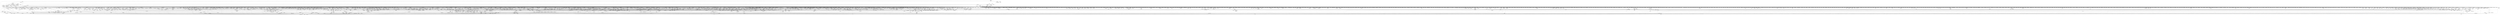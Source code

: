 digraph kerncollapsed {
    "enqueue_task" [color="black"];
    "signal_pending" [color="black"];
    "cpu_online_3" [color="black"];
    "list_del_init_7" [color="black"];
    "csum_block_add_ext" [color="black"];
    "do_raw_spin_lock_64" [color="black"];
    "pcpu_block_update" [color="black"];
    "fpsimd_save_state" [color="black"];
    "Indirect call204" [color="black"];
    "_prb_commit" [color="black"];
    "audit_uid_comparator" [color="black"];
    "siginfo_layout" [color="black"];
    "clear_ti_thread_flag" [color="black"];
    "get_task_mm" [color="black"];
    "__wb_calc_thresh" [color="black"];
    "Indirect call118" [color="black"];
    "cpupri_set" [color="black"];
    "test_ti_thread_flag_22" [color="black"];
    "mapping_shrinkable_2" [color="black"];
    "Indirect call155" [color="black"];
    "queued_read_lock_slowpath" [color="black"];
    "do_raw_spin_lock_25" [color="black"];
    "__note_gp_changes" [color="black"];
    "nsec_to_clock_t" [color="black"];
    "mte_copy_page_tags" [color="black"];
    "efi_reboot" [color="black"];
    "__skb_set_length" [color="black"];
    "folio_pfn" [color="black"];
    "__raw_spin_lock_irqsave.constprop.0_3" [color="black"];
    "__percpu_add_case_64_4" [color="black"];
    "do_raw_spin_lock_69" [color="black"];
    "gfp_pfmemalloc_allowed" [color="black"];
    "folio_unlock" [color="black"];
    "io_match_task_safe" [color="black"];
    "migrate_to_reboot_cpu" [color="black"];
    "fd_install" [color="black"];
    "set_swapper_pgd" [color="black"];
    "convert_prio" [color="black"];
    "kernfs_name_hash" [color="black"];
    "__raw_spin_trylock_4" [color="black"];
    "ktime_add_safe" [color="black"];
    "__bitmap_subset" [color="black"];
    "is_current_pgrp_orphaned" [color="black"];
    "do_raw_spin_lock_65" [color="black"];
    "_mix_pool_bytes" [color="black"];
    "mas_next_sibling" [color="black"];
    "get_work_pool" [color="black"];
    "folio_invalidate" [color="black"];
    "mte_thread_switch" [color="black"];
    "take_dentry_name_snapshot" [color="black"];
    "sig_handler_ignored" [color="black"];
    "pm_runtime_autosuspend_expiration" [color="black"];
    "__kern_my_cpu_offset_60" [color="black"];
    "list_del_1" [color="black"];
    "Indirect call188" [color="black"];
    "search_cmp_ftr_reg" [color="black"];
    "irq_chip_retrigger_hierarchy" [color="black"];
    "mutex_spin_on_owner" [color="black"];
    "__raw_spin_lock.constprop.0_2" [color="black"];
    "fpsimd_thread_switch" [color="black"];
    "Indirect call194" [color="black"];
    "Indirect call210" [color="black"];
    "put_dec_full8" [color="black"];
    "get_cpu_fpsimd_context" [color="black"];
    "__sw_hweight64" [color="black"];
    "task_clear_jobctl_pending" [color="black"];
    "__clear_close_on_exec.isra.0" [color="black"];
    "node_tag_clear" [color="black"];
    "mas_push_data" [color="black"];
    "kmalloc_slab" [color="black"];
    "Indirect call184" [color="black"];
    "__raw_spin_trylock_5" [color="black"];
    "exit_oom_victim" [color="black"];
    "pm_runtime_barrier" [color="black"];
    "skb_has_frag_list" [color="black"];
    "__raw_spin_lock_irq_6" [color="black"];
    "gup_folio_next" [color="black"];
    "sched_post_fork" [color="black"];
    "hrtimer_start_range_ns" [color="black"];
    "test_ti_thread_flag_1" [color="black"];
    "__kern_my_cpu_offset_71" [color="black"];
    "smp_call_function_many_cond" [color="black"];
    "__printk_cpu_sync_put" [color="black"];
    "xa_find_after" [color="black"];
    "__kern_my_cpu_offset_35" [color="black"];
    "bit_waitqueue" [color="black"];
    "task_rq_unlock" [color="black"];
    "arch_asym_cpu_priority" [color="black"];
    "task_get_vl" [color="black"];
    "__cmpxchg_case_acq_32.constprop.0_9" [color="black"];
    "Indirect call101" [color="black"];
    "wb_stat_mod" [color="black"];
    "is_cpu_allowed" [color="black"];
    "this_cpu_has_cap" [color="black"];
    "d_set_d_op" [color="black"];
    "__raw_spin_lock_irq_25" [color="black"];
    "list_lru_add" [color="black"];
    "fprop_fraction_percpu" [color="black"];
    "rcu_exp_need_qs" [color="black"];
    "__pageblock_pfn_to_page" [color="black"];
    "kernel_init_pages" [color="black"];
    "Indirect call133" [color="black"];
    "Indirect call85" [color="black"];
    "Indirect call191" [color="black"];
    "__raw_spin_lock_46" [color="black"];
    "__raw_spin_unlock_irq_35" [color="black"];
    "kthread_probe_data" [color="black"];
    "init_completion" [color="black"];
    "compaction_suitable" [color="black"];
    "__fprop_add_percpu_max" [color="black"];
    "io_req_complete_defer" [color="black"];
    "tick_get_wakeup_device" [color="black"];
    "mas_safe_pivot" [color="black"];
    "__raw_spin_lock_irqsave_39" [color="black"];
    "Indirect call9" [color="black"];
    "req_set_fail_3" [color="black"];
    "rt_mutex_setprio" [color="black"];
    "cpudl_heapify" [color="black"];
    "radix_tree_iter_tag_clear" [color="black"];
    "xa_is_node" [color="black"];
    "dec_mm_counter" [color="black"];
    "gup_must_unshare" [color="black"];
    "rwsem_set_nonspinnable" [color="black"];
    "mnt_add_count" [color="black"];
    "raw_spin_rq_unlock_irqrestore" [color="black"];
    "device_pm_check_callbacks" [color="black"];
    "__printk_safe_exit" [color="black"];
    "sched_asym_prefer" [color="black"];
    "__mutex_add_waiter" [color="black"];
    "memmove" [color="black"];
    "__clear_open_fd" [color="black"];
    "sched_clock_cpu" [color="black"];
    "collect_posix_cputimers" [color="black"];
    "__kern_my_cpu_offset_49" [color="black"];
    "crng_make_state" [color="black"];
    "xas_next_entry.constprop.0" [color="black"];
    "strreplace" [color="black"];
    "xas_set_mark" [color="black"];
    "local_bh_disable" [color="black"];
    "do_raw_spin_lock.constprop.0_3" [color="black"];
    "folio_trylock_4" [color="black"];
    "count_vm_events_1" [color="black"];
    "Indirect call114" [color="black"];
    "timerqueue_del" [color="black"];
    "lru_note_cost_refault" [color="black"];
    "__raw_spin_lock_irqsave_1" [color="black"];
    "__raw_spin_unlock_irq_20" [color="black"];
    "task_sigpending_2" [color="black"];
    "skb_tailroom_1" [color="black"];
    "synchronize_rcu.part.0" [color="black"];
    "vm_commit_limit" [color="black"];
    "tag_clear_highpage" [color="black"];
    "rcu_cblist_init" [color="black"];
    "__raw_read_lock.constprop.0_1" [color="black"];
    "add_nr_running" [color="black"];
    "can_set_direct_map" [color="black"];
    "should_zap_page" [color="black"];
    "__raw_spin_unlock_irqrestore_6" [color="black"];
    "inode_cgwb_move_to_attached" [color="black"];
    "xas_find_conflict" [color="black"];
    "fatal_signal_pending_4" [color="black"];
    "__gfp_pfmemalloc_flags" [color="black"];
    "list_move_1" [color="black"];
    "find_alive_thread.isra.0" [color="black"];
    "free_vmap_area_rb_augment_cb_propagate" [color="black"];
    "task_pid_vnr_1" [color="black"];
    "fsnotify_update_flags" [color="black"];
    "_compound_head_5" [color="black"];
    "chacha_permute" [color="black"];
    "__down_trylock_console_sem.constprop.0" [color="black"];
    "Indirect call158" [color="black"];
    "__raw_spin_lock_irqsave_2" [color="black"];
    "do_raw_spin_lock.constprop.0_7" [color="black"];
    "__dev_pm_qos_resume_latency" [color="black"];
    "mod_node_state" [color="black"];
    "skb_header_cloned" [color="black"];
    "get_work_pwq" [color="black"];
    "enqueue_timer" [color="black"];
    "idr_for_each" [color="black"];
    "spin_lock_irqsave_ssp_contention" [color="black"];
    "__wait_on_bit" [color="black"];
    "d_ancestor" [color="black"];
    "pm_qos_update_flags" [color="black"];
    "__list_del_entry_2" [color="black"];
    "mutex_is_locked" [color="black"];
    "do_raw_spin_lock_73" [color="black"];
    "__raw_spin_unlock_irq_12" [color="black"];
    "srcu_gp_start" [color="black"];
    "put_unused_fd" [color="black"];
    "__raw_spin_lock_34" [color="black"];
    "inode_maybe_inc_iversion" [color="black"];
    "active_load_balance_cpu_stop" [color="black"];
    "__raw_spin_lock_18" [color="black"];
    "__raw_read_lock.constprop.0_5" [color="black"];
    "do_raw_spin_lock.constprop.0_14" [color="black"];
    "find_next_bit_11" [color="black"];
    "rt_mutex_slowtrylock" [color="black"];
    "__cmpxchg_case_mb_32_3" [color="black"];
    "__cmpxchg_case_mb_64_2" [color="black"];
    "no_page_table" [color="black"];
    "strscpy" [color="black"];
    "Indirect call56" [color="black"];
    "__raw_spin_unlock_irqrestore_29" [color="black"];
    "do_raw_spin_lock_67" [color="black"];
    "arm64_kernel_unmapped_at_el0_4" [color="black"];
    "__cmpwait_case_32_2" [color="black"];
    "__wake_up_parent" [color="black"];
    "first_zones_zonelist" [color="black"];
    "do_raw_spin_lock_29" [color="black"];
    "rseq_migrate" [color="black"];
    "__raw_spin_lock_irqsave_23" [color="black"];
    "find_mergeable_anon_vma" [color="black"];
    "kill_super_notify" [color="black"];
    "copy_fd_bitmaps" [color="black"];
    "cpus_share_cache" [color="black"];
    "vma_iter_config" [color="black"];
    "__count_vm_events_1" [color="black"];
    "mod_zone_state" [color="black"];
    "__zone_watermark_ok" [color="black"];
    "cpu_switch_to" [color="black"];
    "csum_partial" [color="black"];
    "find_lock_task_mm" [color="black"];
    "register_sys_off_handler" [color="black"];
    "kmsg_dump" [color="black"];
    "Indirect call45" [color="black"];
    "irq_work_queue" [color="black"];
    "fast_dput" [color="black"];
    "Indirect call86" [color="black"];
    "req_set_fail_4" [color="black"];
    "_find_next_bit" [color="black"];
    "__raw_spin_lock_irqsave_50" [color="black"];
    "percpu_counter_set" [color="black"];
    "__mnt_drop_write" [color="black"];
    "test_tsk_need_resched" [color="black"];
    "unreserve_highatomic_pageblock" [color="black"];
    "update_dl_migration" [color="black"];
    "__raw_spin_unlock_irqrestore" [color="black"];
    "Indirect call157" [color="black"];
    "__irq_startup" [color="black"];
    "tty_termios_baud_rate" [color="black"];
    "kernfs_get" [color="black"];
    "cpumask_copy_1" [color="black"];
    "__raw_spin_unlock_irqrestore_18" [color="black"];
    "find_next_zero_bit_1" [color="black"];
    "pud_set_huge" [color="black"];
    "Indirect call175" [color="black"];
    "do_raw_spin_lock_38" [color="black"];
    "find_next_bit.constprop.0_21" [color="black"];
    "cpumask_empty_3" [color="black"];
    "_atomic_dec_and_lock_irqsave" [color="black"];
    "Indirect call156" [color="black"];
    "__kern_my_cpu_offset_83" [color="black"];
    "Indirect call46" [color="black"];
    "__percpu_add_case_64_3" [color="black"];
    "Indirect call207" [color="black"];
    "Indirect call78" [color="black"];
    "redirty_tail_locked" [color="black"];
    "arm64_kernel_unmapped_at_el0_2" [color="black"];
    "invalid_mkclean_vma" [color="black"];
    "Indirect call105" [color="black"];
    "Indirect call144" [color="black"];
    "__reuseport_detach_sock.isra.0" [color="black"];
    "select_collect2" [color="black"];
    "__cmpxchg_case_acq_32.constprop.0_10" [color="black"];
    "srcu_read_unlock.constprop.0" [color="black"];
    "idr_find" [color="black"];
    "__wait_for_common" [color="black"];
    "_compound_head_2" [color="black"];
    "posix_cpu_timers_exit" [color="black"];
    "dev_xmit_recursion_inc" [color="black"];
    "__raw_spin_unlock_irqrestore_37" [color="black"];
    "internal_add_timer" [color="black"];
    "debug_locks_off" [color="black"];
    "__raw_spin_lock_30" [color="black"];
    "sve_save_state" [color="black"];
    "find_next_bit_13" [color="black"];
    "list_del_3" [color="black"];
    "__kern_my_cpu_offset_70" [color="black"];
    "Indirect call132" [color="black"];
    "generic_exec_single" [color="black"];
    "find_next_bit.constprop.0_8" [color="black"];
    "__lshrti3" [color="black"];
    "mas_walk" [color="black"];
    "vma_interval_tree_augment_rotate" [color="black"];
    "__raw_spin_lock_irq_17" [color="black"];
    "__sk_mem_reduce_allocated" [color="black"];
    "set_ti_thread_flag_4" [color="black"];
    "__raw_spin_lock_irq" [color="black"];
    "__dl_sub" [color="black"];
    "task_fits_cpu" [color="black"];
    "min_deadline_cb_propagate" [color="black"];
    "__kern_my_cpu_offset_134" [color="black"];
    "pcpu_update_empty_pages" [color="black"];
    "unlock_page" [color="black"];
    "update_load_avg" [color="black"];
    "legacy_pm_power_off" [color="black"];
    "dev_driver_string" [color="black"];
    "do_raw_spin_lock_23" [color="black"];
    "arch_send_call_function_ipi_mask" [color="black"];
    "deactivate_task" [color="black"];
    "Indirect call93" [color="black"];
    "__kern_my_cpu_offset_133" [color="black"];
    "first_online_pgdat" [color="black"];
    "radix_tree_load_root" [color="black"];
    "mmgrab_1" [color="black"];
    "strncmp" [color="black"];
    "list_splice" [color="black"];
    "__timer_delete" [color="black"];
    "irq_set_thread_affinity" [color="black"];
    "__to_kthread" [color="black"];
    "propagation_next" [color="black"];
    "flush_signal_handlers" [color="black"];
    "anon_vma_interval_tree_insert" [color="black"];
    "Indirect call136" [color="black"];
    "shrink_lock_dentry" [color="black"];
    "security_sk_free" [color="black"];
    "sk_error_report" [color="black"];
    "__cmpwait_case_32_3" [color="black"];
    "rcu_segcblist_extract_done_cbs" [color="black"];
    "mab_mas_cp" [color="black"];
    "__lock_task_sighand" [color="black"];
    "__do_sys_reboot" [color="black"];
    "desc_make_reusable" [color="black"];
    "find_next_zero_bit" [color="black"];
    "__d_find_any_alias" [color="black"];
    "fsnotify_connector_sb" [color="black"];
    "task_active_pid_ns" [color="black"];
    "rpm_check_suspend_allowed" [color="black"];
    "first_zones_zonelist_1" [color="black"];
    "irq_get_irq_data" [color="black"];
    "Indirect call182" [color="black"];
    "kthread_insert_work_sanity_check" [color="black"];
    "sock_rfree" [color="black"];
    "cpumask_and" [color="black"];
    "Indirect call32" [color="black"];
    "wb_has_dirty_io" [color="black"];
    "enqueue_hrtimer.constprop.0" [color="black"];
    "Indirect call29" [color="black"];
    "do_raw_spin_lock_17" [color="black"];
    "proto_memory_pcpu_drain" [color="black"];
    "disable_irq_nosync" [color="black"];
    "do_softirq" [color="black"];
    "mas_wr_store_setup" [color="black"];
    "__kern_my_cpu_offset_56" [color="black"];
    "signal_set_stop_flags" [color="black"];
    "get_pfnblock_flags_mask" [color="black"];
    "put_ldops.constprop.0" [color="black"];
    "__var_waitqueue" [color="black"];
    "Indirect call208" [color="black"];
    "lock_hrtimer_base" [color="black"];
    "Indirect call110" [color="black"];
    "mas_prev_sibling" [color="black"];
    "prep_compound_page" [color="black"];
    "pmd_clear_huge" [color="black"];
    "dcache_clean_pou" [color="black"];
    "mas_safe_min" [color="black"];
    "__ksize" [color="black"];
    "blocking_notifier_chain_register_unique_prio" [color="black"];
    "Indirect call217" [color="black"];
    "do_raw_spin_lock_83" [color="black"];
    "console_srcu_read_lock" [color="black"];
    "pmd_offset.isra.0" [color="black"];
    "__sk_mem_reclaim" [color="black"];
    "access_ok_42" [color="black"];
    "do_raw_spin_lock.constprop.0_13" [color="black"];
    "__get_cpu_fpsimd_context" [color="black"];
    "get_mm_exe_file" [color="black"];
    "plist_add" [color="black"];
    "get_file_1" [color="black"];
    "__raw_spin_lock_42" [color="black"];
    "pgattr_change_is_safe" [color="black"];
    "__finish_swait" [color="black"];
    "do_softirq_own_stack" [color="black"];
    "group_open_release" [color="black"];
    "Indirect call139" [color="black"];
    "rcu_exp_jiffies_till_stall_check" [color="black"];
    "__raw_spin_lock_irqsave_22" [color="black"];
    "__next_zones_zonelist" [color="black"];
    "security_task_kill" [color="black"];
    "prep_new_page" [color="black"];
    "prb_first_valid_seq" [color="black"];
    "blake2s_final" [color="black"];
    "find_next_bit.constprop.0_5" [color="black"];
    "remove_nodes.constprop.0" [color="black"];
    "io_wq_worker_running" [color="black"];
    "clear_ti_thread_flag_1" [color="black"];
    "netlink_lock_table" [color="black"];
    "__raw_spin_unlock_irqrestore_3" [color="black"];
    "prepend" [color="black"];
    "d_lru_del" [color="black"];
    "pi_state_update_owner" [color="black"];
    "find_busiest_group" [color="black"];
    "__raw_read_unlock.constprop.0" [color="black"];
    "__raw_spin_lock_irq_3" [color="black"];
    "do_raw_spin_lock_63" [color="black"];
    "Indirect call159" [color="black"];
    "clear_inode" [color="black"];
    "__cmpxchg_case_mb_32_2" [color="black"];
    "rcu_jiffies_till_stall_check" [color="black"];
    "task_sigpending_1" [color="black"];
    "__cmpxchg_case_64" [color="black"];
    "sk_leave_memory_pressure" [color="black"];
    "__irq_domain_activate_irq" [color="black"];
    "__xa_clear_mark" [color="black"];
    "Indirect call138" [color="black"];
    "__raw_spin_lock_irqsave.constprop.0_1" [color="black"];
    "strnlen" [color="black"];
    "timer_reduce" [color="black"];
    "__ipi_send_mask" [color="black"];
    "rcu_is_watching" [color="black"];
    "list_del_init_3" [color="black"];
    "__kern_my_cpu_offset_29" [color="black"];
    "Indirect call35" [color="black"];
    "__mod_zone_page_state" [color="black"];
    "Indirect call47" [color="black"];
    "filemap_check_errors" [color="black"];
    "__cmpxchg_case_acq_32.constprop.0_2" [color="black"];
    "__percpu_add_case_64.constprop.0_3" [color="black"];
    "group_classify" [color="black"];
    "console_verbose" [color="black"];
    "__inode_add_lru" [color="black"];
    "__tlb_reset_range" [color="black"];
    "drain_pages" [color="black"];
    "Indirect call43" [color="black"];
    "pcpu_block_refresh_hint" [color="black"];
    "ttwu_do_activate.constprop.0" [color="black"];
    "Indirect call28" [color="black"];
    "__irq_domain_deactivate_irq" [color="black"];
    "_find_first_bit" [color="black"];
    "__raw_spin_unlock_irq_29" [color="black"];
    "Indirect call149" [color="black"];
    "try_grab_page" [color="black"];
    "tick_get_broadcast_mask" [color="black"];
    "test_ti_thread_flag_10" [color="black"];
    "__raw_spin_unlock_irqrestore_14" [color="black"];
    "mm_counter" [color="black"];
    "io_acct_run_queue" [color="black"];
    "mas_ascend" [color="black"];
    "mas_data_end" [color="black"];
    "__kern_my_cpu_offset_54" [color="black"];
    "clear_ti_thread_flag_8" [color="black"];
    "inode_to_bdi" [color="black"];
    "__percpu_add_case_32_20" [color="black"];
    "security_secid_to_secctx" [color="black"];
    "do_raw_spin_lock_36" [color="black"];
    "Indirect call201" [color="black"];
    "klist_node_attached" [color="black"];
    "__raw_spin_unlock_irqrestore_21" [color="black"];
    "__raw_spin_lock_irqsave_11" [color="black"];
    "__mutex_remove_waiter" [color="black"];
    "allow_write_access" [color="black"];
    "io_cancel_cb" [color="black"];
    "Indirect call142" [color="black"];
    "__raw_spin_lock_irqsave_19" [color="black"];
    "lock_timer_base" [color="black"];
    "rwsem_set_reader_owned" [color="black"];
    "update_cached_migrate" [color="black"];
    "__raw_spin_unlock_irqrestore_17" [color="black"];
    "list_del_2" [color="black"];
    "find_vma" [color="black"];
    "cpu_timer_dequeue" [color="black"];
    "workingset_test_recent" [color="black"];
    "set_cpu_online" [color="black"];
    "__raw_write_lock_irq.constprop.0" [color="black"];
    "__raw_spin_lock_irqsave_6" [color="black"];
    "Indirect call6" [color="black"];
    "capacity_of" [color="black"];
    "__raw_spin_trylock" [color="black"];
    "raw_spin_rq_unlock" [color="black"];
    "pgdat_balanced" [color="black"];
    "Indirect call117" [color="black"];
    "task_curr" [color="black"];
    "arch_local_irq_restore" [color="black"];
    "do_raw_spin_lock_37" [color="black"];
    "raw_spin_rq_lock_nested" [color="black"];
    "get_group_info.isra.0" [color="black"];
    "lockref_get_not_zero" [color="black"];
    "sub_running_bw.isra.0" [color="black"];
    "__raw_spin_lock_irq_43" [color="black"];
    "_compound_head_7" [color="black"];
    "llist_reverse_order" [color="black"];
    "d_find_any_alias" [color="black"];
    "syscore_shutdown" [color="black"];
    "folio_size_2" [color="black"];
    "sync_icache_aliases" [color="black"];
    "auditsc_get_stamp" [color="black"];
    "tlb_gather_mmu_fullmm" [color="black"];
    "find_first_bit_3" [color="black"];
    "list_del_init" [color="black"];
    "find_next_bit_17" [color="black"];
    "__kern_my_cpu_offset_11" [color="black"];
    "sched_clock_noinstr" [color="black"];
    "__raw_spin_lock_63" [color="black"];
    "rcu_cblist_dequeue" [color="black"];
    "signal_pending_state_2" [color="black"];
    "__percpu_add_case_32_13" [color="black"];
    "update_dl_rq_load_avg" [color="black"];
    "__raw_spin_lock_3" [color="black"];
    "unlock_mount_hash" [color="black"];
    "__raw_spin_lock_26" [color="black"];
    "__enqueue_entity" [color="black"];
    "mtree_load" [color="black"];
    "mapping_allow_writable" [color="black"];
    "Indirect call173" [color="black"];
    "mas_pop_node" [color="black"];
    "Indirect call44" [color="black"];
    "__cmpxchg_case_mb_64_6" [color="black"];
    "radix_tree_lookup" [color="black"];
    "__raw_read_unlock.constprop.0_2" [color="black"];
    "set_next_entity" [color="black"];
    "pagefault_enable_1" [color="black"];
    "check_cb_ovld_locked" [color="black"];
    "Indirect call77" [color="black"];
    "do_raw_spin_lock_85" [color="black"];
    "find_unlink_vmap_area" [color="black"];
    "__flow_hash_from_keys" [color="black"];
    "__raw_spin_unlock_irqrestore.constprop.0_1" [color="black"];
    "__raw_spin_lock_irqsave_44" [color="black"];
    "pcpu_chunk_populated" [color="black"];
    "pcpu_page_idx" [color="black"];
    "split_page" [color="black"];
    "thread_group_cputime" [color="black"];
    "folio_anon_vma" [color="black"];
    "skb_header_pointer_2" [color="black"];
    "__bitmap_intersects" [color="black"];
    "pmd_offset.isra.0_1" [color="black"];
    "wakeup_source_deactivate" [color="black"];
    "__kern_my_cpu_offset_2" [color="black"];
    "Indirect call170" [color="black"];
    "__remove_shared_vm_struct.constprop.0" [color="black"];
    "need_mlock_drain" [color="black"];
    "pagefault_enable_2" [color="black"];
    "percpu_counter_add_batch" [color="black"];
    "do_raw_spin_lock_99" [color="black"];
    "tty_update_time" [color="black"];
    "clear_ti_thread_flag_5" [color="black"];
    "add_wait_queue" [color="black"];
    "zone_page_state_snapshot" [color="black"];
    "pde_subdir_find" [color="black"];
    "check_preempt_curr_dl" [color="black"];
    "cpu_util_cfs" [color="black"];
    "__percpu_counter_sum" [color="black"];
    "desc_read_finalized_seq" [color="black"];
    "folio_nr_pages_1" [color="black"];
    "Indirect call21" [color="black"];
    "security_capable" [color="black"];
    "__kern_my_cpu_offset_17" [color="black"];
    "io_timeout_extract" [color="black"];
    "stackinfo_on_stack" [color="black"];
    "pfn_is_map_memory" [color="black"];
    "hrtimer_forward" [color="black"];
    "strcspn" [color="black"];
    "__efistub_caches_clean_inval_pou" [color="black"];
    "__raw_spin_lock_irq_19" [color="black"];
    "kmap_atomic_1" [color="black"];
    "xas_next_offset" [color="black"];
    "__raw_spin_lock.constprop.0" [color="black"];
    "Indirect call72" [color="black"];
    "io_is_timeout_noseq" [color="black"];
    "Indirect call154" [color="black"];
    "futex_q_unlock" [color="black"];
    "kobj_child_ns_ops" [color="black"];
    "pm_runtime_put_noidle_2" [color="black"];
    "mas_set_split_parent.isra.0" [color="black"];
    "addr_to_vb_xa" [color="black"];
    "rcu_poll_gp_seq_start" [color="black"];
    "__kern_my_cpu_offset_44" [color="black"];
    "virt_to_slab" [color="black"];
    "arch_tlbbatch_should_defer.constprop.0" [color="black"];
    "__mutex_trylock_common" [color="black"];
    "Indirect call40" [color="black"];
    "do_kernel_restart" [color="black"];
    "timer_delete_hook" [color="black"];
    "rcu_gp_is_expedited" [color="black"];
    "tty_termios_input_baud_rate" [color="black"];
    "find_next_bit.constprop.0_6" [color="black"];
    "do_raw_spin_lock.constprop.0_6" [color="black"];
    "dl_rq_of_se" [color="black"];
    "se_weight.isra.0" [color="black"];
    "pud_clear_huge" [color="black"];
    "list_move_tail" [color="black"];
    "__cmpwait_case_32" [color="black"];
    "task_set_jobctl_pending" [color="black"];
    "pageblock_pfn_to_page" [color="black"];
    "__irq_get_desc_lock" [color="black"];
    "Indirect call90" [color="black"];
    "do_raw_spin_lock_56" [color="black"];
    "Indirect call177" [color="black"];
    "set_pfnblock_flags_mask" [color="black"];
    "cpumask_any_distribute" [color="black"];
    "cpu_do_switch_mm" [color="black"];
    "mas_prev_range" [color="black"];
    "change_page_range" [color="black"];
    "mas_descend" [color="black"];
    "req_ref_put_and_test" [color="black"];
    "pm_runtime_get_noresume" [color="black"];
    "page_ref_inc_2" [color="black"];
    "queued_read_unlock.constprop.0_2" [color="black"];
    "sve_state_size" [color="black"];
    "__arch_copy_from_user" [color="black"];
    "arch_local_irq_save" [color="black"];
    "num_other_online_cpus" [color="black"];
    "rcu_poll_gp_seq_end" [color="black"];
    "do_raw_spin_lock_35" [color="black"];
    "set_task_reclaim_state" [color="black"];
    "fatal_signal_pending" [color="black"];
    "__usermodehelper_set_disable_depth" [color="black"];
    "do_raw_spin_lock_80" [color="black"];
    "aio_nr_sub" [color="black"];
    "Indirect call52" [color="black"];
    "__cmpxchg_case_mb_32_13" [color="black"];
    "skb_queue_tail" [color="black"];
    "__set_open_fd" [color="black"];
    "unlock_task_sighand.isra.0_1" [color="black"];
    "try_check_zero" [color="black"];
    "inode_io_list_del" [color="black"];
    "mmgrab_2" [color="black"];
    "__raw_spin_unlock_irqrestore_32" [color="black"];
    "do_raw_spin_lock_18" [color="black"];
    "_find_next_zero_bit" [color="black"];
    "signal_pending_11" [color="black"];
    "__cmpxchg_case_acq_64" [color="black"];
    "__raw_spin_unlock_irqrestore_4" [color="black"];
    "invalid_folio_referenced_vma" [color="black"];
    "folio_mapped_3" [color="black"];
    "is_software_node" [color="black"];
    "should_fail_alloc_page" [color="black"];
    "Indirect call11" [color="black"];
    "Indirect call127" [color="black"];
    "current_is_kswapd" [color="black"];
    "free_unref_page_commit" [color="black"];
    "__bitmap_and" [color="black"];
    "entity_eligible" [color="black"];
    "get_ldops" [color="black"];
    "__add_wait_queue" [color="black"];
    "__raw_spin_lock_irq_21" [color="black"];
    "test_ti_thread_flag_19" [color="black"];
    "find_last_bit" [color="black"];
    "Indirect call100" [color="black"];
    "mas_new_ma_node" [color="black"];
    "chacha_block_generic" [color="black"];
    "Indirect call79" [color="black"];
    "__raw_spin_unlock_irq_11" [color="black"];
    "__blocking_notifier_chain_register" [color="black"];
    "find_next_bit.constprop.0_7" [color="black"];
    "mte_zero_clear_page_tags" [color="black"];
    "sub_rq_bw.isra.0" [color="black"];
    "arch_local_irq_restore_3" [color="black"];
    "blocking_notifier_chain_unregister" [color="black"];
    "page_ref_inc_1" [color="black"];
    "__percpu_add_case_32_8" [color="black"];
    "__skb_checksum" [color="black"];
    "do_raw_spin_lock_34" [color="black"];
    "__count_vm_events" [color="black"];
    "set_load_weight" [color="black"];
    "need_seqretry" [color="black"];
    "__wb_update_bandwidth.constprop.0" [color="black"];
    "do_raw_spin_lock_43" [color="black"];
    "is_valid_gup_args" [color="black"];
    "mas_leaf_max_gap" [color="black"];
    "test_taint" [color="black"];
    "__cmpxchg_case_acq_32.constprop.0_6" [color="black"];
    "__pick_first_entity" [color="black"];
    "kill_device" [color="black"];
    "avg_vruntime" [color="black"];
    "wb_io_lists_populated" [color="black"];
    "fsnotify_free_mark" [color="black"];
    "__kern_my_cpu_offset_21" [color="black"];
    "del_page_from_free_list" [color="black"];
    "mas_prev_setup.constprop.0" [color="black"];
    "vma_is_secretmem" [color="black"];
    "Indirect call54" [color="black"];
    "mas_wr_end_piv" [color="black"];
    "Indirect call24" [color="black"];
    "zone_page_state_snapshot.constprop.0" [color="black"];
    "cpu_util_cfs_boost" [color="black"];
    "arch_local_irq_save_7" [color="black"];
    "__raw_spin_lock_irq_20" [color="black"];
    "defer_console_output" [color="black"];
    "_get_random_bytes" [color="black"];
    "console_is_usable" [color="black"];
    "dl_bw_cpus" [color="black"];
    "do_raw_spin_lock_118" [color="black"];
    "io_wq_cancel_pending_work" [color="black"];
    "folio_mark_dirty" [color="black"];
    "cpumask_next_and" [color="black"];
    "test_ti_thread_flag_21" [color="black"];
    "__raw_spin_lock_64" [color="black"];
    "audit_string_contains_control" [color="black"];
    "futex_hb_waiters_dec" [color="black"];
    "mas_next_slot" [color="black"];
    "arch_teardown_dma_ops" [color="black"];
    "mas_wr_walk_index.isra.0" [color="black"];
    "find_first_bit_6" [color="black"];
    "__raw_spin_unlock_irqrestore_9" [color="black"];
    "__cmpxchg_case_acq_32.constprop.0_13" [color="black"];
    "Indirect call76" [color="black"];
    "find_next_bit.constprop.0_14" [color="black"];
    "copyin" [color="black"];
    "find_buddy_page_pfn" [color="black"];
    "Indirect call10" [color="black"];
    "arch_get_random_seed_longs" [color="black"];
    "console_srcu_read_unlock" [color="black"];
    "cpumask_next.constprop.0" [color="black"];
    "clear_bit_unlock.constprop.0" [color="black"];
    "__raw_read_unlock.constprop.0_6" [color="black"];
    "io_get_cqe_overflow" [color="black"];
    "do_raw_spin_lock_12" [color="black"];
    "get_task_exe_file" [color="black"];
    "sched_cgroup_fork" [color="black"];
    "__raw_spin_lock_irq_41" [color="black"];
    "Indirect call88" [color="black"];
    "jiffies_to_usecs" [color="black"];
    "resched_curr" [color="black"];
    "__percpu_add_case_64.constprop.0_1" [color="black"];
    "desc_make_final" [color="black"];
    "__xas_next" [color="black"];
    "recalc_sigpending" [color="black"];
    "vm_stat_account" [color="black"];
    "Indirect call33" [color="black"];
    "lru_lazyfree_fn" [color="black"];
    "mte_update_sctlr_user" [color="black"];
    "pcpu_unit_page_offset" [color="black"];
    "errseq_sample" [color="black"];
    "Indirect call23" [color="black"];
    "sane_fdtable_size" [color="black"];
    "task_call_func" [color="black"];
    "io_req_defer_failed" [color="black"];
    "__cmpxchg_case_acq_64_1" [color="black"];
    "hrtimer_start_expires" [color="black"];
    "ma_slots" [color="black"];
    "__lookup_mnt" [color="black"];
    "xa_load" [color="black"];
    "__raw_spin_lock_irqsave_29" [color="black"];
    "__lock_timer" [color="black"];
    "down_read_trylock" [color="black"];
    "__mnt_want_write_file" [color="black"];
    "Indirect call82" [color="black"];
    "mas_find_setup.constprop.0" [color="black"];
    "xa_find" [color="black"];
    "anon_vma_interval_tree_iter_first" [color="black"];
    "find_first_bit_4" [color="black"];
    "Indirect call60" [color="black"];
    "__integrity_iint_find" [color="black"];
    "__put_unused_fd" [color="black"];
    "print_tainted" [color="black"];
    "vma_interval_tree_iter_first" [color="black"];
    "__posix_timers_find" [color="black"];
    "mte_dead_leaves.constprop.0" [color="black"];
    "io_prep_async_work" [color="black"];
    "fatal_signal_pending_1" [color="black"];
    "__init_swait_queue_head" [color="black"];
    "data_alloc" [color="black"];
    "__percpu_add_case_32_15" [color="black"];
    "dl_bw_of" [color="black"];
    "get_arm64_ftr_reg" [color="black"];
    "__raw_spin_unlock_irq_17" [color="black"];
    "percpu_ref_get_many.constprop.0" [color="black"];
    "retain_dentry" [color="black"];
    "__raw_spin_lock_irq_26" [color="black"];
    "pvm_determine_end_from_reverse" [color="black"];
    "fragmentation_index" [color="black"];
    "rcu_seq_set_state" [color="black"];
    "Indirect call63" [color="black"];
    "lowest_in_progress" [color="black"];
    "unmask_irq" [color="black"];
    "list_lru_del" [color="black"];
    "xas_reload" [color="black"];
    "arch_local_irq_save_8" [color="black"];
    "mas_wr_new_end" [color="black"];
    "__skb_fill_page_desc" [color="black"];
    "strchr" [color="black"];
    "Indirect call190" [color="black"];
    "online_section_nr" [color="black"];
    "Indirect call181" [color="black"];
    "rcu_poll_gp_seq_start_unlocked" [color="black"];
    "process_shares_mm" [color="black"];
    "posix_cpu_timer_rearm" [color="black"];
    "dev_nit_active" [color="black"];
    "init_multi_vma_prep" [color="black"];
    "mnt_set_mountpoint" [color="black"];
    "arch_local_irq_save_2" [color="black"];
    "__mutex_trylock" [color="black"];
    "posix_cputimers_group_init" [color="black"];
    "__kern_my_cpu_offset_89" [color="black"];
    "Indirect call18" [color="black"];
    "percpu_ref_noop_confirm_switch" [color="black"];
    "__usermodehelper_disable" [color="black"];
    "Indirect call180" [color="black"];
    "rcu_segcblist_accelerate" [color="black"];
    "folio_mapping" [color="black"];
    "_compound_head_4" [color="black"];
    "do_raw_spin_lock_66" [color="black"];
    "skb_flow_get_icmp_tci" [color="black"];
    "enqueue_pushable_dl_task" [color="black"];
    "folio_isolate_lru" [color="black"];
    "override_creds" [color="black"];
    "data_check_size" [color="black"];
    "__rt_mutex_futex_trylock" [color="black"];
    "Indirect call75" [color="black"];
    "post_ttbr_update_workaround" [color="black"];
    "copy_user_highpage" [color="black"];
    "inode_lru_list_del" [color="black"];
    "_find_first_zero_bit" [color="black"];
    "finish_swait" [color="black"];
    "lockref_put_return" [color="black"];
    "set_tsk_need_resched" [color="black"];
    "Indirect call50" [color="black"];
    "Indirect call8" [color="black"];
    "__raw_spin_lock_41" [color="black"];
    "tlb_flush_mmu_tlbonly_1" [color="black"];
    "atomic_notifier_chain_register" [color="black"];
    "__skb_set_length_1" [color="black"];
    "strscpy_pad" [color="black"];
    "__cmpxchg_case_acq_32.constprop.0_16" [color="black"];
    "__srcu_read_lock" [color="black"];
    "lock_mount_hash" [color="black"];
    "hlist_del_init_2" [color="black"];
    "dequeue_load_avg" [color="black"];
    "kthread_data" [color="black"];
    "__raw_spin_lock_23" [color="black"];
    "Indirect call108" [color="black"];
    "skb_frag_ref" [color="black"];
    "__update_min_deadline" [color="black"];
    "__raw_spin_lock_irqsave_32" [color="black"];
    "__cmpxchg_case_mb_64_4" [color="black"];
    "cpudl_set" [color="black"];
    "netlink_has_listeners" [color="black"];
    "vma_interval_tree_subtree_search" [color="black"];
    "set_pud" [color="black"];
    "mas_mab_cp" [color="black"];
    "kthread_is_per_cpu" [color="black"];
    "prb_reserve" [color="black"];
    "list_splice_tail_init" [color="black"];
    "__page_cache_release" [color="black"];
    "__raw_spin_unlock_irq_37" [color="black"];
    "pcpu_chunk_refresh_hint" [color="black"];
    "Indirect call164" [color="black"];
    "__cmpxchg_case_acq_32.constprop.0_1" [color="black"];
    "pagefault_enable" [color="black"];
    "put_filesystem" [color="black"];
    "lockref_mark_dead" [color="black"];
    "Indirect call147" [color="black"];
    "system_supports_address_auth_1" [color="black"];
    "compound_order_2" [color="black"];
    "Indirect call165" [color="black"];
    "pick_next_pushable_dl_task" [color="black"];
    "kmem_valid_obj" [color="black"];
    "free_pcppages_bulk" [color="black"];
    "rt_mutex_proxy_unlock" [color="black"];
    "__task_pid_nr_ns" [color="black"];
    "__finalize_skb_around" [color="black"];
    "folio_account_cleaned" [color="black"];
    "__raw_spin_unlock_bh.constprop.0" [color="black"];
    "show_mem_node_skip" [color="black"];
    "__raw_read_lock_irqsave.constprop.0_1" [color="black"];
    "wake_up_var" [color="black"];
    "split_map_pages" [color="black"];
    "Indirect call205" [color="black"];
    "__cmpxchg_case_mb_32_8" [color="black"];
    "__ptrace_link" [color="black"];
    "xas_clear_mark" [color="black"];
    "flush_tlb_mm" [color="black"];
    "mte_destroy_descend.constprop.0" [color="black"];
    "desc_read" [color="black"];
    "__pi_strlen" [color="black"];
    "smp_call_function_single" [color="black"];
    "__raw_spin_unlock_irq" [color="black"];
    "__count_vm_events_3" [color="black"];
    "__raw_spin_lock_62" [color="black"];
    "wp_page_reuse" [color="black"];
    "new_context" [color="black"];
    "Indirect call171" [color="black"];
    "Indirect call13" [color="black"];
    "mas_start" [color="black"];
    "__init_rwsem" [color="black"];
    "Indirect call102" [color="black"];
    "mask_irq" [color="black"];
    "xas_error.isra.0" [color="black"];
    "sb_clear_inode_writeback" [color="black"];
    "kernfs_should_drain_open_files" [color="black"];
    "kernel_halt" [color="black"];
    "do_raw_spin_lock_6" [color="black"];
    "vma_fs_can_writeback" [color="black"];
    "get_state_synchronize_rcu_full" [color="black"];
    "__raw_spin_lock_14" [color="black"];
    "wb_dirty_limits" [color="black"];
    "slab_is_available" [color="black"];
    "d_flags_for_inode" [color="black"];
    "mas_wr_node_walk" [color="black"];
    "io_schedule_prepare" [color="black"];
    "Indirect call81" [color="black"];
    "fpsimd_flush_task_state" [color="black"];
    "__update_load_avg_se" [color="black"];
    "fpsimd_save" [color="black"];
    "rcu_accelerate_cbs" [color="black"];
    "vma_needs_dirty_tracking" [color="black"];
    "__printk_cpu_sync_try_get" [color="black"];
    "__raw_spin_lock_irqsave.constprop.0_7" [color="black"];
    "hrtimer_try_to_cancel" [color="black"];
    "get_new_cred" [color="black"];
    "qdisc_maybe_clear_missed" [color="black"];
    "__mod_node_page_state" [color="black"];
    "tick_get_device" [color="black"];
    "__raw_spin_lock_16" [color="black"];
    "__kern_my_cpu_offset_79" [color="black"];
    "queued_write_lock.constprop.0_1" [color="black"];
    "__list_del_entry_1" [color="black"];
    "timer_base.isra.0" [color="black"];
    "__raw_spin_unlock_irqrestore_31" [color="black"];
    "set_work_data" [color="black"];
    "Indirect call111" [color="black"];
    "Indirect call150" [color="black"];
    "fsnotify_data_inode" [color="black"];
    "atomic_notifier_call_chain_is_empty" [color="black"];
    "system_supports_generic_auth" [color="black"];
    "__fsnotify_update_child_dentry_flags" [color="black"];
    "__udelay" [color="black"];
    "mapping_unmap_writable" [color="black"];
    "tk_xtime.constprop.0" [color="black"];
    "forward_timer_base" [color="black"];
    "do_kernel_power_off" [color="black"];
    "lookup_mountpoint" [color="black"];
    "timer_wait_running" [color="black"];
    "pte_to_swp_entry" [color="black"];
    "expand" [color="black"];
    "Indirect call161" [color="black"];
    "find_submount" [color="black"];
    "cpu_mitigations_off" [color="black"];
    "mas_bulk_rebalance" [color="black"];
    "io_poll_remove_entry" [color="black"];
    "workingset_update_node" [color="black"];
    "Indirect call125" [color="black"];
    "Indirect call120" [color="black"];
    "sched_clock" [color="black"];
    "rwsem_read_trylock" [color="black"];
    "down_trylock" [color="black"];
    "Indirect call37" [color="black"];
    "get_file.isra.0" [color="black"];
    "mas_prev" [color="black"];
    "do_raw_spin_lock_45" [color="black"];
    "pid_task" [color="black"];
    "reusable_anon_vma" [color="black"];
    "Indirect call1" [color="black"];
    "min_deadline_cb_rotate" [color="black"];
    "find_next_bit_10" [color="black"];
    "find_vmap_area" [color="black"];
    "__set_fixmap" [color="black"];
    "xas_find" [color="black"];
    "dget" [color="black"];
    "post_alloc_hook" [color="black"];
    "clear_ti_thread_flag_6" [color="black"];
    "__percpu_add_case_32_21" [color="black"];
    "__lock_parent" [color="black"];
    "d_shrink_del" [color="black"];
    "list_del_init_8" [color="black"];
    "pvm_find_va_enclose_addr" [color="black"];
    "__kern_my_cpu_offset_24" [color="black"];
    "kernel_can_power_off" [color="black"];
    "sock_inuse_add" [color="black"];
    "tlb_gather_mmu" [color="black"];
    "__hrtimer_get_next_event" [color="black"];
    "irq_disable" [color="black"];
    "atomic_notifier_chain_register_unique_prio" [color="black"];
    "recalc_sigpending_tsk" [color="black"];
    "unhash_mnt" [color="black"];
    "__pi_strcmp" [color="black"];
    "irq_to_desc" [color="black"];
    "folio_mapped_2" [color="black"];
    "atomic_notifier_chain_unregister" [color="black"];
    "check_vma_flags" [color="black"];
    "__raw_write_unlock_irq_5" [color="black"];
    "tty_ldisc_open" [color="black"];
    "Indirect call103" [color="black"];
    "dl_clear_overload.part.0" [color="black"];
    "__wb_writeout_add" [color="black"];
    "mod_timer" [color="black"];
    "blocking_notifier_chain_register" [color="black"];
    "lazy_max_pages" [color="black"];
    "xas_set_offset" [color="black"];
    "do_raw_spin_lock_32" [color="black"];
    "blake2s_update" [color="black"];
    "fatal_signal_pending_3" [color="black"];
    "add_device_randomness" [color="black"];
    "copy_highpage" [color="black"];
    "rcu_segcblist_entrain" [color="black"];
    "Indirect call41" [color="black"];
    "arch_get_random_longs" [color="black"];
    "pagetable_pte_dtor" [color="black"];
    "cpumask_weight.constprop.0_5" [color="black"];
    "security_sock_rcv_skb" [color="black"];
    "Indirect call122" [color="black"];
    "tty_name" [color="black"];
    "__arm64_sys_reboot" [color="black"];
    "bump_cpu_timer" [color="black"];
    "Indirect call126" [color="black"];
    "get_file_2" [color="black"];
    "__attach_to_pi_owner" [color="black"];
    "lockref_get" [color="black"];
    "arch_timer_evtstrm_available" [color="black"];
    "mas_leaf_set_meta" [color="black"];
    "Indirect call53" [color="black"];
    "mutex_trylock" [color="black"];
    "migrate_disable" [color="black"];
    "Indirect call183" [color="black"];
    "prepare_to_wait_event" [color="black"];
    "__page_set_anon_rmap" [color="black"];
    "__percpu_add_case_64_2" [color="black"];
    "req_set_fail" [color="black"];
    "pcpu_chunk_slot" [color="black"];
    "ma_dead_node" [color="black"];
    "fsnotify_first_mark" [color="black"];
    "__kern_my_cpu_offset_47" [color="black"];
    "tty_driver_flush_buffer" [color="black"];
    "Indirect call61" [color="black"];
    "Indirect call38" [color="black"];
    "dl_task_is_earliest_deadline" [color="black"];
    "__pi_memcmp" [color="black"];
    "kmalloc_size_roundup" [color="black"];
    "cleanup_timerqueue" [color="black"];
    "__raw_spin_lock_15" [color="black"];
    "crng_fast_key_erasure" [color="black"];
    "find_vm_area" [color="black"];
    "__raw_spin_lock_27" [color="black"];
    "__wake_up_common" [color="black"];
    "__raw_spin_unlock_irqrestore_12" [color="black"];
    "mas_next" [color="black"];
    "__balance_callbacks" [color="black"];
    "__rt_mutex_slowtrylock" [color="black"];
    "tty_audit_fork" [color="black"];
    "__io_disarm_linked_timeout" [color="black"];
    "Indirect call211" [color="black"];
    "atomic_notifier_call_chain" [color="black"];
    "__raw_spin_lock_irq_34" [color="black"];
    "audit_rate_check.part.0" [color="black"];
    "__dev_put.part.0" [color="black"];
    "remove_wait_queue" [color="black"];
    "Indirect call169" [color="black"];
    "finish_wait" [color="black"];
    "set_tlb_ubc_flush_pending" [color="black"];
    "__raw_spin_lock_irqsave_52" [color="black"];
    "_compound_head" [color="black"];
    "do_raw_spin_lock_72" [color="black"];
    "test_ti_thread_flag_6" [color="black"];
    "__kern_my_cpu_offset_77" [color="black"];
    "do_raw_spin_lock_5" [color="black"];
    "mm_set_has_pinned_flag" [color="black"];
    "bsearch" [color="black"];
    "count_vm_event_1" [color="black"];
    "Indirect call12" [color="black"];
    "fsnotify_handle_inode_event.isra.0" [color="black"];
    "find_later_rq" [color="black"];
    "pid_nr_ns" [color="black"];
    "eth_type_vlan" [color="black"];
    "folio_not_mapped" [color="black"];
    "_find_first_and_bit" [color="black"];
    "to_kthread" [color="black"];
    "mast_fill_bnode" [color="black"];
    "skip_atoi" [color="black"];
    "do_raw_spin_lock_46" [color="black"];
    "dev_pm_disable_wake_irq_check" [color="black"];
    "list_del_init_6" [color="black"];
    "__raw_spin_unlock_irq_25" [color="black"];
    "__kern_my_cpu_offset_78" [color="black"];
    "Indirect call213" [color="black"];
    "qdisc_qstats_cpu_qlen_dec" [color="black"];
    "deny_write_access.isra.0" [color="black"];
    "__reset_isolation_pfn" [color="black"];
    "super_wake" [color="black"];
    "__percpu_add_case_64_6" [color="black"];
    "wb_update_bandwidth" [color="black"];
    "update_min_vruntime" [color="black"];
    "____core____" [color="kernel"];
    "__do_once_start" [color="black"];
    "qdisc_qstats_cpu_backlog_dec" [color="black"];
    "__percpu_down_write_trylock" [color="black"];
    "memset" [color="black"];
    "Indirect call94" [color="black"];
    "Indirect call107" [color="black"];
    "folio_mapped_1" [color="black"];
    "__raw_spin_lock_irqsave_17" [color="black"];
    "do_raw_spin_lock_86" [color="black"];
    "Indirect call206" [color="black"];
    "skb_zcopy_clear" [color="black"];
    "__io_acct_run_queue" [color="black"];
    "rcu_segcblist_enqueue" [color="black"];
    "io_should_retry_thread" [color="black"];
    "do_raw_spin_lock_57" [color="black"];
    "mm_counter_file" [color="black"];
    "__skb_zcopy_downgrade_managed" [color="black"];
    "__raw_spin_lock_32" [color="black"];
    "__do_set_cpus_allowed" [color="black"];
    "__cmpwait_case_32_1" [color="black"];
    "__raw_spin_unlock_irqrestore.constprop.0_2" [color="black"];
    "is_zero_page" [color="black"];
    "Indirect call22" [color="black"];
    "kernfs_leftmost_descendant" [color="black"];
    "mas_pause" [color="black"];
    "Indirect call3" [color="black"];
    "____do_softirq" [color="black"];
    "mm_trace_rss_stat" [color="black"];
    "__futex_queue" [color="black"];
    "Indirect call83" [color="black"];
    "radix_tree_next_chunk" [color="black"];
    "list_del_init_2" [color="black"];
    "io_cancel_ctx_cb" [color="black"];
    "page_ref_inc" [color="black"];
    "folio_mapped" [color="black"];
    "lru_move_tail_fn" [color="black"];
    "__mod_lruvec_state" [color="black"];
    "attach_pid" [color="black"];
    "tty_driver_name" [color="black"];
    "copy_page" [color="black"];
    "__rpm_get_callback" [color="black"];
    "_compound_head_13" [color="black"];
    "do_raw_spin_lock_60" [color="black"];
    "__raw_spin_lock_48" [color="black"];
    "Indirect call216" [color="black"];
    "update_cfs_rq_load_avg.isra.0" [color="black"];
    "__raw_spin_lock_irq_4" [color="black"];
    "__mnt_drop_write_file" [color="black"];
    "do_raw_spin_lock_3" [color="black"];
    "rcu_segcblist_pend_cbs" [color="black"];
    "local_cpu_stop" [color="black"];
    "Indirect call128" [color="black"];
    "__kern_my_cpu_offset_67" [color="black"];
    "smp_call_function" [color="black"];
    "__irq_can_set_affinity" [color="black"];
    "Indirect call153" [color="black"];
    "vma_interval_tree_augment_propagate" [color="black"];
    "mntget" [color="black"];
    "Indirect call91" [color="black"];
    "sock_flag_1" [color="black"];
    "mas_find_child" [color="black"];
    "mas_wr_walk_descend" [color="black"];
    "__rb_erase_color" [color="black"];
    "pte_mkdirty" [color="black"];
    "try_to_take_rt_mutex" [color="black"];
    "compaction_zonelist_suitable" [color="black"];
    "fsnotify_grab_connector" [color="black"];
    "Indirect call203" [color="black"];
    "sock_rmem_free" [color="black"];
    "mas_push_node" [color="black"];
    "__printk_cpu_sync_wait" [color="black"];
    "account_pipe_buffers" [color="black"];
    "__hlist_del" [color="black"];
    "calc_wheel_index" [color="black"];
    "__nr_to_section" [color="black"];
    "mast_ascend" [color="black"];
    "security_inode_init_security_anon" [color="black"];
    "freezing" [color="black"];
    "Indirect call168" [color="black"];
    "Indirect call152" [color="black"];
    "netlink_unlock_table" [color="black"];
    "Indirect call163" [color="black"];
    "__cmpxchg_case_acq_32_1" [color="black"];
    "update_rt_rq_load_avg" [color="black"];
    "Indirect call87" [color="black"];
    "set_secondary_fwnode" [color="black"];
    "check_class_changed" [color="black"];
    "__raw_spin_lock_20" [color="black"];
    "mnt_get_count" [color="black"];
    "vma_last_pgoff" [color="black"];
    "Indirect call199" [color="black"];
    "__radix_tree_lookup" [color="black"];
    "next_signal" [color="black"];
    "__xchg_case_mb_64.constprop.0_2" [color="black"];
    "igrab" [color="black"];
    "xas_error.isra.0_1" [color="black"];
    "cpudl_heapify_up" [color="black"];
    "___d_drop" [color="black"];
    "group_balance_cpu" [color="black"];
    "select_collect" [color="black"];
    "do_raw_spin_lock_48" [color="black"];
    "set_page_dirty" [color="black"];
    "set_ti_thread_flag" [color="black"];
    "mas_store_b_node" [color="black"];
    "__get_task_comm" [color="black"];
    "double_rq_lock" [color="black"];
    "__hrtimer_next_event_base.constprop.0" [color="black"];
    "futex_top_waiter" [color="black"];
    "qdisc_run_begin" [color="black"];
    "attach_task" [color="black"];
    "sock_flag_3" [color="black"];
    "do_raw_spin_lock_14" [color="black"];
    "rcu_seq_start_1" [color="black"];
    "wake_up_klogd" [color="black"];
    "cpu_maps_update_begin" [color="black"];
    "pcpu_size_to_slot" [color="black"];
    "cpu_clock_sample_group" [color="black"];
    "lru_add_fn" [color="black"];
    "list_del_init_5" [color="black"];
    "zone_watermark_fast.constprop.0" [color="black"];
    "tty_ldisc_close" [color="black"];
    "Indirect call131" [color="black"];
    "rcu_gpnum_ovf" [color="black"];
    "__raw_spin_lock_52" [color="black"];
    "__raw_spin_lock_irq_7" [color="black"];
    "inode_add_lru" [color="black"];
    "security_task_getsecid_obj" [color="black"];
    "filemap_release_folio" [color="black"];
    "do_raw_spin_lock_26" [color="black"];
    "__raw_spin_lock_irqsave.constprop.0_9" [color="black"];
    "Indirect call36" [color="black"];
    "__mod_timer" [color="black"];
    "irq_work_claim" [color="black"];
    "Indirect call34" [color="black"];
    "security_audit_rule_free" [color="black"];
    "do_raw_spin_lock_9" [color="black"];
    "__cmpxchg_case_acq_32.constprop.0_14" [color="black"];
    "__raw_spin_lock_12" [color="black"];
    "hrtimer_sleeper_start_expires" [color="black"];
    "do_raw_spin_lock_117" [color="black"];
    "audit_gid_comparator" [color="black"];
    "mas_split_final_node.isra.0" [color="black"];
    "osq_wait_next" [color="black"];
    "copy_to_user_page" [color="black"];
    "io_wq_hash_work" [color="black"];
    "Indirect call129" [color="black"];
    "__kern_my_cpu_offset_62" [color="black"];
    "pcpu_alloc_area" [color="black"];
    "freezing_slow_path" [color="black"];
    "read_seqbegin.constprop.0" [color="black"];
    "Indirect call26" [color="black"];
    "__raw_spin_lock_28" [color="black"];
    "io_wq_exit_start" [color="black"];
    "_compound_head_1" [color="black"];
    "machine_power_off" [color="black"];
    "rcu_seq_end_1" [color="black"];
    "oom_badness" [color="black"];
    "wakeup_kswapd" [color="black"];
    "mas_allocated.isra.0" [color="black"];
    "io_acct_cancel_pending_work" [color="black"];
    "ktime_get_real_ts64" [color="black"];
    "d_instantiate" [color="black"];
    "__dl_add" [color="black"];
    "d_walk" [color="black"];
    "prb_commit" [color="black"];
    "mast_split_data" [color="black"];
    "radix_tree_tag_get" [color="black"];
    "zone_watermark_ok" [color="black"];
    "lock_parent" [color="black"];
    "Indirect call212" [color="black"];
    "__prepare_to_swait" [color="black"];
    "PageMovable" [color="black"];
    "srcu_get_delay.isra.0" [color="black"];
    "dec_rlimit_ucounts" [color="black"];
    "prepare_alloc_pages.constprop.0" [color="black"];
    "__kern_my_cpu_offset_23" [color="black"];
    "skb_tailroom" [color="black"];
    "device_shutdown" [color="black"];
    "rb_erase_cached.isra.0" [color="black"];
    "node_dirty_ok" [color="black"];
    "hlist_del_init_4" [color="black"];
    "dev_xmit_recursion_dec" [color="black"];
    "__percpu_add_case_64_7" [color="black"];
    "get_next_ino" [color="black"];
    "device_match_devt" [color="black"];
    "__kmem_obj_info" [color="black"];
    "notifier_call_chain" [color="black"];
    "init_entity_runnable_average" [color="black"];
    "access_ok_16" [color="black"];
    "find_worker_executing_work" [color="black"];
    "_double_lock_balance" [color="black"];
    "arm_timer" [color="black"];
    "ttwu_queue_wakelist" [color="black"];
    "__io_put_kbuf_list" [color="black"];
    "cpu_maps_update_done" [color="black"];
    "pcpu_next_md_free_region" [color="black"];
    "Indirect call80" [color="black"];
    "Indirect call112" [color="black"];
    "peernet2id" [color="black"];
    "tty_port_kopened" [color="black"];
    "prepend_name" [color="black"];
    "mte_sync_tags" [color="black"];
    "signal_pending_state" [color="black"];
    "mutex_can_spin_on_owner" [color="black"];
    "task_rq_lock" [color="black"];
    "__printk_safe_enter" [color="black"];
    "__set_close_on_exec.isra.0" [color="black"];
    "__raw_spin_lock_irqsave_18" [color="black"];
    "access_ok_14" [color="black"];
    "wake_all_kswapds" [color="black"];
    "u64_stats_add_1" [color="black"];
    "__bpf_free_used_maps" [color="black"];
    "mas_next_setup.constprop.0" [color="black"];
    "hlist_del_init" [color="black"];
    "arch_send_call_function_single_ipi" [color="black"];
    "notifier_chain_unregister" [color="black"];
    "xa_mk_value" [color="black"];
    "rcu_segcblist_ready_cbs" [color="black"];
    "__raw_spin_unlock_irq_21" [color="black"];
    "detach_if_pending" [color="black"];
    "bstats_update" [color="black"];
    "xa_err" [color="black"];
    "dev_to_swnode" [color="black"];
    "set_kpti_asid_bits" [color="black"];
    "Indirect call187" [color="black"];
    "rcu_poll_gp_seq_end_unlocked" [color="black"];
    "slab_want_init_on_free" [color="black"];
    "activate_task" [color="black"];
    "is_bad_inode" [color="black"];
    "flush_tlb_mm_1" [color="black"];
    "__find_vmap_area.constprop.0" [color="black"];
    "cpumask_intersects.constprop.0_1" [color="black"];
    "__raw_spin_lock_irqsave" [color="black"];
    "mt_find" [color="black"];
    "fprop_reflect_period_percpu.isra.0" [color="black"];
    "folio_add_new_anon_rmap" [color="black"];
    "user_disable_single_step" [color="black"];
    "to_desc" [color="black"];
    "__raw_spin_unlock_irq.constprop.0_2" [color="black"];
    "clear_ti_thread_flag_3" [color="black"];
    "compaction_free" [color="black"];
    "queued_read_lock.constprop.0" [color="black"];
    "fatal_signal_pending_6" [color="black"];
    "skb_zcopy_downgrade_managed" [color="black"];
    "put_dec_trunc8" [color="black"];
    "task_clear_jobctl_trapping" [color="black"];
    "__raw_spin_lock_irqsave.constprop.0_8" [color="black"];
    "rb_erase" [color="black"];
    "xas_retry" [color="black"];
    "find_task_by_vpid" [color="black"];
    "blake2s.constprop.0" [color="black"];
    "__kern_my_cpu_offset_80" [color="black"];
    "gup_signal_pending" [color="black"];
    "clear_ti_thread_flag_4" [color="black"];
    "sk_mem_reclaim" [color="black"];
    "arch_smp_send_reschedule" [color="black"];
    "__cmpxchg_case_acq_32.constprop.0_21" [color="black"];
    "drain_local_pages" [color="black"];
    "blake2s_compress" [color="black"];
    "__pm_relax" [color="black"];
    "Indirect call192" [color="black"];
    "pcpu_post_unmap_tlb_flush" [color="black"];
    "__raw_spin_trylock_3" [color="black"];
    "Indirect call130" [color="black"];
    "test_and_set_bit_lock.constprop.0" [color="black"];
    "Indirect call19" [color="black"];
    "do_raw_spin_lock_28" [color="black"];
    "tag_get" [color="black"];
    "_copy_from_iter" [color="black"];
    "Indirect call148" [color="black"];
    "__bitmap_weight" [color="black"];
    "Indirect call124" [color="black"];
    "__rb_rotate_set_parents" [color="black"];
    "this_cpu_has_cap.part.0" [color="black"];
    "__raw_spin_unlock_irqrestore_33" [color="black"];
    "__raw_spin_lock_irqsave_34" [color="black"];
    "mod_zone_page_state" [color="black"];
    "percpu_ref_put_many.constprop.0_1" [color="black"];
    "__raw_spin_lock_31" [color="black"];
    "Indirect call113" [color="black"];
    "Indirect call172" [color="black"];
    "__kern_my_cpu_offset_42" [color="black"];
    "tlb_flush_1" [color="black"];
    "audit_comparator" [color="black"];
    "pmd_install" [color="black"];
    "vmalloc_to_page" [color="black"];
    "__kern_my_cpu_offset_53" [color="black"];
    "extfrag_for_order" [color="black"];
    "prb_final_commit" [color="black"];
    "__cmpxchg_case_mb_32_5" [color="black"];
    "folio_nr_pages_4" [color="black"];
    "__update_gt_cputime" [color="black"];
    "lockref_put_or_lock" [color="black"];
    "do_raw_spin_lock.constprop.0_10" [color="black"];
    "_find_last_bit" [color="black"];
    "do_raw_spin_lock_41" [color="black"];
    "__cmpxchg_case_64.isra.0" [color="black"];
    "wb_stat_error" [color="black"];
    "__attach_mnt" [color="black"];
    "timespec64_equal" [color="black"];
    "Indirect call31" [color="black"];
    "__raw_spin_lock_2" [color="black"];
    "system_supports_tlb_range" [color="black"];
    "Indirect call16" [color="black"];
    "Indirect call66" [color="black"];
    "io_cancel_task_cb" [color="black"];
    "mte_clear_page_tags" [color="black"];
    "fasync_insert_entry" [color="black"];
    "Indirect call97" [color="black"];
    "post_init_entity_util_avg" [color="black"];
    "cpumask_and.isra.0_1" [color="black"];
    "set_next_task" [color="black"];
    "mapping_shrinkable_1" [color="black"];
    "mas_alloc_req.isra.0" [color="black"];
    "irq_enable" [color="black"];
    "rt_mutex_futex_trylock" [color="black"];
    "skb_pfmemalloc" [color="black"];
    "arch_local_irq_restore_2" [color="black"];
    "__kern_my_cpu_offset_38" [color="black"];
    "__flush_tlb_kernel_pgtable" [color="black"];
    "timer_delete_sync" [color="black"];
    "do_raw_spin_lock_50" [color="black"];
    "__d_drop" [color="black"];
    "llist_add_batch" [color="black"];
    "file_ns_capable" [color="black"];
    "osq_lock" [color="black"];
    "__raw_spin_lock_irq_5" [color="black"];
    "rcu_stall_is_suppressed" [color="black"];
    "arch_local_irq_restore_1" [color="black"];
    "xas_find_marked" [color="black"];
    "IS_ERR_OR_NULL_3" [color="black"];
    "__raw_spin_lock_irq_11" [color="black"];
    "do_raw_spin_lock_47" [color="black"];
    "skb_headers_offset_update" [color="black"];
    "__raw_spin_lock_22" [color="black"];
    "Indirect call7" [color="black"];
    "get_ucounts_or_wrap" [color="black"];
    "Indirect call27" [color="black"];
    "__cmpxchg_case_acq_32.constprop.0_15" [color="black"];
    "wakeup_kcompactd" [color="black"];
    "__kern_my_cpu_offset_22" [color="black"];
    "__raw_spin_unlock_irq_45" [color="black"];
    "folio_nr_pages" [color="black"];
    "ktime_get" [color="black"];
    "other_cpu_in_panic" [color="black"];
    "__wake_up_common_lock" [color="black"];
    "jiffies_to_msecs" [color="black"];
    "folio_evictable_1" [color="black"];
    "count_vm_events" [color="black"];
    "init_timer_key" [color="black"];
    "__kern_my_cpu_offset_25" [color="black"];
    "sme_save_state" [color="black"];
    "do_raw_spin_lock_11" [color="black"];
    "skb_orphan_1" [color="black"];
    "__raw_spin_unlock_irq_7" [color="black"];
    "irqd_set.isra.0_1" [color="black"];
    "audit_serial" [color="black"];
    "local_bh_enable" [color="black"];
    "__raw_spin_unlock_irqrestore_38" [color="black"];
    "lru_deactivate_fn" [color="black"];
    "Indirect call198" [color="black"];
    "Indirect call62" [color="black"];
    "cpuhp_invoke_callback" [color="black"];
    "__kern_my_cpu_offset_28" [color="black"];
    "page_ref_dec_and_test" [color="black"];
    "mab_no_null_split" [color="black"];
    "prepend_char" [color="black"];
    "mod_node_page_state" [color="black"];
    "__futex_unqueue" [color="black"];
    "irq_domain_activate_irq" [color="black"];
    "rcu_segcblist_advance" [color="black"];
    "__raw_spin_lock_5" [color="black"];
    "__percpu_add_case_64" [color="black"];
    "fpsimd_preserve_current_state" [color="black"];
    "Indirect call48" [color="black"];
    "kernfs_root" [color="black"];
    "system_supports_tlb_range_1" [color="black"];
    "sk_memory_allocated_sub" [color="black"];
    "mas_adopt_children.isra.0" [color="black"];
    "pcpu_find_block_fit" [color="black"];
    "_raw_spin_rq_lock_irqsave" [color="black"];
    "next_zone" [color="black"];
    "timerqueue_add" [color="black"];
    "__xchg_case_64.constprop.0" [color="black"];
    "spin_lock_irqsave_check_contention" [color="black"];
    "try_release_thread_stack_to_cache" [color="black"];
    "osq_unlock" [color="black"];
    "notifier_chain_register" [color="black"];
    "__put_cpu_fpsimd_context" [color="black"];
    "raw_spin_rq_lock_1" [color="black"];
    "decay_load" [color="black"];
    "__cmpxchg_case_acq_32.constprop.0_17" [color="black"];
    "Indirect call58" [color="black"];
    "__raw_spin_lock_irqsave_7" [color="black"];
    "Indirect call185" [color="black"];
    "dev_bus_name" [color="black"];
    "isolation_suitable.isra.0" [color="black"];
    "__isolate_free_page" [color="black"];
    "__list_del_entry" [color="black"];
    "xas_init_marks" [color="black"];
    "get_cred_1" [color="black"];
    "__try_to_del_timer_sync" [color="black"];
    "__timer_delete_sync" [color="black"];
    "cpumask_subset" [color="black"];
    "__irq_disable" [color="black"];
    "io_put_kbuf" [color="black"];
    "Indirect call123" [color="black"];
    "tsk_fork_get_node" [color="black"];
    "llist_del_first" [color="black"];
    "io_poll_add_hash" [color="black"];
    "mas_put_in_tree" [color="black"];
    "__raw_spin_lock_irq.constprop.0_2" [color="black"];
    "Indirect call162" [color="black"];
    "move_freelist_tail" [color="black"];
    "access_ok_12" [color="black"];
    "rwsem_spin_on_owner" [color="black"];
    "will_become_orphaned_pgrp" [color="black"];
    "xas_pause" [color="black"];
    "sve_get_vl" [color="black"];
    "test_ti_thread_flag_11" [color="black"];
    "sched_ttwu_pending" [color="black"];
    "wake_up_bit" [color="black"];
    "Indirect call65" [color="black"];
    "ma_data_end" [color="black"];
    "Indirect call196" [color="black"];
    "Indirect call55" [color="black"];
    "__sw_hweight32" [color="black"];
    "Indirect call96" [color="black"];
    "__raw_spin_lock_irqsave_41" [color="black"];
    "hrtimer_force_reprogram.constprop.0" [color="black"];
    "cpu_timer_task_rcu" [color="black"];
    "update_newidle_cost" [color="black"];
    "Indirect call39" [color="black"];
    "rb_insert_color" [color="black"];
    "raw_spin_rq_trylock" [color="black"];
    "vm_unacct_memory_1" [color="black"];
    "folio_try_get_rcu" [color="black"];
    "kthread_should_stop" [color="black"];
    "cpumask_first_and" [color="black"];
    "zone_watermark_ok_safe" [color="black"];
    "netlink_overrun" [color="black"];
    "cd_forget" [color="black"];
    "__raw_write_unlock_irq_4" [color="black"];
    "Indirect call95" [color="black"];
    "rb_insert_color_cached" [color="black"];
    "system_supports_mte" [color="black"];
    "idle_cpu" [color="black"];
    "steal_suitable_fallback" [color="black"];
    "cpudl_find" [color="black"];
    "io_run_local_work_continue" [color="black"];
    "pm_runtime_deactivate_timer" [color="black"];
    "anon_vma_interval_tree_remove" [color="black"];
    "__kern_my_cpu_offset_52" [color="black"];
    "task_join_group_stop" [color="black"];
    "printk_parse_prefix" [color="black"];
    "security_audit_rule_match" [color="black"];
    "security_d_instantiate" [color="black"];
    "__bitmap_clear" [color="black"];
    "Indirect call14" [color="black"];
    "__remove_inode_hash" [color="black"];
    "lru_deactivate_file_fn" [color="black"];
    "xas_load" [color="black"];
    "__set_task_special" [color="black"];
    "__raw_write_lock_irq" [color="black"];
    "rcu_advance_cbs" [color="black"];
    "__kern_my_cpu_offset_51" [color="black"];
    "xas_update.isra.0" [color="black"];
    "wants_signal" [color="black"];
    "should_failslab" [color="black"];
    "tlb_remove_table_sync_one" [color="black"];
    "__raw_spin_trylock_1" [color="black"];
    "get_page" [color="black"];
    "simple_xattr_space" [color="black"];
    "__kern_my_cpu_offset_6" [color="black"];
    "__raw_spin_lock" [color="black"];
    "find_first_bit_1" [color="black"];
    "page_vma_mapped_walk_done_1" [color="black"];
    "cpu_clock_sample" [color="black"];
    "__kern_my_cpu_offset_26" [color="black"];
    "queued_spin_lock_slowpath" [color="black"];
    "cfs_rq_of" [color="black"];
    "flush_tlb_batched_pending" [color="black"];
    "__cmpxchg_case_acq_32.constprop.0_18" [color="black"];
    "ktime_get_real_seconds" [color="black"];
    "lru_note_cost" [color="black"];
    "zone_reclaimable_pages" [color="black"];
    "do_raw_spin_lock_93" [color="black"];
    "wq_worker_running" [color="black"];
    "xas_result" [color="black"];
    "exit_task_stack_account" [color="black"];
    "__kern_my_cpu_offset_37" [color="black"];
    "skb_zcopy" [color="black"];
    "__wake_up_pollfree" [color="black"];
    "__set_task_comm" [color="black"];
    "memcg_charge_kernel_stack.part.0" [color="black"];
    "futex_get_value_locked" [color="black"];
    "security_current_getsecid_subj" [color="black"];
    "page_mapping" [color="black"];
    "__raw_spin_lock_49" [color="black"];
    "rcu_is_cpu_rrupt_from_idle" [color="black"];
    "folio_lruvec_relock_irq.constprop.0" [color="black"];
    "pcpu_init_md_blocks" [color="black"];
    "__raw_spin_unlock_irqrestore_8" [color="black"];
    "flush_dcache_folio" [color="black"];
    "io_wq_work_match_all" [color="black"];
    "__raw_spin_lock_irq_12" [color="black"];
    "sys_off_notify" [color="black"];
    "rcu_gp_is_normal" [color="black"];
    "arch_stack_walk" [color="black"];
    "update_misfit_status" [color="black"];
    "prb_read_valid" [color="black"];
    "access_ok_2" [color="black"];
    "signalfd_cleanup" [color="black"];
    "__cmpxchg_case_8" [color="black"];
    "fsnotify_group_assert_locked" [color="black"];
    "folio_evictable" [color="black"];
    "tag_set" [color="black"];
    "prb_reserve_in_last" [color="black"];
    "__kern_my_cpu_offset_16" [color="black"];
    "next_mnt" [color="black"];
    "Indirect call140" [color="black"];
    "do_raw_spin_lock_7" [color="black"];
    "__delay" [color="black"];
    "page_vma_mapped_walk_done" [color="black"];
    "__wake_up_bit" [color="black"];
    "set_area_direct_map" [color="black"];
    "__raw_spin_unlock_irq_1" [color="black"];
    "__raw_spin_unlock_irq_28" [color="black"];
    "folio_order" [color="black"];
    "path_get" [color="black"];
    "rb_next" [color="black"];
    "update_sd_lb_stats" [color="black"];
    "Indirect call84" [color="black"];
    "cpumask_and.isra.0_3" [color="black"];
    "__raw_spin_unlock_irq.constprop.0_1" [color="black"];
    "skb_copy_bits" [color="black"];
    "__peernet2id" [color="black"];
    "skb_cloned" [color="black"];
    "__cmpxchg_case_acq_32.constprop.0_19" [color="black"];
    "__cmpxchg_case_mb_64_7" [color="black"];
    "add_mm_rss_vec" [color="black"];
    "srcu_funnel_exp_start" [color="black"];
    "__raw_spin_unlock_irq_38" [color="black"];
    "__folio_cancel_dirty" [color="black"];
    "__cmpxchg_case_acq_32.constprop.0_12" [color="black"];
    "update_blocked_averages" [color="black"];
    "find_next_zero_bit_2" [color="black"];
    "__cmpxchg_case_rel_64" [color="black"];
    "lock_mnt_tree" [color="black"];
    "__raw_spin_unlock_irqrestore_11" [color="black"];
    "vma_interval_tree_iter_next" [color="black"];
    "clear_page" [color="black"];
    "need_active_balance" [color="black"];
    "fsnotify_put_sb_connectors" [color="black"];
    "io_wq_work_match_item" [color="black"];
    "propagate_mount_unlock" [color="black"];
    "pwq_activate_inactive_work" [color="black"];
    "__d_instantiate" [color="black"];
    "__cmpxchg_case_acq_32_2" [color="black"];
    "__kern_my_cpu_offset_27" [color="black"];
    "mte_update_gcr_excl.isra.0" [color="black"];
    "folio_total_mapcount" [color="black"];
    "Indirect call193" [color="black"];
    "rcu_segcblist_first_pend_cb" [color="black"];
    "Indirect call25" [color="black"];
    "_find_next_or_bit" [color="black"];
    "mapping_shrinkable" [color="black"];
    "do_raw_spin_lock_27" [color="black"];
    "skb_may_tx_timestamp.part.0" [color="black"];
    "__free_one_page" [color="black"];
    "__dput_to_list" [color="black"];
    "io_prep_async_link" [color="black"];
    "is_migration_entry" [color="black"];
    "rcu_segcblist_init" [color="black"];
    "pte_offset_kernel.isra.0" [color="black"];
    "Indirect call174" [color="black"];
    "put_dec" [color="black"];
    "pm_qos_read_value" [color="black"];
    "hrtimer_active" [color="black"];
    "global_dirtyable_memory" [color="black"];
    "rcu_dynticks_snap" [color="black"];
    "__wake_up_locked_key" [color="black"];
    "do_raw_spin_lock_42" [color="black"];
    "do_raw_spin_lock_13" [color="black"];
    "get_data" [color="black"];
    "Indirect call197" [color="black"];
    "find_next_bit_18" [color="black"];
    "number" [color="black"];
    "qdisc_qstats_cpu_qlen_inc" [color="black"];
    "replace_mark_chunk" [color="black"];
    "slab_want_init_on_alloc" [color="black"];
    "__raw_spin_lock_irq_18" [color="black"];
    "security_release_secctx" [color="black"];
    "__cmpxchg_case_mb_64_1" [color="black"];
    "sock_flag.constprop.0" [color="black"];
    "kernel_restart_prepare" [color="black"];
    "ktime_get_mono_fast_ns" [color="black"];
    "task_will_free_mem" [color="black"];
    "cpumask_any_and_distribute" [color="black"];
    "ktime_get_with_offset" [color="black"];
    "inc_tlb_flush_pending" [color="black"];
    "cpu_online" [color="black"];
    "ktime_get_coarse_real_ts64" [color="black"];
    "Indirect call119" [color="black"];
    "no_blink" [color="black"];
    "io_poll_find.constprop.0" [color="black"];
    "skb_checksum" [color="black"];
    "do_raw_spin_lock_58" [color="black"];
    "pagefault_disable" [color="black"];
    "__kern_my_cpu_offset_61" [color="black"];
    "__raw_spin_lock_irqsave_25" [color="black"];
    "__mnt_is_readonly" [color="black"];
    "__dl_clear_params" [color="black"];
    "__cmpxchg_case_mb_32.constprop.0" [color="black"];
    "page_ref_inc_6" [color="black"];
    "set_task_cpu" [color="black"];
    "d_hash" [color="black"];
    "__cmpxchg_case_acq_32.constprop.0_5" [color="black"];
    "page_move_anon_rmap" [color="black"];
    "fill_contig_page_info" [color="black"];
    "do_raw_spin_lock_2" [color="black"];
    "set_ptes.isra.0" [color="black"];
    "page_ref_add_1" [color="black"];
    "Indirect call218" [color="black"];
    "__raw_spin_unlock_irq_3" [color="black"];
    "mas_wr_walk" [color="black"];
    "__wake_up_locked_key_bookmark" [color="black"];
    "__raw_spin_lock_24" [color="black"];
    "read_seqbegin_or_lock" [color="black"];
    "find_next_bit_15" [color="black"];
    "__smp_call_single_queue" [color="black"];
    "__fprop_add_percpu" [color="black"];
    "mte_dead_walk" [color="black"];
    "__kern_my_cpu_offset_36" [color="black"];
    "__skb_flow_get_ports" [color="black"];
    "vmf_pte_changed" [color="black"];
    "__disable_irq_nosync" [color="black"];
    "io_wq_get_acct" [color="black"];
    "io_poll_mark_cancelled" [color="black"];
    "__raw_spin_lock.constprop.0_1" [color="black"];
    "Indirect call200" [color="black"];
    "Indirect call160" [color="black"];
    "vma_interval_tree_insert" [color="black"];
    "Indirect call74" [color="black"];
    "__cmpxchg_case_acq_32.constprop.0" [color="black"];
    "timerqueue_iterate_next" [color="black"];
    "Indirect call2" [color="black"];
    "do_raw_spin_lock_44" [color="black"];
    "folio_activate_fn" [color="black"];
    "io_fill_cqe_aux" [color="black"];
    "mas_find" [color="black"];
    "mas_parent_type" [color="black"];
    "find_next_and_bit.constprop.0" [color="black"];
    "Indirect call99" [color="black"];
    "is_vmalloc_addr" [color="black"];
    "workingset_age_nonresident" [color="black"];
    "cpu_util.constprop.0" [color="black"];
    "__dequeue_entity" [color="black"];
    "ptep_clear_flush" [color="black"];
    "cpumask_first" [color="black"];
    "inc_rlimit_ucounts" [color="black"];
    "raw_spin_rq_lock" [color="black"];
    "tlb_flush" [color="black"];
    "__cmpxchg_case_mb_64" [color="black"];
    "folio_trylock_2" [color="black"];
    "pfn_valid_2" [color="black"];
    "maybe_mkwrite.isra.0" [color="black"];
    "reweight_task" [color="black"];
    "virt_to_head_page.isra.0" [color="black"];
    "page_ref_dec_and_test_1" [color="black"];
    "__kern_my_cpu_offset_15" [color="black"];
    "arch_local_irq_save_3" [color="black"];
    "rt_mutex_top_waiter" [color="black"];
    "arch_local_irq_save_5" [color="black"];
    "rcu_start_this_gp" [color="black"];
    "tls_preserve_current_state" [color="black"];
    "vma_address" [color="black"];
    "purge_fragmented_block" [color="black"];
    "do_raw_spin_lock_97" [color="black"];
    "__percpu_add_case_32_1" [color="black"];
    "Indirect call121" [color="black"];
    "Indirect call17" [color="black"];
    "free_sys_off_handler" [color="black"];
    "Indirect call143" [color="black"];
    "mab_shift_right" [color="black"];
    "domain_dirty_limits" [color="black"];
    "posix_cpu_timers_exit_group" [color="black"];
    "get_file" [color="black"];
    "get_cred" [color="black"];
    "call_on_irq_stack" [color="black"];
    "sync_rcu_exp_done_unlocked" [color="black"];
    "do_raw_spin_lock_31" [color="black"];
    "memchr" [color="black"];
    "__reuseport_detach_closed_sock" [color="black"];
    "__cmpxchg_case_acq_32.constprop.0_4" [color="black"];
    "fsnotify" [color="black"];
    "security_file_set_fowner" [color="black"];
    "get_sd_balance_interval" [color="black"];
    "memblock_is_map_memory" [color="black"];
    "__kern_my_cpu_offset_50" [color="black"];
    "cpu_active" [color="black"];
    "tick_get_broadcast_device" [color="black"];
    "copy_from_kernel_nofault" [color="black"];
    "d_path" [color="black"];
    "__raw_spin_lock_irq_23" [color="black"];
    "Indirect call145" [color="black"];
    "next_online_pgdat" [color="black"];
    "mas_update_gap" [color="black"];
    "do_raw_spin_lock_1" [color="black"];
    "folio_trylock_flag" [color="black"];
    "check_and_switch_context" [color="black"];
    "count_vm_events_2" [color="black"];
    "find_next_bit.constprop.0_1" [color="black"];
    "anon_vma_interval_tree_iter_next" [color="black"];
    "access_ok_39" [color="black"];
    "copy_thread" [color="black"];
    "call_function_single_prep_ipi" [color="black"];
    "signal_pending_state_1" [color="black"];
    "Indirect call179" [color="black"];
    "update_sctlr_el1" [color="black"];
    "system_supports_mte_1" [color="black"];
    "pcpu_next_fit_region.constprop.0" [color="black"];
    "compaction_defer_reset" [color="black"];
    "__io_prep_linked_timeout" [color="black"];
    "vma_interval_tree_insert_after" [color="black"];
    "cpu_hotplug_disable" [color="black"];
    "_compound_head_3" [color="black"];
    "rcu_seq_end" [color="black"];
    "__siphash_unaligned" [color="black"];
    "_find_next_and_bit" [color="black"];
    "fetch_robust_entry" [color="black"];
    "Indirect call49" [color="black"];
    "_prb_read_valid" [color="black"];
    "__cmpxchg_case_mb_32_10" [color="black"];
    "futex_hash" [color="black"];
    "timekeeping_get_ns" [color="black"];
    "invalid_migration_vma" [color="black"];
    "mas_is_err" [color="black"];
    "sync_exp_work_done" [color="black"];
    "arch_irq_work_raise" [color="black"];
    "page_ref_dec_and_test_2" [color="black"];
    "set_ti_thread_flag_5" [color="black"];
    "__raw_spin_unlock_irq_36" [color="black"];
    "_dev_info" [color="black"];
    "plist_del" [color="black"];
    "__pfn_to_section" [color="black"];
    "sibling_imbalance.isra.0" [color="black"];
    "__percpu_add_case_64_1" [color="black"];
    "compact_lock_irqsave" [color="black"];
    "Indirect call115" [color="black"];
    "page_ref_add" [color="black"];
    "rcu_segcblist_inc_len" [color="black"];
    "__xchg_case_acq_64.isra.0" [color="black"];
    "__raw_spin_lock_irqsave_51" [color="black"];
    "do_raw_spin_lock_8" [color="black"];
    "arm64_kernel_unmapped_at_el0_3" [color="black"];
    "Indirect call89" [color="black"];
    "test_ti_thread_flag_7" [color="black"];
    "Indirect call189" [color="black"];
    "__cmpxchg_case_acq_32.constprop.0_8" [color="black"];
    "__mutex_init" [color="black"];
    "get_pwq" [color="black"];
    "pfn_valid_1" [color="black"];
    "ihold" [color="black"];
    "__raw_spin_lock_54" [color="black"];
    "__wake_up_sync_key" [color="black"];
    "Indirect call70" [color="black"];
    "find_next_bit.constprop.0_11" [color="black"];
    "__fsnotify_recalc_mask" [color="black"];
    "device_block_probing" [color="black"];
    "inode_io_list_move_locked" [color="black"];
    "arch_local_irq_save_1" [color="black"];
    "queued_write_lock_slowpath" [color="black"];
    "__raw_spin_lock_6" [color="black"];
    "group_close_release" [color="black"];
    "strcpy" [color="black"];
    "mte_parent_slot" [color="black"];
    "__rb_insert_augmented" [color="black"];
    "count_vm_event_2" [color="black"];
    "dput_to_list" [color="black"];
    "Indirect call195" [color="black"];
    "audit_mark_compare" [color="black"];
    "Indirect call209" [color="black"];
    "release_thread" [color="black"];
    "test_and_set_ti_thread_flag_1" [color="black"];
    "__kern_my_cpu_offset_91" [color="black"];
    "__flush_tlb_page_nosync" [color="black"];
    "Indirect call116" [color="black"];
    "anon_vma_interval_tree_pre_update_vma" [color="black"];
    "_atomic_dec_and_lock" [color="black"];
    "io_poll_remove_entries" [color="black"];
    "__xchg_case_mb_64.constprop.0_3" [color="black"];
    "ptep_set_access_flags" [color="black"];
    "__raw_write_lock_irq_1" [color="black"];
    "Indirect call167" [color="black"];
    "workingset_eviction" [color="black"];
    "pcpu_block_update_hint_alloc" [color="black"];
    "dl_set_overload.part.0" [color="black"];
    "__rb_change_child.constprop.0" [color="black"];
    "smp_call_function_many" [color="black"];
    "Indirect call202" [color="black"];
    "io_cqring_wake" [color="black"];
    "__cmpxchg_case_mb_32_6" [color="black"];
    "rb_first" [color="black"];
    "rcu_seq_snap" [color="black"];
    "hrtimer_cancel" [color="black"];
    "Indirect call68" [color="black"];
    "anon_vma_interval_tree_post_update_vma" [color="black"];
    "mtree_range_walk" [color="black"];
    "mnt_dec_writers" [color="black"];
    "folio_trylock" [color="black"];
    "zone_page_state_add" [color="black"];
    "__cmpxchg_case_acq_32" [color="black"];
    "task_ppid_nr" [color="black"];
    "__sync_icache_dcache" [color="black"];
    "task_pid_vnr" [color="black"];
    "__percpu_add_return_case_32_1" [color="black"];
    "__raise_softirq_irqoff" [color="black"];
    "current_wq_worker" [color="black"];
    "machine_halt" [color="black"];
    "__cmpxchg_case_rel_32" [color="black"];
    "__srcu_read_unlock" [color="black"];
    "Indirect call92" [color="black"];
    "arm_smccc_1_1_get_conduit" [color="black"];
    "strncpy_from_user" [color="black"];
    "Indirect call5" [color="black"];
    "compound_order" [color="black"];
    "move_linked_works" [color="black"];
    "kernel_power_off" [color="black"];
    "prb_next_seq" [color="black"];
    "kmap_local_page" [color="black"];
    "__wake_up" [color="black"];
    "__cmpxchg_case_acq_32_3" [color="black"];
    "find_next_bit_3" [color="black"];
    "pte_to_swp_entry_2" [color="black"];
    "xas_not_node" [color="black"];
    "rcu_inkernel_boot_has_ended" [color="black"];
    "clear_siginfo" [color="black"];
    "find_next_bit_6" [color="black"];
    "__percpu_add_case_32" [color="black"];
    "__raw_spin_unlock_irqrestore_5" [color="black"];
    "arch_local_irq_save_4" [color="black"];
    "__raw_spin_lock_bh.constprop.0_5" [color="black"];
    "workingset_refault" [color="black"];
    "io_run_cancel" [color="black"];
    "Indirect call166" [color="black"];
    "__disable_irq" [color="black"];
    "Indirect call151" [color="black"];
    "memblock_search" [color="black"];
    "u64_stats_add_2" [color="black"];
    "cpumask_weight" [color="black"];
    "Indirect call64" [color="black"];
    "__raw_spin_lock_21" [color="black"];
    "folio_nr_pages_3" [color="black"];
    "hlist_bl_unlock" [color="black"];
    "__raw_spin_lock_irqsave.constprop.0_2" [color="black"];
    "__io_put_kbuf" [color="black"];
    "__const_udelay" [color="black"];
    "__preempt_count_add.constprop.0_1" [color="black"];
    "cpu_online_1" [color="black"];
    "pcpu_free_area.isra.0" [color="black"];
    "Indirect call146" [color="black"];
    "mas_set_height" [color="black"];
    "mas_prev_slot" [color="black"];
    "do_raw_spin_lock" [color="black"];
    "double_unlock_balance" [color="black"];
    "percpu_ref_put_many.constprop.0" [color="black"];
    "__task_rq_lock" [color="black"];
    "int_sqrt" [color="black"];
    "__kern_my_cpu_offset_19" [color="black"];
    "Indirect call137" [color="black"];
    "__raw_spin_unlock_irqrestore_2" [color="black"];
    "__percpu_add_case_32_3" [color="black"];
    "timer_delete" [color="black"];
    "drain_pages_zone" [color="black"];
    "__raw_spin_unlock_irqrestore_15" [color="black"];
    "wb_io_lists_depopulated" [color="black"];
    "read_sanitised_ftr_reg" [color="black"];
    "class_raw_spinlock_irqsave_destructor" [color="black"];
    "page_ref_inc_4" [color="black"];
    "folio_nr_pages_2" [color="black"];
    "eventfd_signal_mask" [color="black"];
    "task_work_cancel_match" [color="black"];
    "workingset_activation" [color="black"];
    "tk_clock_read" [color="black"];
    "calc_delta_fair" [color="black"];
    "__raw_spin_unlock_irq_19" [color="black"];
    "__audit_uring_entry" [color="black"];
    "__raw_spin_lock_4" [color="black"];
    "io_put_kbuf_comp.isra.0" [color="black"];
    "ma_pivots" [color="black"];
    "kernel_restart" [color="black"];
    "__kern_my_cpu_offset_4" [color="black"];
    "flush_tlb_kernel_range" [color="black"];
    "prepare_to_swait_event" [color="black"];
    "get_arm64_ftr_reg_nowarn" [color="black"];
    "__kern_my_cpu_offset_55" [color="black"];
    "check_preempt_curr" [color="black"];
    "do_raw_spin_lock_116" [color="black"];
    "put_prev_task" [color="black"];
    "netdev_start_xmit" [color="black"];
    "allow_direct_reclaim" [color="black"];
    "list_del_4" [color="black"];
    "__raw_spin_lock_irq_31" [color="black"];
    "irq_work_single" [color="black"];
    "find_next_bit_7" [color="black"];
    "__raw_spin_unlock_irq_43" [color="black"];
    "do_raw_spin_lock_30" [color="black"];
    "irqd_irq_disabled.isra.0" [color="black"];
    "auditd_test_task" [color="black"];
    "find_lock_later_rq" [color="black"];
    "Indirect call15" [color="black"];
    "pmd_set_huge" [color="black"];
    "data_push_tail" [color="black"];
    "__percpu_add_case_32_2" [color="black"];
    "__dev_fwnode" [color="black"];
    "d_shrink_add" [color="black"];
    "ksize" [color="black"];
    "do_csum" [color="black"];
    "rb_prev" [color="black"];
    "try_to_unmap_flush_dirty" [color="black"];
    "Indirect call30" [color="black"];
    "__percpu_add_case_64.constprop.0" [color="black"];
    "__raw_spin_unlock_irqrestore_24" [color="black"];
    "extract_entropy.constprop.0" [color="black"];
    "skb_tailroom_2" [color="black"];
    "io_poll_can_finish_inline.isra.0" [color="black"];
    "set_ptes.constprop.0.isra.0" [color="black"];
    "Indirect call214" [color="black"];
    "__raw_spin_unlock_irqrestore_1" [color="black"];
    "fsnotify_compare_groups" [color="black"];
    "Indirect call109" [color="black"];
    "rt_mutex_init_proxy_locked" [color="black"];
    "task_participate_group_stop" [color="black"];
    "page_ref_inc_3" [color="black"];
    "update_curr" [color="black"];
    "tcp_get_info_chrono_stats" [color="black"];
    "membarrier_update_current_mm" [color="black"];
    "cpu_online_2" [color="black"];
    "__preempt_count_sub" [color="black"];
    "percpu_counter_add" [color="black"];
    "detach_entity_load_avg" [color="black"];
    "__anon_vma_interval_tree_augment_propagate" [color="black"];
    "folio_trylock_1" [color="black"];
    "ldsem_down_read_trylock" [color="black"];
    "mab_calc_split" [color="black"];
    "mas_state_walk" [color="black"];
    "oom_unkillable_task.isra.0" [color="black"];
    "__cmpxchg_case_acq_32.constprop.0_7" [color="black"];
    "clear_buddies.isra.0" [color="black"];
    "is_subdir" [color="black"];
    "__count_vm_events_2" [color="black"];
    "task_sched_runtime" [color="black"];
    "__raw_spin_lock_irq_35" [color="black"];
    "mas_next_range" [color="black"];
    "__init_waitqueue_head" [color="black"];
    "update_pm_runtime_accounting" [color="black"];
    "Indirect call141" [color="black"];
    "check_stable_address_space" [color="black"];
    "__fswab32_10" [color="black"];
    "__raw_spin_lock_irqsave_3" [color="black"];
    "__task_will_free_mem" [color="black"];
    "panic_smp_self_stop" [color="black"];
    "space_used" [color="black"];
    "Indirect call69" [color="black"];
    "_task_util_est" [color="black"];
    "add_timer" [color="black"];
    "tlb_remove_table_smp_sync" [color="black"];
    "Indirect call4" [color="black"];
    "__raw_spin_lock_irq.constprop.0_1" [color="black"];
    "do_raw_spin_lock_87" [color="black"];
    "tag_clear" [color="black"];
    "tlb_flush_mmu_tlbonly" [color="black"];
    "Indirect call67" [color="black"];
    "folio_size" [color="black"];
    "__raw_spin_unlock_irq_4" [color="black"];
    "memzero_explicit" [color="black"];
    "xas_next_entry" [color="black"];
    "__raw_spin_lock_irq_1" [color="black"];
    "io_poll_get_ownership" [color="black"];
    "__accumulate_pelt_segments" [color="black"];
    "update_group_capacity" [color="black"];
    "__raw_spin_unlock_irq_6" [color="black"];
    "Indirect call186" [color="black"];
    "folio_test_uptodate" [color="black"];
    "netdev_name" [color="black"];
    "Indirect call42" [color="black"];
    "find_vma_prev" [color="black"];
    "set_ptes.constprop.0.isra.0_1" [color="black"];
    "iov_iter_revert" [color="black"];
    "Indirect call57" [color="black"];
    "node_page_state_add" [color="black"];
    "__xchg_case_mb_32.constprop.0" [color="black"];
    "Indirect call134" [color="black"];
    "arch_local_irq_disable_2" [color="black"];
    "__wake_up_klogd.part.0" [color="black"];
    "__cmpxchg_case_acq_32.constprop.0_20" [color="black"];
    "load_unaligned_zeropad_1" [color="black"];
    "net_eq_idr" [color="black"];
    "set_pageblock_migratetype" [color="black"];
    "__anon_vma_interval_tree_subtree_search" [color="black"];
    "count_vm_event" [color="black"];
    "mnt_get_writers" [color="black"];
    "put_cpu_fpsimd_context" [color="black"];
    "Indirect call73" [color="black"];
    "do_raw_spin_lock_33" [color="black"];
    "__raw_spin_unlock_irq_5" [color="black"];
    "mas_set_parent.constprop.0" [color="black"];
    "ptrauth_keys_install_user" [color="black"];
    "percpu_ref_put_many" [color="black"];
    "test_ti_thread_flag_4" [color="black"];
    "Indirect call176" [color="black"];
    "futex_q_lock" [color="black"];
    "copy_from_kernel_nofault_allowed" [color="black"];
    "percpu_counter_dec" [color="black"];
    "do_raw_spin_lock_10" [color="black"];
    "io_cancel_req_match" [color="black"];
    "__bitmap_equal" [color="black"];
    "pm_ops_is_empty" [color="black"];
    "__msecs_to_jiffies" [color="black"];
    "do_init_timer.constprop.0" [color="black"];
    "pde_subdir_first" [color="black"];
    "pick_next_task_idle" [color="black"];
    "__bitmap_set" [color="black"];
    "mte_set_pivot" [color="black"];
    "find_next_bit_8" [color="black"];
    "try_to_unmap_flush" [color="black"];
    "is_rlimit_overlimit" [color="black"];
    "__raw_spin_lock_irqsave_15" [color="black"];
    "__raw_spin_lock_irqsave_5" [color="black"];
    "__raw_write_lock.constprop.0_1" [color="black"];
    "free_vmap_area_rb_augment_cb_rotate" [color="black"];
    "flush_dcache_page" [color="black"];
    "__irq_put_desc_unlock" [color="black"];
    "mas_max_gap" [color="black"];
    "can_migrate_task" [color="black"];
    "io_file_get_flags" [color="black"];
    "Indirect call59" [color="black"];
    "__kern_my_cpu_offset_74" [color="black"];
    "__anon_vma_interval_tree_augment_rotate" [color="black"];
    "prepare_to_wait_exclusive" [color="black"];
    "dequeue_task" [color="black"];
    "hlist_bl_lock" [color="black"];
    "__raw_spin_lock_irqsave_4" [color="black"];
    "posixtimer_rearm" [color="black"];
    "prepend_path" [color="black"];
    "exit_rcu" [color="black"];
    "Indirect call20" [color="black"];
    "Indirect call51" [color="black"];
    "find_next_bit_29" [color="black"];
    "kobj_ns_ops" [color="black"];
    "__raw_spin_lock_irqsave_12" [color="black"];
    "futex_cmpxchg_value_locked" [color="black"];
    "Indirect call106" [color="black"];
    "__kern_my_cpu_offset_18" [color="black"];
    "kernfs_release_file.part.0.isra.0" [color="black"];
    "do_raw_spin_lock_16" [color="black"];
    "Indirect call178" [color="black"];
    "__raw_spin_lock_irqsave_21" [color="black"];
    "pageblock_skip_persistent" [color="black"];
    "mas_rewalk_if_dead" [color="black"];
    "folio_wake_bit" [color="black"];
    "xas_set_order.part.0" [color="black"];
    "fsnotify_detach_connector_from_object" [color="black"];
    "__update_load_avg_cfs_rq" [color="black"];
    "get_random_bytes" [color="black"];
    "mab_set_b_end" [color="black"];
    "__raw_spin_lock_irqsave_42" [color="black"];
    "page_try_share_anon_rmap" [color="black"];
    "__cmpxchg_case_mb_32_4" [color="black"];
    "do_raw_spin_lock_51" [color="black"];
    "__raw_spin_unlock_irq_18" [color="black"];
    "__dl_update" [color="black"];
    "rcu_segcblist_move_seglen" [color="black"];
    "update_rq_clock" [color="black"];
    "rcu_segcblist_add_len" [color="black"];
    "do_raw_spin_lock_52" [color="black"];
    "__mnt_want_write" [color="black"];
    "vma_interval_tree_remove" [color="black"];
    "get_state_synchronize_rcu" [color="black"];
    "mast_spanning_rebalance.isra.0" [color="black"];
    "do_raw_spin_lock_24" [color="black"];
    "noop_dirty_folio" [color="black"];
    "device_links_read_lock" [color="black"];
    "mmget" [color="black"];
    "u64_stats_inc" [color="black"];
    "mas_set_alloc_req" [color="black"];
    "move_freepages_block" [color="black"];
    "hrtimer_reprogram.constprop.0" [color="black"];
    "__remove_hrtimer" [color="black"];
    "unregister_sys_off_handler" [color="black"];
    "Indirect call98" [color="black"];
    "Indirect call135" [color="black"];
    "Indirect call0" [color="black"];
    "d_find_alias" [color="black"];
    "__kern_my_cpu_offset_76" [color="black"];
    "fatal_signal_pending_5" [color="black"];
    "__local_bh_enable_ip" [color="black"];
    "do_raw_spin_lock_88" [color="black"];
    "__wake_q_add" [color="black"];
    "find_next_and_bit" [color="black"];
    "xas_start" [color="black"];
    "__irq_work_queue_local" [color="black"];
    "inactive_is_low.constprop.0" [color="black"];
    "compound_order_1" [color="black"];
    "io_cqe_cache_refill" [color="black"];
    "__raw_spin_unlock_irqrestore_10" [color="black"];
    "virt_to_folio" [color="black"];
    "rcu_seq_start" [color="black"];
    "has_managed_dma" [color="black"];
    "move_queued_task.constprop.0" [color="black"];
    "find_task_by_pid_ns" [color="black"];
    "__raw_spin_lock_irq_32" [color="black"];
    "console_trylock" [color="black"];
    "percpu_ref_get_many" [color="black"];
    "Indirect call215" [color="black"];
    "clear_nonspinnable" [color="black"];
    "__skb_dequeue_3" [color="black"];
    "mas_store_prealloc.part.0" [color="black"];
    "arch_local_irq_enable_2" [color="black"];
    "add_timer_on" [color="black"];
    "Indirect call104" [color="black"];
    "device_links_read_unlock" [color="black"];
    "attach_entity_load_avg" [color="black"];
    "kick_process" [color="black"];
    "csum_partial_ext" [color="black"];
    "__acct_reclaim_writeback" [color="black"];
    "find_suitable_fallback" [color="black"];
    "prepare_to_wait" [color="black"];
    "__raw_spin_lock_43" [color="black"];
    "__iget" [color="black"];
    "do_raw_spin_lock_61" [color="black"];
    "add_wait_queue_exclusive" [color="black"];
    "pfn_swap_entry_to_page" [color="black"];
    "__raw_spin_unlock_irq_23" [color="black"];
    "__kern_my_cpu_offset_14" [color="black"];
    "do_raw_spin_lock_15" [color="black"];
    "Indirect call71" [color="black"];
    "__page_dup_rmap.constprop.0" [color="black"];
    "kernfs_next_descendant_post" [color="black"];
    "pcpu_chunk_relocate" [color="black"];
    "__skb_header_pointer" [color="black"];
    "wake_up_var" -> "__var_waitqueue" [color="black"];
    "wake_up_var" -> "__wake_up_bit" [color="black"];
    "__update_load_avg_se" -> "decay_load" [color="black"];
    "__update_load_avg_se" -> "__accumulate_pelt_segments" [color="black"];
    "__fprop_add_percpu_max" -> "__fprop_add_percpu" [color="black"];
    "__fprop_add_percpu_max" -> "fprop_fraction_percpu" [color="black"];
    "__remove_shared_vm_struct.constprop.0" -> "vma_interval_tree_remove" [color="black"];
    "__remove_shared_vm_struct.constprop.0" -> "mapping_unmap_writable" [color="black"];
    "__raw_spin_lock_irq_43" -> "do_raw_spin_lock_88" [color="black"];
    "irq_enable" -> "irqd_irq_disabled.isra.0" [color="black"];
    "irq_enable" -> "unmask_irq" [color="black"];
    "irq_enable" -> "Indirect call126" [color="black"];
    "find_unlink_vmap_area" -> "list_del_init_5" [color="black"];
    "find_unlink_vmap_area" -> "__find_vmap_area.constprop.0" [color="black"];
    "find_unlink_vmap_area" -> "__raw_spin_lock_15" [color="black"];
    "find_unlink_vmap_area" -> "rb_erase" [color="black"];
    "mte_dead_walk" -> "ma_slots" [color="black"];
    "update_dl_rq_load_avg" -> "decay_load" [color="black"];
    "update_dl_rq_load_avg" -> "__accumulate_pelt_segments" [color="black"];
    "dev_pm_disable_wake_irq_check" -> "disable_irq_nosync" [color="black"];
    "idr_for_each" -> "Indirect call86" [color="black"];
    "idr_for_each" -> "radix_tree_next_chunk" [color="black"];
    "lock_mnt_tree" -> "next_mnt" [color="black"];
    "do_raw_spin_lock_63" -> "queued_spin_lock_slowpath" [color="black"];
    "__timer_delete_sync" -> "__try_to_del_timer_sync" [color="black"];
    "__anon_vma_interval_tree_subtree_search" -> "vma_last_pgoff" [color="black"];
    "compaction_suitable" -> "fragmentation_index" [color="black"];
    "compaction_suitable" -> "__zone_watermark_ok" [color="black"];
    "count_vm_event" -> "__kern_my_cpu_offset_51" [color="black"];
    "count_vm_event" -> "__percpu_add_case_64_1" [color="black"];
    "set_ptes.constprop.0.isra.0_1" -> "mte_sync_tags" [color="black"];
    "set_ptes.constprop.0.isra.0_1" -> "__sync_icache_dcache" [color="black"];
    "mnt_get_count" -> "find_next_bit.constprop.0_11" [color="black"];
    "recalc_sigpending" -> "clear_ti_thread_flag_5" [color="black"];
    "recalc_sigpending" -> "recalc_sigpending_tsk" [color="black"];
    "recalc_sigpending" -> "freezing_slow_path" [color="black"];
    "xas_find" -> "xas_next_offset" [color="black"];
    "xas_find" -> "xa_is_node" [color="black"];
    "xas_find" -> "xas_not_node" [color="black"];
    "xas_find" -> "xas_error.isra.0_1" [color="black"];
    "xas_find" -> "xas_load" [color="black"];
    "propagate_mount_unlock" -> "__lookup_mnt" [color="black"];
    "propagate_mount_unlock" -> "propagation_next" [color="black"];
    "calc_delta_fair" -> "__lshrti3" [color="black"];
    "mas_find" -> "mas_find_setup.constprop.0" [color="black"];
    "mas_find" -> "mas_next_slot" [color="black"];
    "lockref_get_not_zero" -> "__cmpxchg_case_64" [color="black"];
    "lockref_get_not_zero" -> "__raw_spin_lock_43" [color="black"];
    "do_raw_spin_lock" -> "__cmpxchg_case_acq_32.constprop.0" [color="black"];
    "do_raw_spin_lock" -> "queued_spin_lock_slowpath" [color="black"];
    "set_pud" -> "set_swapper_pgd" [color="black"];
    "__raw_spin_lock_41" -> "do_raw_spin_lock_60" [color="black"];
    "count_vm_event_2" -> "__kern_my_cpu_offset_56" [color="black"];
    "check_vma_flags" -> "vma_needs_dirty_tracking" [color="black"];
    "check_vma_flags" -> "vma_is_secretmem" [color="black"];
    "xas_update.isra.0" -> "Indirect call24" [color="black"];
    "set_ptes.isra.0" -> "mte_sync_tags" [color="black"];
    "set_ptes.isra.0" -> "__sync_icache_dcache" [color="black"];
    "mas_push_data" -> "mast_fill_bnode" [color="black"];
    "mas_push_data" -> "mas_split_final_node.isra.0" [color="black"];
    "mas_push_data" -> "mab_no_null_split" [color="black"];
    "mas_push_data" -> "mas_data_end" [color="black"];
    "mas_push_data" -> "mas_mab_cp" [color="black"];
    "mas_push_data" -> "memmove" [color="black"];
    "mas_push_data" -> "mas_prev_sibling" [color="black"];
    "mas_push_data" -> "mas_next_sibling" [color="black"];
    "mas_push_data" -> "mab_shift_right" [color="black"];
    "mas_push_data" -> "mast_split_data" [color="black"];
    "mod_timer" -> "__mod_timer" [color="black"];
    "kill_super_notify" -> "super_wake" [color="black"];
    "kill_super_notify" -> "__raw_spin_lock_16" [color="black"];
    "find_vmap_area" -> "__find_vmap_area.constprop.0" [color="black"];
    "find_vmap_area" -> "__raw_spin_lock_15" [color="black"];
    "eventfd_signal_mask" -> "__wake_up_locked_key" [color="black"];
    "eventfd_signal_mask" -> "do_raw_spin_lock_56" [color="black"];
    "__pm_relax" -> "__raw_spin_lock_irqsave_44" [color="black"];
    "__pm_relax" -> "wakeup_source_deactivate" [color="black"];
    "__pm_relax" -> "__raw_spin_unlock_irqrestore_33" [color="black"];
    "__finish_swait" -> "list_del_init_2" [color="black"];
    "__printk_safe_enter" -> "__kern_my_cpu_offset_29" [color="black"];
    "__printk_safe_enter" -> "__percpu_add_case_32_2" [color="black"];
    "__page_cache_release" -> "arch_local_irq_save_5" [color="black"];
    "__page_cache_release" -> "do_raw_spin_lock_36" [color="black"];
    "__page_cache_release" -> "arch_local_irq_restore_3" [color="black"];
    "__page_cache_release" -> "mod_zone_page_state" [color="black"];
    "__page_cache_release" -> "list_del_1" [color="black"];
    "__page_cache_release" -> "__kern_my_cpu_offset_50" [color="black"];
    "__page_cache_release" -> "__percpu_add_case_64" [color="black"];
    "__page_cache_release" -> "folio_nr_pages_2" [color="black"];
    "__page_cache_release" -> "__mod_zone_page_state" [color="black"];
    "__page_cache_release" -> "__mod_node_page_state" [color="black"];
    "filemap_release_folio" -> "Indirect call173" [color="black"];
    "filemap_release_folio" -> "folio_mapping" [color="black"];
    "wants_signal" -> "task_curr" [color="black"];
    "wants_signal" -> "task_sigpending_2" [color="black"];
    "security_audit_rule_match" -> "Indirect call141" [color="black"];
    "device_links_read_lock" -> "__srcu_read_lock" [color="black"];
    "do_raw_spin_lock_13" -> "queued_spin_lock_slowpath" [color="black"];
    "fsnotify_grab_connector" -> "__srcu_read_lock" [color="black"];
    "fsnotify_grab_connector" -> "srcu_read_unlock.constprop.0" [color="black"];
    "fsnotify_grab_connector" -> "__raw_spin_lock_30" [color="black"];
    "queued_spin_lock_slowpath" -> "__cmpxchg_case_acq_32.constprop.0_6" [color="black"];
    "queued_spin_lock_slowpath" -> "__cmpwait_case_32_1" [color="black"];
    "queued_spin_lock_slowpath" -> "__kern_my_cpu_offset_27" [color="black"];
    "io_cancel_cb" -> "io_cancel_req_match" [color="black"];
    "down_trylock" -> "__raw_spin_unlock_irqrestore_5" [color="black"];
    "down_trylock" -> "__raw_spin_lock_irqsave_6" [color="black"];
    "__rt_mutex_futex_trylock" -> "__rt_mutex_slowtrylock" [color="black"];
    "mas_next_range" -> "mas_next_setup.constprop.0" [color="black"];
    "mas_next_range" -> "mas_next_slot" [color="black"];
    "__srcu_read_lock" -> "__kern_my_cpu_offset_35" [color="black"];
    "__srcu_read_lock" -> "__percpu_add_case_64.constprop.0" [color="black"];
    "__wake_up_bit" -> "__wake_up" [color="black"];
    "enqueue_pushable_dl_task" -> "rb_insert_color" [color="black"];
    "lru_lazyfree_fn" -> "list_del_1" [color="black"];
    "lru_lazyfree_fn" -> "folio_nr_pages_2" [color="black"];
    "lru_lazyfree_fn" -> "__count_vm_events" [color="black"];
    "lru_lazyfree_fn" -> "__mod_lruvec_state" [color="black"];
    "lru_lazyfree_fn" -> "__mod_zone_page_state" [color="black"];
    "__futex_queue" -> "plist_add" [color="black"];
    "pcpu_chunk_slot" -> "pcpu_size_to_slot" [color="black"];
    "freezing" -> "freezing_slow_path" [color="black"];
    "update_blocked_averages" -> "raw_spin_rq_lock_1" [color="black"];
    "update_blocked_averages" -> "update_cfs_rq_load_avg.isra.0" [color="black"];
    "update_blocked_averages" -> "update_rt_rq_load_avg" [color="black"];
    "update_blocked_averages" -> "update_dl_rq_load_avg" [color="black"];
    "update_blocked_averages" -> "raw_spin_rq_unlock" [color="black"];
    "update_blocked_averages" -> "update_rq_clock" [color="black"];
    "update_blocked_averages" -> "arch_local_irq_save_2" [color="black"];
    "kick_process" -> "arch_smp_send_reschedule" [color="black"];
    "kick_process" -> "__kern_my_cpu_offset_21" [color="black"];
    "kick_process" -> "task_curr" [color="black"];
    "smp_call_function_many_cond" -> "arch_send_call_function_ipi_mask" [color="black"];
    "smp_call_function_many_cond" -> "arch_send_call_function_single_ipi" [color="black"];
    "smp_call_function_many_cond" -> "__kern_my_cpu_offset_42" [color="black"];
    "smp_call_function_many_cond" -> "cpumask_next_and" [color="black"];
    "smp_call_function_many_cond" -> "llist_add_batch" [color="black"];
    "smp_call_function_many_cond" -> "cpu_online_3" [color="black"];
    "smp_call_function_many_cond" -> "__bitmap_and" [color="black"];
    "smp_call_function_many_cond" -> "Indirect call185" [color="black"];
    "smp_call_function_many_cond" -> "call_function_single_prep_ipi" [color="black"];
    "smp_call_function_many_cond" -> "__cmpwait_case_32_3" [color="black"];
    "smp_call_function_many_cond" -> "find_next_bit_13" [color="black"];
    "smp_call_function_many_cond" -> "cpumask_first_and" [color="black"];
    "__d_instantiate" -> "fsnotify_update_flags" [color="black"];
    "__d_instantiate" -> "__kern_my_cpu_offset_60" [color="black"];
    "__d_instantiate" -> "__percpu_add_case_64_3" [color="black"];
    "__d_instantiate" -> "d_flags_for_inode" [color="black"];
    "__d_instantiate" -> "__raw_spin_lock_21" [color="black"];
    "security_task_kill" -> "Indirect call76" [color="black"];
    "get_cpu_fpsimd_context" -> "__get_cpu_fpsimd_context" [color="black"];
    "copy_thread" -> "fpsimd_flush_task_state" [color="black"];
    "copy_thread" -> "system_supports_address_auth_1" [color="black"];
    "copy_thread" -> "get_random_bytes" [color="black"];
    "copy_thread" -> "memmove" [color="black"];
    "copy_thread" -> "memset" [color="black"];
    "atomic_notifier_chain_register_unique_prio" -> "__raw_spin_lock_irqsave_2" [color="black"];
    "atomic_notifier_chain_register_unique_prio" -> "notifier_chain_register" [color="black"];
    "__raw_spin_lock_irqsave.constprop.0_3" -> "queued_spin_lock_slowpath" [color="black"];
    "vma_fs_can_writeback" -> "inode_to_bdi" [color="black"];
    "vma_interval_tree_insert_after" -> "vma_interval_tree_augment_rotate" [color="black"];
    "vma_interval_tree_insert_after" -> "__rb_insert_augmented" [color="black"];
    "vma_interval_tree_insert_after" -> "vma_last_pgoff" [color="black"];
    "mas_split_final_node.isra.0" -> "mab_mas_cp" [color="black"];
    "mas_split_final_node.isra.0" -> "mas_set_parent.constprop.0" [color="black"];
    "mas_split_final_node.isra.0" -> "mas_new_ma_node" [color="black"];
    "__raw_spin_lock_46" -> "do_raw_spin_lock_69" [color="black"];
    "device_block_probing" -> "____core____" [color="black"];
    "pcpu_free_area.isra.0" -> "pcpu_update_empty_pages" [color="black"];
    "pcpu_free_area.isra.0" -> "find_next_bit_17" [color="black"];
    "pcpu_free_area.isra.0" -> "pcpu_chunk_slot" [color="black"];
    "pcpu_free_area.isra.0" -> "pcpu_chunk_relocate" [color="black"];
    "pcpu_free_area.isra.0" -> "pcpu_block_update" [color="black"];
    "pcpu_free_area.isra.0" -> "find_last_bit" [color="black"];
    "pcpu_free_area.isra.0" -> "__bitmap_clear" [color="black"];
    "pcpu_free_area.isra.0" -> "_find_next_bit" [color="black"];
    "pcpu_free_area.isra.0" -> "pcpu_chunk_refresh_hint" [color="black"];
    "do_raw_spin_lock_46" -> "__cmpxchg_case_acq_32.constprop.0_13" [color="black"];
    "do_raw_spin_lock_46" -> "queued_spin_lock_slowpath" [color="black"];
    "do_raw_spin_lock_86" -> "queued_spin_lock_slowpath" [color="black"];
    "do_raw_spin_lock_35" -> "queued_spin_lock_slowpath" [color="black"];
    "__update_load_avg_cfs_rq" -> "decay_load" [color="black"];
    "__update_load_avg_cfs_rq" -> "__accumulate_pelt_segments" [color="black"];
    "get_pfnblock_flags_mask" -> "__pfn_to_section" [color="black"];
    "__smp_call_single_queue" -> "arch_send_call_function_single_ipi" [color="black"];
    "__smp_call_single_queue" -> "call_function_single_prep_ipi" [color="black"];
    "__smp_call_single_queue" -> "llist_add_batch" [color="black"];
    "queued_write_lock_slowpath" -> "queued_spin_lock_slowpath" [color="black"];
    "queued_write_lock_slowpath" -> "__cmpxchg_case_acq_32_1" [color="black"];
    "queued_write_lock_slowpath" -> "__cmpwait_case_32_2" [color="black"];
    "io_req_defer_failed" -> "Indirect call197" [color="black"];
    "io_req_defer_failed" -> "req_set_fail" [color="black"];
    "io_req_defer_failed" -> "io_req_complete_defer" [color="black"];
    "io_req_defer_failed" -> "__io_put_kbuf" [color="black"];
    "do_raw_spin_lock_6" -> "queued_spin_lock_slowpath" [color="black"];
    "find_lock_task_mm" -> "do_raw_spin_lock_34" [color="black"];
    "take_dentry_name_snapshot" -> "__raw_spin_lock_21" [color="black"];
    "take_dentry_name_snapshot" -> "memmove" [color="black"];
    "__task_pid_nr_ns" -> "pid_nr_ns" [color="black"];
    "__task_pid_nr_ns" -> "task_active_pid_ns" [color="black"];
    "folio_lruvec_relock_irq.constprop.0" -> "do_raw_spin_lock_43" [color="black"];
    "idr_find" -> "radix_tree_lookup" [color="black"];
    "wp_page_reuse" -> "pte_mkdirty" [color="black"];
    "wp_page_reuse" -> "count_vm_event_1" [color="black"];
    "wp_page_reuse" -> "maybe_mkwrite.isra.0" [color="black"];
    "wp_page_reuse" -> "ptep_set_access_flags" [color="black"];
    "mas_wr_walk_index.isra.0" -> "mas_wr_walk_descend" [color="black"];
    "remove_nodes.constprop.0" -> "group_open_release" [color="black"];
    "remove_nodes.constprop.0" -> "group_close_release" [color="black"];
    "__folio_cancel_dirty" -> "inode_to_bdi" [color="black"];
    "__folio_cancel_dirty" -> "folio_account_cleaned" [color="black"];
    "__folio_cancel_dirty" -> "folio_mapping" [color="black"];
    "__wait_on_bit" -> "prepare_to_wait" [color="black"];
    "__wait_on_bit" -> "finish_wait" [color="black"];
    "__wait_on_bit" -> "Indirect call46" [color="black"];
    "clear_buddies.isra.0" -> "cfs_rq_of" [color="black"];
    "get_random_bytes" -> "_get_random_bytes" [color="black"];
    "inode_io_list_move_locked" -> "wb_io_lists_depopulated" [color="black"];
    "inode_io_list_move_locked" -> "wb_io_lists_populated" [color="black"];
    "cpuhp_invoke_callback" -> "Indirect call207" [color="black"];
    "__raw_spin_lock_irqsave_19" -> "do_raw_spin_lock_33" [color="black"];
    "__raise_softirq_irqoff" -> "__kern_my_cpu_offset_2" [color="black"];
    "__wb_writeout_add" -> "wb_stat_mod" [color="black"];
    "__wb_writeout_add" -> "__fprop_add_percpu_max" [color="black"];
    "__wb_writeout_add" -> "mod_timer" [color="black"];
    "cpu_maps_update_done" -> "____core____" [color="black"];
    "__raw_spin_lock_43" -> "queued_spin_lock_slowpath" [color="black"];
    "__raw_spin_trylock_3" -> "__cmpxchg_case_acq_32.constprop.0_13" [color="black"];
    "device_shutdown" -> "__raw_spin_lock_48" [color="black"];
    "device_shutdown" -> "____core____" [color="black"];
    "device_shutdown" -> "device_block_probing" [color="black"];
    "device_shutdown" -> "pm_runtime_barrier" [color="black"];
    "device_shutdown" -> "Indirect call215" [color="black"];
    "device_shutdown" -> "_dev_info" [color="black"];
    "device_shutdown" -> "__list_del_entry_2" [color="black"];
    "lock_parent" -> "__lock_parent" [color="black"];
    "lock_parent" -> "__raw_spin_trylock_4" [color="black"];
    "__raw_spin_lock_irqsave_2" -> "queued_spin_lock_slowpath" [color="black"];
    "__raw_spin_lock_irq_11" -> "do_raw_spin_lock_23" [color="black"];
    "double_unlock_balance" -> "raw_spin_rq_unlock" [color="black"];
    "queued_read_lock_slowpath" -> "__cmpxchg_case_acq_32_1" [color="black"];
    "queued_read_lock_slowpath" -> "__cmpwait_case_32_2" [color="black"];
    "queued_read_lock_slowpath" -> "queued_spin_lock_slowpath" [color="black"];
    "mast_split_data" -> "mte_parent_slot" [color="black"];
    "mast_split_data" -> "mab_mas_cp" [color="black"];
    "mast_split_data" -> "mte_set_pivot" [color="black"];
    "mast_split_data" -> "mas_set_split_parent.isra.0" [color="black"];
    "find_first_bit_3" -> "_find_first_bit" [color="black"];
    "__percpu_add_case_64" -> "__percpu_add_case_64" [color="black"];
    "find_task_by_vpid" -> "task_active_pid_ns" [color="black"];
    "find_task_by_vpid" -> "find_task_by_pid_ns" [color="black"];
    "__task_rq_lock" -> "raw_spin_rq_lock" [color="black"];
    "set_task_cpu" -> "Indirect call68" [color="black"];
    "set_task_cpu" -> "rseq_migrate" [color="black"];
    "mas_next_setup.constprop.0" -> "mas_walk" [color="black"];
    "vma_interval_tree_subtree_search" -> "vma_last_pgoff" [color="black"];
    "__set_task_comm" -> "__raw_spin_lock_18" [color="black"];
    "__set_task_comm" -> "strscpy_pad" [color="black"];
    "get_task_mm" -> "mmget" [color="black"];
    "get_task_mm" -> "__raw_spin_lock" [color="black"];
    "__printk_safe_exit" -> "__percpu_add_case_32_2" [color="black"];
    "__printk_safe_exit" -> "__kern_my_cpu_offset_29" [color="black"];
    "__raw_spin_lock_irq_19" -> "do_raw_spin_lock_33" [color="black"];
    "task_will_free_mem" -> "__task_will_free_mem" [color="black"];
    "task_will_free_mem" -> "process_shares_mm" [color="black"];
    "mm_counter_file" -> "_compound_head_5" [color="black"];
    "fsnotify_handle_inode_event.isra.0" -> "Indirect call55" [color="black"];
    "fsnotify_handle_inode_event.isra.0" -> "fsnotify_data_inode" [color="black"];
    "count_vm_events" -> "__kern_my_cpu_offset_51" [color="black"];
    "count_vm_events" -> "__percpu_add_case_64_1" [color="black"];
    "__wake_up_parent" -> "__wake_up_sync_key" [color="black"];
    "rseq_migrate" -> "set_ti_thread_flag_5" [color="black"];
    "find_next_bit_18" -> "_find_next_bit" [color="black"];
    "do_raw_spin_lock_47" -> "queued_spin_lock_slowpath" [color="black"];
    "pud_clear_huge" -> "set_pud" [color="black"];
    "fragmentation_index" -> "fill_contig_page_info" [color="black"];
    "__raw_spin_lock_irq" -> "do_raw_spin_lock" [color="black"];
    "__d_drop" -> "___d_drop" [color="black"];
    "cpudl_find" -> "find_first_bit_3" [color="black"];
    "cpudl_find" -> "__bitmap_and" [color="black"];
    "cpudl_find" -> "find_next_bit_8" [color="black"];
    "do_raw_spin_lock_32" -> "queued_spin_lock_slowpath" [color="black"];
    "mas_ascend" -> "ma_dead_node" [color="black"];
    "mas_ascend" -> "ma_pivots" [color="black"];
    "mas_ascend" -> "mte_parent_slot" [color="black"];
    "mas_ascend" -> "mas_parent_type" [color="black"];
    "__raw_spin_lock_irqsave_39" -> "arch_local_irq_save_7" [color="black"];
    "__raw_spin_lock_irqsave_39" -> "do_raw_spin_lock_80" [color="black"];
    "mas_data_end" -> "ma_dead_node" [color="black"];
    "mas_data_end" -> "ma_pivots" [color="black"];
    "__raw_spin_trylock_5" -> "__cmpxchg_case_acq_32_3" [color="black"];
    "__percpu_add_case_64_2" -> "__percpu_add_case_64_2" [color="black"];
    "__raw_spin_lock_irq_23" -> "queued_spin_lock_slowpath" [color="black"];
    "pfn_valid_2" -> "__pfn_to_section" [color="black"];
    "__bpf_free_used_maps" -> "Indirect call83" [color="black"];
    "find_next_and_bit" -> "_find_next_and_bit" [color="black"];
    "sched_asym_prefer" -> "arch_asym_cpu_priority" [color="black"];
    "find_next_bit.constprop.0_8" -> "_find_next_bit" [color="black"];
    "console_trylock" -> "__down_trylock_console_sem.constprop.0" [color="black"];
    "console_trylock" -> "other_cpu_in_panic" [color="black"];
    "d_lru_del" -> "__kern_my_cpu_offset_60" [color="black"];
    "d_lru_del" -> "__percpu_add_case_64_3" [color="black"];
    "d_lru_del" -> "list_lru_del" [color="black"];
    "mnt_get_writers" -> "find_next_bit.constprop.0_11" [color="black"];
    "__raw_spin_lock_4" -> "queued_spin_lock_slowpath" [color="black"];
    "__ksize" -> "virt_to_folio" [color="black"];
    "do_softirq_own_stack" -> "____do_softirq" [color="black"];
    "do_softirq_own_stack" -> "call_on_irq_stack" [color="black"];
    "wb_update_bandwidth" -> "__wb_update_bandwidth.constprop.0" [color="black"];
    "wb_update_bandwidth" -> "memset" [color="black"];
    "__percpu_add_case_32_13" -> "__percpu_add_case_32_13" [color="black"];
    "__hrtimer_next_event_base.constprop.0" -> "timerqueue_iterate_next" [color="black"];
    "pm_qos_update_flags" -> "__raw_spin_lock_irqsave.constprop.0_3" [color="black"];
    "ktime_get_mono_fast_ns" -> "tk_clock_read" [color="black"];
    "kobj_ns_ops" -> "kobj_child_ns_ops" [color="black"];
    "do_raw_spin_lock_26" -> "queued_spin_lock_slowpath" [color="black"];
    "do_raw_spin_lock_57" -> "__cmpxchg_case_acq_32.constprop.0_19" [color="black"];
    "do_raw_spin_lock_57" -> "queued_spin_lock_slowpath" [color="black"];
    "__wb_update_bandwidth.constprop.0" -> "do_raw_spin_lock_35" [color="black"];
    "find_last_bit" -> "_find_last_bit" [color="black"];
    "find_next_bit_3" -> "_find_next_bit" [color="black"];
    "__blocking_notifier_chain_register" -> "notifier_chain_register" [color="black"];
    "__blocking_notifier_chain_register" -> "____core____" [color="black"];
    "blake2s.constprop.0" -> "blake2s_update" [color="black"];
    "blake2s.constprop.0" -> "blake2s_final" [color="black"];
    "irq_domain_activate_irq" -> "__irq_domain_activate_irq" [color="black"];
    "mask_irq" -> "Indirect call132" [color="black"];
    "mask_irq" -> "irqd_set.isra.0_1" [color="black"];
    "cpu_do_switch_mm" -> "post_ttbr_update_workaround" [color="black"];
    "task_clear_jobctl_trapping" -> "wake_up_bit" [color="black"];
    "signal_pending_11" -> "test_ti_thread_flag_22" [color="black"];
    "cpumask_weight.constprop.0_5" -> "__bitmap_weight" [color="black"];
    "hrtimer_reprogram.constprop.0" -> "__kern_my_cpu_offset_38" [color="black"];
    "__percpu_add_case_32_21" -> "__percpu_add_case_32_21" [color="black"];
    "__timer_delete" -> "__raw_spin_unlock_irqrestore_11" [color="black"];
    "__timer_delete" -> "detach_if_pending" [color="black"];
    "__timer_delete" -> "lock_timer_base" [color="black"];
    "security_sock_rcv_skb" -> "Indirect call91" [color="black"];
    "__mnt_drop_write" -> "mnt_dec_writers" [color="black"];
    "anon_vma_interval_tree_insert" -> "vma_last_pgoff" [color="black"];
    "anon_vma_interval_tree_insert" -> "__anon_vma_interval_tree_augment_rotate" [color="black"];
    "anon_vma_interval_tree_insert" -> "__rb_insert_augmented" [color="black"];
    "tty_driver_flush_buffer" -> "Indirect call212" [color="black"];
    "sched_clock" -> "sched_clock_noinstr" [color="black"];
    "vma_interval_tree_iter_first" -> "vma_interval_tree_subtree_search" [color="black"];
    "mas_wr_end_piv" -> "mas_safe_min" [color="black"];
    "folio_mark_dirty" -> "Indirect call38" [color="black"];
    "folio_mark_dirty" -> "noop_dirty_folio" [color="black"];
    "folio_mark_dirty" -> "folio_mapping" [color="black"];
    "__raw_spin_lock_irq_31" -> "do_raw_spin_lock_61" [color="black"];
    "mod_zone_state" -> "__kern_my_cpu_offset_52" [color="black"];
    "mod_zone_state" -> "zone_page_state_add" [color="black"];
    "mod_zone_state" -> "__cmpxchg_case_8" [color="black"];
    "do_raw_spin_lock_17" -> "queued_spin_lock_slowpath" [color="black"];
    "__percpu_add_case_32_2" -> "__percpu_add_case_32_2" [color="black"];
    "drain_pages" -> "first_online_pgdat" [color="black"];
    "drain_pages" -> "next_zone" [color="black"];
    "drain_pages" -> "drain_pages_zone" [color="black"];
    "inactive_is_low.constprop.0" -> "int_sqrt" [color="black"];
    "do_raw_spin_lock_48" -> "__cmpxchg_case_acq_32.constprop.0_14" [color="black"];
    "do_raw_spin_lock_48" -> "queued_spin_lock_slowpath" [color="black"];
    "__pageblock_pfn_to_page" -> "pfn_valid_2" [color="black"];
    "extfrag_for_order" -> "fill_contig_page_info" [color="black"];
    "pfn_is_map_memory" -> "memblock_is_map_memory" [color="black"];
    "task_rq_unlock" -> "__raw_spin_unlock_irqrestore_2" [color="black"];
    "select_collect2" -> "d_shrink_add" [color="black"];
    "select_collect2" -> "d_lru_del" [color="black"];
    "futex_q_unlock" -> "futex_hb_waiters_dec" [color="black"];
    "arch_get_random_seed_longs" -> "this_cpu_has_cap" [color="black"];
    "arch_get_random_seed_longs" -> "arm_smccc_1_1_get_conduit" [color="black"];
    "chacha_block_generic" -> "chacha_permute" [color="black"];
    "chacha_block_generic" -> "memmove" [color="black"];
    "desc_read_finalized_seq" -> "desc_read" [color="black"];
    "__dput_to_list" -> "d_shrink_add" [color="black"];
    "__dput_to_list" -> "d_lru_del" [color="black"];
    "__remove_hrtimer" -> "timerqueue_del" [color="black"];
    "__remove_hrtimer" -> "hrtimer_force_reprogram.constprop.0" [color="black"];
    "do_raw_spin_lock_42" -> "queued_spin_lock_slowpath" [color="black"];
    "compaction_zonelist_suitable" -> "zone_reclaimable_pages" [color="black"];
    "compaction_zonelist_suitable" -> "__next_zones_zonelist" [color="black"];
    "compaction_zonelist_suitable" -> "__zone_watermark_ok" [color="black"];
    "compaction_zonelist_suitable" -> "_find_next_bit" [color="black"];
    "reweight_task" -> "se_weight.isra.0" [color="black"];
    "reweight_task" -> "dequeue_load_avg" [color="black"];
    "reweight_task" -> "__enqueue_entity" [color="black"];
    "reweight_task" -> "avg_vruntime" [color="black"];
    "reweight_task" -> "update_curr" [color="black"];
    "reweight_task" -> "cfs_rq_of" [color="black"];
    "reweight_task" -> "__dequeue_entity" [color="black"];
    "reweight_task" -> "calc_delta_fair" [color="black"];
    "reweight_task" -> "update_min_vruntime" [color="black"];
    "timer_reduce" -> "__mod_timer" [color="black"];
    "__raw_spin_lock_irq.constprop.0_1" -> "do_raw_spin_lock.constprop.0_3" [color="black"];
    "__raw_spin_lock_irqsave_6" -> "do_raw_spin_lock_13" [color="black"];
    "__raw_spin_lock_irqsave_52" -> "queued_spin_lock_slowpath" [color="black"];
    "skb_queue_tail" -> "__raw_spin_unlock_irqrestore_37" [color="black"];
    "skb_queue_tail" -> "__raw_spin_lock_irqsave_50" [color="black"];
    "fasync_insert_entry" -> "__raw_write_lock_irq" [color="black"];
    "fasync_insert_entry" -> "__raw_spin_lock_20" [color="black"];
    "fasync_insert_entry" -> "__raw_write_unlock_irq_4" [color="black"];
    "mab_shift_right" -> "memmove" [color="black"];
    "prepend" -> "copy_from_kernel_nofault" [color="black"];
    "prepend" -> "memset" [color="black"];
    "io_poll_remove_entries" -> "io_poll_remove_entry" [color="black"];
    "do_raw_spin_lock_64" -> "queued_spin_lock_slowpath" [color="black"];
    "io_acct_cancel_pending_work" -> "io_run_cancel" [color="black"];
    "io_acct_cancel_pending_work" -> "__raw_spin_lock_42" [color="black"];
    "io_acct_cancel_pending_work" -> "Indirect call158" [color="black"];
    "netlink_unlock_table" -> "__wake_up" [color="black"];
    "rcu_segcblist_inc_len" -> "rcu_segcblist_add_len" [color="black"];
    "retain_dentry" -> "Indirect call30" [color="black"];
    "retain_dentry" -> "list_lru_add" [color="black"];
    "retain_dentry" -> "__kern_my_cpu_offset_60" [color="black"];
    "retain_dentry" -> "__percpu_add_case_64_3" [color="black"];
    "migrate_to_reboot_cpu" -> "_find_first_bit" [color="black"];
    "migrate_to_reboot_cpu" -> "cpu_hotplug_disable" [color="black"];
    "migrate_to_reboot_cpu" -> "____core____" [color="black"];
    "kthread_should_stop" -> "to_kthread" [color="black"];
    "mas_next_sibling" -> "mte_parent_slot" [color="black"];
    "mas_next_sibling" -> "mas_data_end" [color="black"];
    "mas_next_sibling" -> "mas_ascend" [color="black"];
    "mas_next_sibling" -> "memmove" [color="black"];
    "mas_next_sibling" -> "mas_descend" [color="black"];
    "__percpu_add_case_32_1" -> "__percpu_add_case_32_1" [color="black"];
    "__raw_spin_lock.constprop.0" -> "queued_spin_lock_slowpath" [color="black"];
    "prepare_to_wait" -> "__raw_spin_lock_irqsave_5" [color="black"];
    "prepare_to_wait" -> "__add_wait_queue" [color="black"];
    "prepare_to_wait" -> "__raw_spin_unlock_irqrestore_4" [color="black"];
    "__mnt_want_write_file" -> "__mnt_is_readonly" [color="black"];
    "__mnt_want_write_file" -> "__mnt_want_write" [color="black"];
    "folio_isolate_lru" -> "list_del_2" [color="black"];
    "folio_isolate_lru" -> "__mod_zone_page_state" [color="black"];
    "folio_isolate_lru" -> "__mod_node_page_state" [color="black"];
    "folio_isolate_lru" -> "__raw_spin_unlock_irq_21" [color="black"];
    "folio_isolate_lru" -> "folio_nr_pages_3" [color="black"];
    "folio_isolate_lru" -> "__raw_spin_lock_irq_21" [color="black"];
    "hlist_del_init_2" -> "__hlist_del" [color="black"];
    "percpu_ref_get_many" -> "__kern_my_cpu_offset_67" [color="black"];
    "percpu_ref_get_many" -> "__percpu_add_case_64_6" [color="black"];
    "should_zap_page" -> "_compound_head_5" [color="black"];
    "__raw_spin_lock_irqsave_29" -> "do_raw_spin_lock_67" [color="black"];
    "pud_set_huge" -> "pgattr_change_is_safe" [color="black"];
    "pud_set_huge" -> "set_pud" [color="black"];
    "__raw_spin_lock_18" -> "do_raw_spin_lock_48" [color="black"];
    "io_wq_worker_running" -> "io_wq_get_acct" [color="black"];
    "radix_tree_next_chunk" -> "radix_tree_load_root" [color="black"];
    "radix_tree_next_chunk" -> "tag_get" [color="black"];
    "memblock_is_map_memory" -> "memblock_search" [color="black"];
    "update_pm_runtime_accounting" -> "ktime_get_mono_fast_ns" [color="black"];
    "num_other_online_cpus" -> "__kern_my_cpu_offset_11" [color="black"];
    "workingset_activation" -> "workingset_age_nonresident" [color="black"];
    "node_tag_clear" -> "tag_clear" [color="black"];
    "node_tag_clear" -> "tag_get" [color="black"];
    "set_tlb_ubc_flush_pending" -> "__cmpxchg_case_mb_32_3" [color="black"];
    "set_tlb_ubc_flush_pending" -> "__flush_tlb_page_nosync" [color="black"];
    "__skb_fill_page_desc" -> "_compound_head_13" [color="black"];
    "blake2s_final" -> "blake2s_compress" [color="black"];
    "blake2s_final" -> "memmove" [color="black"];
    "blake2s_final" -> "memset" [color="black"];
    "rb_insert_color" -> "__rb_rotate_set_parents" [color="black"];
    "get_state_synchronize_rcu" -> "rcu_seq_snap" [color="black"];
    "kernel_can_power_off" -> "atomic_notifier_call_chain_is_empty" [color="black"];
    "hrtimer_cancel" -> "hrtimer_try_to_cancel" [color="black"];
    "raw_spin_rq_lock_1" -> "raw_spin_rq_lock_nested" [color="black"];
    "gup_signal_pending" -> "test_ti_thread_flag_11" [color="black"];
    "gup_signal_pending" -> "fatal_signal_pending_5" [color="black"];
    "__percpu_counter_sum" -> "_find_next_or_bit" [color="black"];
    "__percpu_counter_sum" -> "__raw_spin_unlock_irqrestore_21" [color="black"];
    "__percpu_counter_sum" -> "__raw_spin_lock_irqsave_29" [color="black"];
    "do_raw_spin_lock_97" -> "__cmpxchg_case_acq_32_3" [color="black"];
    "do_raw_spin_lock_97" -> "queued_spin_lock_slowpath" [color="black"];
    "do_softirq" -> "do_softirq_own_stack" [color="black"];
    "do_softirq" -> "__kern_my_cpu_offset_2" [color="black"];
    "inode_cgwb_move_to_attached" -> "wb_io_lists_depopulated" [color="black"];
    "inode_cgwb_move_to_attached" -> "list_del_init_7" [color="black"];
    "can_migrate_task" -> "kthread_is_per_cpu" [color="black"];
    "can_migrate_task" -> "cfs_rq_of" [color="black"];
    "can_migrate_task" -> "find_next_and_bit" [color="black"];
    "__mod_zone_page_state" -> "__kern_my_cpu_offset_52" [color="black"];
    "__mod_zone_page_state" -> "zone_page_state_add" [color="black"];
    "get_state_synchronize_rcu_full" -> "rcu_seq_snap" [color="black"];
    "free_unref_page_commit" -> "free_pcppages_bulk" [color="black"];
    "free_unref_page_commit" -> "__count_vm_events_3" [color="black"];
    "__raw_write_lock_irq" -> "queued_write_lock_slowpath" [color="black"];
    "__raw_write_lock_irq" -> "__cmpxchg_case_acq_32.constprop.0_15" [color="black"];
    "qdisc_qstats_cpu_backlog_dec" -> "__kern_my_cpu_offset_89" [color="black"];
    "qdisc_qstats_cpu_backlog_dec" -> "__percpu_add_case_32_20" [color="black"];
    "dev_driver_string" -> "dev_bus_name" [color="black"];
    "find_next_bit_17" -> "_find_next_bit" [color="black"];
    "fsnotify_put_sb_connectors" -> "wake_up_var" [color="black"];
    "fsnotify_put_sb_connectors" -> "fsnotify_connector_sb" [color="black"];
    "xas_next_entry.constprop.0" -> "xas_find" [color="black"];
    "lru_deactivate_file_fn" -> "__mod_lruvec_state" [color="black"];
    "lru_deactivate_file_fn" -> "__mod_zone_page_state" [color="black"];
    "lru_deactivate_file_fn" -> "list_del_1" [color="black"];
    "lru_deactivate_file_fn" -> "folio_nr_pages_2" [color="black"];
    "lru_deactivate_file_fn" -> "__count_vm_events" [color="black"];
    "cpu_timer_task_rcu" -> "pid_task" [color="black"];
    "__raw_spin_lock_irq_34" -> "do_raw_spin_lock_72" [color="black"];
    "wq_worker_running" -> "kthread_data" [color="black"];
    "free_sys_off_handler" -> "____core____" [color="black"];
    "free_sys_off_handler" -> "memset" [color="black"];
    "cpu_clock_sample" -> "task_sched_runtime" [color="black"];
    "mast_ascend" -> "mas_wr_node_walk" [color="black"];
    "mast_ascend" -> "mas_ascend" [color="black"];
    "mast_ascend" -> "memset" [color="black"];
    "__try_to_del_timer_sync" -> "__raw_spin_unlock_irqrestore_11" [color="black"];
    "__try_to_del_timer_sync" -> "detach_if_pending" [color="black"];
    "__try_to_del_timer_sync" -> "lock_timer_base" [color="black"];
    "__raw_spin_lock_irqsave.constprop.0_7" -> "do_raw_spin_lock.constprop.0_10" [color="black"];
    "put_prev_task" -> "Indirect call10" [color="black"];
    "__usermodehelper_set_disable_depth" -> "____core____" [color="black"];
    "__usermodehelper_set_disable_depth" -> "__wake_up" [color="black"];
    "call_on_irq_stack" -> "Indirect call19" [color="black"];
    "ldsem_down_read_trylock" -> "__cmpxchg_case_mb_64_6" [color="black"];
    "radix_tree_lookup" -> "__radix_tree_lookup" [color="black"];
    "__do_once_start" -> "queued_spin_lock_slowpath" [color="black"];
    "page_mapping" -> "_compound_head_1" [color="black"];
    "page_mapping" -> "folio_mapping" [color="black"];
    "do_raw_spin_lock_99" -> "queued_spin_lock_slowpath" [color="black"];
    "task_join_group_stop" -> "task_set_jobctl_pending" [color="black"];
    "try_to_unmap_flush_dirty" -> "try_to_unmap_flush" [color="black"];
    "__hrtimer_get_next_event" -> "__hrtimer_next_event_base.constprop.0" [color="black"];
    "page_try_share_anon_rmap" -> "_compound_head_7" [color="black"];
    "__raw_spin_lock_irqsave_3" -> "do_raw_spin_lock_9" [color="black"];
    "__raw_spin_lock_irqsave_3" -> "arch_local_irq_save_1" [color="black"];
    "workingset_refault" -> "workingset_age_nonresident" [color="black"];
    "workingset_refault" -> "workingset_test_recent" [color="black"];
    "workingset_refault" -> "lru_note_cost_refault" [color="black"];
    "workingset_refault" -> "mod_node_page_state" [color="black"];
    "lru_deactivate_fn" -> "list_del_1" [color="black"];
    "lru_deactivate_fn" -> "folio_nr_pages_2" [color="black"];
    "lru_deactivate_fn" -> "__count_vm_events" [color="black"];
    "lru_deactivate_fn" -> "__mod_lruvec_state" [color="black"];
    "lru_deactivate_fn" -> "__mod_zone_page_state" [color="black"];
    "do_raw_spin_lock_116" -> "queued_spin_lock_slowpath" [color="black"];
    "__percpu_add_case_64_1" -> "__percpu_add_case_64_1" [color="black"];
    "qdisc_qstats_cpu_qlen_inc" -> "__kern_my_cpu_offset_89" [color="black"];
    "qdisc_qstats_cpu_qlen_inc" -> "__percpu_add_case_32_20" [color="black"];
    "mas_adopt_children.isra.0" -> "ma_slots" [color="black"];
    "mas_adopt_children.isra.0" -> "ma_data_end" [color="black"];
    "mas_adopt_children.isra.0" -> "mas_set_parent.constprop.0" [color="black"];
    "mas_adopt_children.isra.0" -> "ma_pivots" [color="black"];
    "mas_update_gap" -> "mte_parent_slot" [color="black"];
    "mas_update_gap" -> "mas_max_gap" [color="black"];
    "mas_update_gap" -> "mas_parent_type" [color="black"];
    "ktime_get" -> "timekeeping_get_ns" [color="black"];
    "sk_error_report" -> "Indirect call93" [color="black"];
    "__flow_hash_from_keys" -> "__pi_memcmp" [color="black"];
    "__flow_hash_from_keys" -> "__siphash_unaligned" [color="black"];
    "lockref_get" -> "__cmpxchg_case_64" [color="black"];
    "lockref_get" -> "__raw_spin_lock_43" [color="black"];
    "inode_add_lru" -> "__inode_add_lru" [color="black"];
    "__raw_spin_lock_26" -> "do_raw_spin_lock_51" [color="black"];
    "do_raw_spin_lock_38" -> "queued_spin_lock_slowpath" [color="black"];
    "__mutex_trylock_common" -> "__cmpxchg_case_acq_64" [color="black"];
    "bstats_update" -> "u64_stats_add_1" [color="black"];
    "timerqueue_add" -> "rb_insert_color" [color="black"];
    "sock_inuse_add" -> "__kern_my_cpu_offset_77" [color="black"];
    "sock_inuse_add" -> "__percpu_add_case_32_13" [color="black"];
    "__raw_spin_lock_63" -> "queued_spin_lock_slowpath" [color="black"];
    "dget" -> "lockref_get" [color="black"];
    "posixtimer_rearm" -> "Indirect call162" [color="black"];
    "posixtimer_rearm" -> "__raw_spin_unlock_irqrestore_14" [color="black"];
    "posixtimer_rearm" -> "__lock_timer" [color="black"];
    "arm_timer" -> "timerqueue_add" [color="black"];
    "arm_timer" -> "timer_base.isra.0" [color="black"];
    "blocking_notifier_chain_unregister" -> "____core____" [color="black"];
    "blocking_notifier_chain_unregister" -> "notifier_chain_unregister" [color="black"];
    "dev_xmit_recursion_dec" -> "__kern_my_cpu_offset_79" [color="black"];
    "__sync_icache_dcache" -> "sync_icache_aliases" [color="black"];
    "mtree_range_walk" -> "ma_pivots" [color="black"];
    "mtree_range_walk" -> "ma_slots" [color="black"];
    "mtree_range_walk" -> "ma_data_end" [color="black"];
    "mtree_range_walk" -> "ma_dead_node" [color="black"];
    "radix_tree_tag_get" -> "radix_tree_load_root" [color="black"];
    "radix_tree_tag_get" -> "tag_get" [color="black"];
    "do_raw_spin_lock_87" -> "queued_spin_lock_slowpath" [color="black"];
    "find_next_and_bit.constprop.0" -> "_find_next_and_bit" [color="black"];
    "__raw_spin_lock_irq_20" -> "do_raw_spin_lock_37" [color="black"];
    "pm_runtime_deactivate_timer" -> "hrtimer_try_to_cancel" [color="black"];
    "__raw_spin_lock_42" -> "do_raw_spin_lock_65" [color="black"];
    "__srcu_read_unlock" -> "__kern_my_cpu_offset_35" [color="black"];
    "__srcu_read_unlock" -> "__percpu_add_case_64.constprop.0" [color="black"];
    "node_dirty_ok" -> "global_dirtyable_memory" [color="black"];
    "local_bh_enable" -> "__local_bh_enable_ip" [color="black"];
    "local_bh_enable" -> "local_bh_enable" [color="black"];
    "do_raw_spin_lock_33" -> "queued_spin_lock_slowpath" [color="black"];
    "cpumask_first_and" -> "_find_first_and_bit" [color="black"];
    "task_rq_lock" -> "__raw_spin_lock_irqsave_3" [color="black"];
    "task_rq_lock" -> "raw_spin_rq_lock" [color="black"];
    "task_rq_lock" -> "__raw_spin_unlock_irqrestore_2" [color="black"];
    "resched_curr" -> "arch_smp_send_reschedule" [color="black"];
    "resched_curr" -> "set_ti_thread_flag_5" [color="black"];
    "resched_curr" -> "__kern_my_cpu_offset_21" [color="black"];
    "resched_curr" -> "test_ti_thread_flag_7" [color="black"];
    "__wake_up_common_lock" -> "__raw_spin_unlock_irqrestore_4" [color="black"];
    "__wake_up_common_lock" -> "__raw_spin_lock_irqsave_5" [color="black"];
    "__wake_up_common_lock" -> "__wake_up_common" [color="black"];
    "pwq_activate_inactive_work" -> "get_work_pwq" [color="black"];
    "pwq_activate_inactive_work" -> "move_linked_works" [color="black"];
    "lockref_put_or_lock" -> "__cmpxchg_case_64" [color="black"];
    "lockref_put_or_lock" -> "__raw_spin_lock_43" [color="black"];
    "sk_mem_reclaim" -> "__sk_mem_reclaim" [color="black"];
    "__raw_spin_lock_irq.constprop.0_2" -> "queued_spin_lock_slowpath" [color="black"];
    "try_check_zero" -> "srcu_get_delay.isra.0" [color="black"];
    "try_check_zero" -> "__udelay" [color="black"];
    "try_check_zero" -> "find_next_bit.constprop.0_5" [color="black"];
    "mtree_load" -> "ma_pivots" [color="black"];
    "mtree_load" -> "ma_slots" [color="black"];
    "mtree_load" -> "mas_start" [color="black"];
    "mtree_load" -> "ma_data_end" [color="black"];
    "mtree_load" -> "ma_dead_node" [color="black"];
    "hrtimer_sleeper_start_expires" -> "hrtimer_start_expires" [color="black"];
    "__raw_spin_unlock_irqrestore_9" -> "arch_local_irq_restore_2" [color="black"];
    "register_sys_off_handler" -> "sys_off_notify" [color="black"];
    "register_sys_off_handler" -> "free_sys_off_handler" [color="black"];
    "register_sys_off_handler" -> "____core____" [color="black"];
    "register_sys_off_handler" -> "atomic_notifier_chain_register" [color="black"];
    "register_sys_off_handler" -> "blocking_notifier_chain_register" [color="black"];
    "register_sys_off_handler" -> "blocking_notifier_chain_register_unique_prio" [color="black"];
    "register_sys_off_handler" -> "atomic_notifier_chain_register_unique_prio" [color="black"];
    "copy_fd_bitmaps" -> "memmove" [color="black"];
    "copy_fd_bitmaps" -> "memset" [color="black"];
    "d_find_alias" -> "__d_find_any_alias" [color="black"];
    "d_find_alias" -> "__raw_spin_lock_21" [color="black"];
    "update_cfs_rq_load_avg.isra.0" -> "do_raw_spin_lock_10" [color="black"];
    "update_cfs_rq_load_avg.isra.0" -> "__update_load_avg_cfs_rq" [color="black"];
    "arch_timer_evtstrm_available" -> "__kern_my_cpu_offset_76" [color="black"];
    "__raw_spin_lock_irq_25" -> "do_raw_spin_lock_51" [color="black"];
    "sched_clock_noinstr" -> "Indirect call1" [color="black"];
    "__attach_to_pi_owner" -> "rt_mutex_init_proxy_locked" [color="black"];
    "arch_send_call_function_single_ipi" -> "__ipi_send_mask" [color="black"];
    "radix_tree_iter_tag_clear" -> "node_tag_clear" [color="black"];
    "fd_install" -> "__raw_spin_lock_23" [color="black"];
    "io_poll_remove_entry" -> "do_raw_spin_lock_63" [color="black"];
    "set_swapper_pgd" -> "__set_fixmap" [color="black"];
    "set_swapper_pgd" -> "queued_spin_lock_slowpath" [color="black"];
    "set_pfnblock_flags_mask" -> "__pfn_to_section" [color="black"];
    "mas_wr_walk_descend" -> "ma_slots" [color="black"];
    "mas_wr_walk_descend" -> "mas_wr_node_walk" [color="black"];
    "page_move_anon_rmap" -> "_compound_head_7" [color="black"];
    "pde_subdir_find" -> "__pi_memcmp" [color="black"];
    "prb_next_seq" -> "desc_read" [color="black"];
    "prb_next_seq" -> "_prb_read_valid" [color="black"];
    "finish_wait" -> "list_del_init_2" [color="black"];
    "finish_wait" -> "__raw_spin_unlock_irqrestore_4" [color="black"];
    "finish_wait" -> "__raw_spin_lock_irqsave_5" [color="black"];
    "__raw_spin_lock_62" -> "do_raw_spin_lock_117" [color="black"];
    "tlb_flush_mmu_tlbonly" -> "tlb_flush" [color="black"];
    "prb_final_commit" -> "_prb_commit" [color="black"];
    "__raw_spin_lock_irqsave_17" -> "do_raw_spin_lock_28" [color="black"];
    "__raw_spin_lock_irqsave_21" -> "do_raw_spin_lock_35" [color="black"];
    "__raw_spin_lock_irqsave_18" -> "queued_spin_lock_slowpath" [color="black"];
    "smp_call_function_many" -> "smp_call_function_many_cond" [color="black"];
    "__raw_spin_lock_bh.constprop.0_5" -> "queued_spin_lock_slowpath" [color="black"];
    "sys_off_notify" -> "Indirect call218" [color="black"];
    "percpu_ref_get_many.constprop.0" -> "__kern_my_cpu_offset_70" [color="black"];
    "percpu_ref_get_many.constprop.0" -> "__percpu_add_case_64_7" [color="black"];
    "do_raw_spin_lock_65" -> "queued_spin_lock_slowpath" [color="black"];
    "__mod_lruvec_state" -> "__mod_node_page_state" [color="black"];
    "osq_lock" -> "__kern_my_cpu_offset_26" [color="black"];
    "osq_lock" -> "osq_wait_next" [color="black"];
    "ptrauth_keys_install_user" -> "system_supports_address_auth_1" [color="black"];
    "ptrauth_keys_install_user" -> "system_supports_generic_auth" [color="black"];
    "skb_frag_ref" -> "get_page" [color="black"];
    "device_links_read_unlock" -> "__srcu_read_unlock" [color="black"];
    "__raw_spin_lock.constprop.0_1" -> "queued_spin_lock_slowpath" [color="black"];
    "__raw_spin_lock_irqsave_1" -> "do_raw_spin_lock_7" [color="black"];
    "find_next_bit_13" -> "_find_next_bit" [color="black"];
    "_prb_commit" -> "__cmpxchg_case_mb_64_1" [color="black"];
    "_prb_commit" -> "to_desc" [color="black"];
    "cpumask_any_distribute" -> "_find_first_bit" [color="black"];
    "cpumask_any_distribute" -> "__kern_my_cpu_offset_133" [color="black"];
    "cpumask_any_distribute" -> "find_next_bit_29" [color="black"];
    "prb_first_valid_seq" -> "_prb_read_valid" [color="black"];
    "find_task_by_pid_ns" -> "pid_task" [color="black"];
    "find_task_by_pid_ns" -> "idr_find" [color="black"];
    "find_next_bit.constprop.0_7" -> "_find_next_bit" [color="black"];
    "task_pid_vnr_1" -> "__task_pid_nr_ns" [color="black"];
    "do_raw_spin_lock_25" -> "__cmpxchg_case_acq_32.constprop.0_9" [color="black"];
    "do_raw_spin_lock_25" -> "queued_spin_lock_slowpath" [color="black"];
    "security_sk_free" -> "Indirect call82" [color="black"];
    "dec_mm_counter" -> "mm_trace_rss_stat" [color="black"];
    "dec_mm_counter" -> "percpu_counter_add_batch" [color="black"];
    "kernfs_release_file.part.0.isra.0" -> "Indirect call112" [color="black"];
    "find_mergeable_anon_vma" -> "reusable_anon_vma" [color="black"];
    "find_mergeable_anon_vma" -> "mas_walk" [color="black"];
    "find_mergeable_anon_vma" -> "mas_prev" [color="black"];
    "percpu_ref_put_many.constprop.0_1" -> "Indirect call188" [color="black"];
    "percpu_ref_put_many.constprop.0_1" -> "__kern_my_cpu_offset_70" [color="black"];
    "percpu_ref_put_many.constprop.0_1" -> "__percpu_add_case_64_7" [color="black"];
    "do_raw_spin_lock_72" -> "queued_spin_lock_slowpath" [color="black"];
    "do_raw_spin_lock_3" -> "queued_spin_lock_slowpath" [color="black"];
    "get_cred" -> "get_new_cred" [color="black"];
    "posix_cpu_timers_exit_group" -> "cleanup_timerqueue" [color="black"];
    "__raw_spin_lock_irqsave.constprop.0_1" -> "queued_spin_lock_slowpath" [color="black"];
    "update_sd_lb_stats" -> "sched_asym_prefer" [color="black"];
    "update_sd_lb_stats" -> "update_group_capacity" [color="black"];
    "update_sd_lb_stats" -> "memmove" [color="black"];
    "update_sd_lb_stats" -> "idle_cpu" [color="black"];
    "update_sd_lb_stats" -> "cpu_util_cfs" [color="black"];
    "update_sd_lb_stats" -> "memset" [color="black"];
    "update_sd_lb_stats" -> "group_classify" [color="black"];
    "update_sd_lb_stats" -> "find_next_and_bit" [color="black"];
    "update_sd_lb_stats" -> "capacity_of" [color="black"];
    "rpm_check_suspend_allowed" -> "__dev_pm_qos_resume_latency" [color="black"];
    "mas_prev_range" -> "mas_prev_setup.constprop.0" [color="black"];
    "mas_prev_range" -> "mas_prev_slot" [color="black"];
    "__raw_spin_lock_irq_12" -> "do_raw_spin_lock_24" [color="black"];
    "machine_power_off" -> "____core____" [color="black"];
    "machine_power_off" -> "do_kernel_power_off" [color="black"];
    "__isolate_free_page" -> "set_pageblock_migratetype" [color="black"];
    "__isolate_free_page" -> "zone_watermark_ok" [color="black"];
    "__isolate_free_page" -> "__mod_zone_page_state" [color="black"];
    "__isolate_free_page" -> "del_page_from_free_list" [color="black"];
    "__isolate_free_page" -> "get_pfnblock_flags_mask" [color="black"];
    "__fprop_add_percpu" -> "fprop_reflect_period_percpu.isra.0" [color="black"];
    "__fprop_add_percpu" -> "percpu_counter_add_batch" [color="black"];
    "get_arm64_ftr_reg" -> "get_arm64_ftr_reg_nowarn" [color="black"];
    "cpu_hotplug_disable" -> "cpu_maps_update_begin" [color="black"];
    "cpu_hotplug_disable" -> "cpu_maps_update_done" [color="black"];
    "wake_all_kswapds" -> "wakeup_kswapd" [color="black"];
    "wake_all_kswapds" -> "__next_zones_zonelist" [color="black"];
    "wake_all_kswapds" -> "first_zones_zonelist_1" [color="black"];
    "task_clear_jobctl_pending" -> "task_clear_jobctl_trapping" [color="black"];
    "pagetable_pte_dtor" -> "mod_node_page_state" [color="black"];
    "fprop_reflect_period_percpu.isra.0" -> "percpu_counter_add_batch" [color="black"];
    "fprop_reflect_period_percpu.isra.0" -> "percpu_counter_set" [color="black"];
    "fprop_reflect_period_percpu.isra.0" -> "__percpu_counter_sum" [color="black"];
    "fprop_reflect_period_percpu.isra.0" -> "__raw_spin_lock_irqsave_51" [color="black"];
    "mte_sync_tags" -> "mte_clear_page_tags" [color="black"];
    "__irq_disable" -> "irqd_irq_disabled.isra.0" [color="black"];
    "__irq_disable" -> "mask_irq" [color="black"];
    "__irq_disable" -> "Indirect call131" [color="black"];
    "__irq_disable" -> "irqd_set.isra.0_1" [color="black"];
    "vma_address" -> "_compound_head_7" [color="black"];
    "__audit_uring_entry" -> "ktime_get_coarse_real_ts64" [color="black"];
    "prep_new_page" -> "prep_compound_page" [color="black"];
    "prep_new_page" -> "post_alloc_hook" [color="black"];
    "is_current_pgrp_orphaned" -> "will_become_orphaned_pgrp" [color="black"];
    "is_current_pgrp_orphaned" -> "__raw_read_unlock.constprop.0" [color="black"];
    "is_current_pgrp_orphaned" -> "queued_read_lock.constprop.0" [color="black"];
    "do_raw_spin_lock.constprop.0_7" -> "queued_spin_lock_slowpath" [color="black"];
    "__raw_spin_unlock_bh.constprop.0" -> "__local_bh_enable_ip" [color="black"];
    "anon_vma_interval_tree_pre_update_vma" -> "anon_vma_interval_tree_remove" [color="black"];
    "task_set_jobctl_pending" -> "fatal_signal_pending_1" [color="black"];
    "enqueue_hrtimer.constprop.0" -> "timerqueue_add" [color="black"];
    "find_first_bit_4" -> "_find_first_bit" [color="black"];
    "signal_pending_state" -> "signal_pending" [color="black"];
    "find_next_bit.constprop.0_5" -> "_find_next_bit" [color="black"];
    "rcu_poll_gp_seq_end_unlocked" -> "__raw_spin_unlock_irqrestore_9" [color="black"];
    "rcu_poll_gp_seq_end_unlocked" -> "rcu_poll_gp_seq_end" [color="black"];
    "rcu_poll_gp_seq_end_unlocked" -> "__raw_spin_lock_irqsave_12" [color="black"];
    "irq_chip_retrigger_hierarchy" -> "Indirect call125" [color="black"];
    "irq_chip_retrigger_hierarchy" -> "irq_chip_retrigger_hierarchy" [color="black"];
    "is_subdir" -> "d_ancestor" [color="black"];
    "is_subdir" -> "read_seqbegin.constprop.0" [color="black"];
    "io_cqring_wake" -> "__wake_up" [color="black"];
    "do_raw_spin_lock_56" -> "queued_spin_lock_slowpath" [color="black"];
    "post_alloc_hook" -> "tag_clear_highpage" [color="black"];
    "post_alloc_hook" -> "kernel_init_pages" [color="black"];
    "irq_disable" -> "__irq_disable" [color="black"];
    "arch_send_call_function_ipi_mask" -> "__ipi_send_mask" [color="black"];
    "csum_partial" -> "do_csum" [color="black"];
    "irq_get_irq_data" -> "irq_to_desc" [color="black"];
    "hrtimer_forward" -> "ktime_add_safe" [color="black"];
    "do_raw_spin_lock_73" -> "queued_spin_lock_slowpath" [color="black"];
    "do_raw_spin_lock.constprop.0_13" -> "queued_spin_lock_slowpath" [color="black"];
    "shrink_lock_dentry" -> "__raw_spin_trylock_4" [color="black"];
    "shrink_lock_dentry" -> "__raw_spin_lock_21" [color="black"];
    "__printk_cpu_sync_try_get" -> "__cmpxchg_case_acq_32_2" [color="black"];
    "__printk_cpu_sync_try_get" -> "__kern_my_cpu_offset_28" [color="black"];
    "task_participate_group_stop" -> "signal_set_stop_flags" [color="black"];
    "task_participate_group_stop" -> "task_clear_jobctl_pending" [color="black"];
    "kthread_probe_data" -> "__to_kthread" [color="black"];
    "kthread_probe_data" -> "copy_from_kernel_nofault" [color="black"];
    "zone_reclaimable_pages" -> "zone_page_state_snapshot" [color="black"];
    "copyin" -> "__arch_copy_from_user" [color="black"];
    "copyin" -> "access_ok_39" [color="black"];
    "__get_task_comm" -> "strscpy_pad" [color="black"];
    "__get_task_comm" -> "__raw_spin_lock_18" [color="black"];
    "io_acct_run_queue" -> "__io_acct_run_queue" [color="black"];
    "io_acct_run_queue" -> "__raw_spin_lock_42" [color="black"];
    "__count_vm_events_1" -> "__kern_my_cpu_offset_51" [color="black"];
    "osq_wait_next" -> "__kern_my_cpu_offset_26" [color="black"];
    "osq_wait_next" -> "__xchg_case_mb_64.constprop.0_2" [color="black"];
    "rcu_segcblist_enqueue" -> "rcu_segcblist_inc_len" [color="black"];
    "first_zones_zonelist" -> "__next_zones_zonelist" [color="black"];
    "zone_watermark_ok" -> "__zone_watermark_ok" [color="black"];
    "kernel_init_pages" -> "clear_page" [color="black"];
    "access_ok_16" -> "test_ti_thread_flag_11" [color="black"];
    "find_next_bit_8" -> "_find_next_bit" [color="black"];
    "check_preempt_curr" -> "Indirect call3" [color="black"];
    "check_preempt_curr" -> "test_ti_thread_flag_7" [color="black"];
    "check_preempt_curr" -> "resched_curr" [color="black"];
    "__wake_up_locked_key" -> "__wake_up_common" [color="black"];
    "mas_state_walk" -> "mas_start" [color="black"];
    "mas_state_walk" -> "mtree_range_walk" [color="black"];
    "__rb_insert_augmented" -> "__rb_rotate_set_parents" [color="black"];
    "__rb_insert_augmented" -> "Indirect call23" [color="black"];
    "do_raw_spin_lock.constprop.0_10" -> "queued_spin_lock_slowpath" [color="black"];
    "__raw_spin_lock_irqsave.constprop.0_2" -> "queued_spin_lock_slowpath" [color="black"];
    "synchronize_rcu.part.0" -> "rcu_poll_gp_seq_start_unlocked" [color="black"];
    "synchronize_rcu.part.0" -> "rcu_poll_gp_seq_end_unlocked" [color="black"];
    "synchronize_rcu.part.0" -> "arch_local_irq_save_4" [color="black"];
    "synchronize_rcu.part.0" -> "arch_local_irq_restore_2" [color="black"];
    "synchronize_rcu.part.0" -> "__kern_my_cpu_offset_36" [color="black"];
    "rt_mutex_init_proxy_locked" -> "__xchg_case_acq_64.isra.0" [color="black"];
    "skb_zcopy_downgrade_managed" -> "__skb_zcopy_downgrade_managed" [color="black"];
    "__lock_task_sighand" -> "__raw_spin_unlock_irqrestore" [color="black"];
    "__lock_task_sighand" -> "__raw_spin_lock_irqsave" [color="black"];
    "pcpu_post_unmap_tlb_flush" -> "pcpu_unit_page_offset" [color="black"];
    "__accumulate_pelt_segments" -> "decay_load" [color="black"];
    "set_page_dirty" -> "folio_mark_dirty" [color="black"];
    "set_page_dirty" -> "_compound_head_1" [color="black"];
    "vma_interval_tree_augment_rotate" -> "vma_last_pgoff" [color="black"];
    "debug_locks_off" -> "console_verbose" [color="black"];
    "atomic_notifier_call_chain" -> "notifier_call_chain" [color="black"];
    "lru_move_tail_fn" -> "__count_vm_events" [color="black"];
    "lru_move_tail_fn" -> "__mod_lruvec_state" [color="black"];
    "lru_move_tail_fn" -> "__mod_zone_page_state" [color="black"];
    "lru_move_tail_fn" -> "list_del_1" [color="black"];
    "lru_move_tail_fn" -> "folio_nr_pages_2" [color="black"];
    "signalfd_cleanup" -> "__wake_up_pollfree" [color="black"];
    "wake_up_klogd" -> "__wake_up_klogd.part.0" [color="black"];
    "rwsem_read_trylock" -> "rwsem_set_reader_owned" [color="black"];
    "__mod_timer" -> "__kern_my_cpu_offset_37" [color="black"];
    "__mod_timer" -> "forward_timer_base" [color="black"];
    "__mod_timer" -> "do_raw_spin_lock_26" [color="black"];
    "__mod_timer" -> "lock_timer_base" [color="black"];
    "__mod_timer" -> "internal_add_timer" [color="black"];
    "__mod_timer" -> "detach_if_pending" [color="black"];
    "__mod_timer" -> "calc_wheel_index" [color="black"];
    "__mod_timer" -> "enqueue_timer" [color="black"];
    "__mod_timer" -> "__raw_spin_unlock_irqrestore_11" [color="black"];
    "llist_del_first" -> "__cmpxchg_case_mb_64_4" [color="black"];
    "aio_nr_sub" -> "__raw_spin_lock_32" [color="black"];
    "rb_erase_cached.isra.0" -> "rb_erase" [color="black"];
    "rb_erase_cached.isra.0" -> "rb_next" [color="black"];
    "try_grab_page" -> "_compound_head_4" [color="black"];
    "try_grab_page" -> "mod_node_page_state" [color="black"];
    "try_grab_page" -> "page_ref_add_1" [color="black"];
    "try_grab_page" -> "page_ref_inc_2" [color="black"];
    "try_grab_page" -> "is_zero_page" [color="black"];
    "enqueue_task" -> "Indirect call6" [color="black"];
    "enqueue_task" -> "update_rq_clock" [color="black"];
    "strcspn" -> "strchr" [color="black"];
    "futex_get_value_locked" -> "pagefault_enable" [color="black"];
    "futex_get_value_locked" -> "access_ok_12" [color="black"];
    "do_raw_spin_lock_30" -> "queued_spin_lock_slowpath" [color="black"];
    "anon_vma_interval_tree_iter_first" -> "__anon_vma_interval_tree_subtree_search" [color="black"];
    "pgdat_balanced" -> "zone_watermark_ok_safe" [color="black"];
    "mas_prev_sibling" -> "mas_descend" [color="black"];
    "mas_prev_sibling" -> "mte_parent_slot" [color="black"];
    "mas_prev_sibling" -> "mas_ascend" [color="black"];
    "spin_lock_irqsave_ssp_contention" -> "spin_lock_irqsave_check_contention" [color="black"];
    "spin_lock_irqsave_ssp_contention" -> "__raw_spin_trylock" [color="black"];
    "spin_lock_irqsave_ssp_contention" -> "__raw_spin_lock_irqsave_11" [color="black"];
    "dequeue_load_avg" -> "se_weight.isra.0" [color="black"];
    "device_pm_check_callbacks" -> "pm_ops_is_empty" [color="black"];
    "device_pm_check_callbacks" -> "do_raw_spin_lock_87" [color="black"];
    "__percpu_add_case_32_15" -> "__percpu_add_case_32_15" [color="black"];
    "__raw_write_lock_irq.constprop.0" -> "__cmpxchg_case_acq_32.constprop.0_1" [color="black"];
    "__raw_write_lock_irq.constprop.0" -> "queued_write_lock_slowpath" [color="black"];
    "list_lru_add" -> "do_raw_spin_lock_42" [color="black"];
    "cleanup_timerqueue" -> "timerqueue_del" [color="black"];
    "__raw_spin_lock_2" -> "do_raw_spin_lock_5" [color="black"];
    "io_timeout_extract" -> "hrtimer_try_to_cancel" [color="black"];
    "io_timeout_extract" -> "io_cancel_req_match" [color="black"];
    "exit_oom_victim" -> "__wake_up" [color="black"];
    "__raw_spin_lock_52" -> "do_raw_spin_lock_97" [color="black"];
    "__local_bh_enable_ip" -> "__kern_my_cpu_offset_2" [color="black"];
    "__local_bh_enable_ip" -> "do_softirq" [color="black"];
    "__local_bh_enable_ip" -> "__preempt_count_sub" [color="black"];
    "oom_badness" -> "oom_unkillable_task.isra.0" [color="black"];
    "oom_badness" -> "find_lock_task_mm" [color="black"];
    "d_shrink_add" -> "__kern_my_cpu_offset_60" [color="black"];
    "d_shrink_add" -> "__percpu_add_case_64_3" [color="black"];
    "srcu_funnel_exp_start" -> "spin_lock_irqsave_ssp_contention" [color="black"];
    "srcu_funnel_exp_start" -> "__raw_spin_unlock_irqrestore_8" [color="black"];
    "srcu_funnel_exp_start" -> "__raw_spin_lock_irqsave_11" [color="black"];
    "addr_to_vb_xa" -> "__bitmap_weight" [color="black"];
    "__sk_mem_reclaim" -> "__sk_mem_reduce_allocated" [color="black"];
    "init_entity_runnable_average" -> "memset" [color="black"];
    "hrtimer_active" -> "hrtimer_active" [color="black"];
    "skb_checksum" -> "__skb_checksum" [color="black"];
    "skb_checksum" -> "csum_block_add_ext" [color="black"];
    "skb_checksum" -> "csum_partial_ext" [color="black"];
    "mas_next" -> "mas_next_setup.constprop.0" [color="black"];
    "mas_next" -> "mas_next_slot" [color="black"];
    "list_del_init_3" -> "__list_del_entry_1" [color="black"];
    "__mnt_want_write" -> "__percpu_add_case_32_8" [color="black"];
    "__mnt_want_write" -> "__mnt_is_readonly" [color="black"];
    "__mnt_want_write" -> "mnt_dec_writers" [color="black"];
    "__mnt_want_write" -> "__kern_my_cpu_offset_62" [color="black"];
    "mab_calc_split" -> "mab_no_null_split" [color="black"];
    "__raw_spin_lock_27" -> "queued_spin_lock_slowpath" [color="black"];
    "__irq_work_queue_local" -> "llist_add_batch" [color="black"];
    "__irq_work_queue_local" -> "arch_irq_work_raise" [color="black"];
    "__irq_work_queue_local" -> "__kern_my_cpu_offset_44" [color="black"];
    "task_fits_cpu" -> "_task_util_est" [color="black"];
    "task_fits_cpu" -> "capacity_of" [color="black"];
    "xas_find_conflict" -> "xa_is_node" [color="black"];
    "xas_find_conflict" -> "xas_error.isra.0_1" [color="black"];
    "xas_find_conflict" -> "xas_start" [color="black"];
    "mas_descend" -> "ma_slots" [color="black"];
    "mas_descend" -> "ma_pivots" [color="black"];
    "mas_descend" -> "mas_safe_pivot" [color="black"];
    "pfn_swap_entry_to_page" -> "_compound_head_5" [color="black"];
    "pfn_swap_entry_to_page" -> "is_migration_entry" [color="black"];
    "sync_rcu_exp_done_unlocked" -> "__raw_spin_unlock_irqrestore_9" [color="black"];
    "sync_rcu_exp_done_unlocked" -> "__raw_spin_lock_irqsave_12" [color="black"];
    "__dl_sub" -> "__dl_update" [color="black"];
    "check_class_changed" -> "Indirect call191" [color="black"];
    "__put_unused_fd" -> "__clear_open_fd" [color="black"];
    "pfn_valid_1" -> "__nr_to_section" [color="black"];
    "__raw_spin_lock.constprop.0_2" -> "queued_spin_lock_slowpath" [color="black"];
    "rcu_exp_jiffies_till_stall_check" -> "jiffies_to_msecs" [color="black"];
    "rcu_exp_jiffies_till_stall_check" -> "__msecs_to_jiffies" [color="black"];
    "rcu_exp_jiffies_till_stall_check" -> "rcu_jiffies_till_stall_check" [color="black"];
    "do_raw_spin_lock_16" -> "__cmpxchg_case_acq_32_2" [color="black"];
    "do_raw_spin_lock_16" -> "queued_spin_lock_slowpath" [color="black"];
    "find_next_bit_10" -> "_find_next_bit" [color="black"];
    "crng_fast_key_erasure" -> "memset" [color="black"];
    "crng_fast_key_erasure" -> "chacha_block_generic" [color="black"];
    "crng_fast_key_erasure" -> "memzero_explicit" [color="black"];
    "crng_fast_key_erasure" -> "memmove" [color="black"];
    "move_queued_task.constprop.0" -> "check_preempt_curr" [color="black"];
    "move_queued_task.constprop.0" -> "set_task_cpu" [color="black"];
    "move_queued_task.constprop.0" -> "raw_spin_rq_lock" [color="black"];
    "move_queued_task.constprop.0" -> "activate_task" [color="black"];
    "move_queued_task.constprop.0" -> "deactivate_task" [color="black"];
    "__down_trylock_console_sem.constprop.0" -> "__printk_safe_enter" [color="black"];
    "__down_trylock_console_sem.constprop.0" -> "__printk_safe_exit" [color="black"];
    "__down_trylock_console_sem.constprop.0" -> "down_trylock" [color="black"];
    "__down_trylock_console_sem.constprop.0" -> "arch_local_irq_save_3" [color="black"];
    "__down_trylock_console_sem.constprop.0" -> "arch_local_irq_restore_1" [color="black"];
    "gfp_pfmemalloc_allowed" -> "__gfp_pfmemalloc_flags" [color="black"];
    "xa_find" -> "xas_find_marked" [color="black"];
    "xa_find" -> "xas_find" [color="black"];
    "__raw_spin_lock_15" -> "__cmpxchg_case_acq_32.constprop.0_12" [color="black"];
    "__raw_spin_lock_15" -> "queued_spin_lock_slowpath" [color="black"];
    "rcu_stall_is_suppressed" -> "rcu_inkernel_boot_has_ended" [color="black"];
    "pageblock_skip_persistent" -> "_compound_head_2" [color="black"];
    "pageblock_skip_persistent" -> "compound_order_1" [color="black"];
    "wb_dirty_limits" -> "wb_stat_error" [color="black"];
    "wb_dirty_limits" -> "__wb_calc_thresh" [color="black"];
    "wb_dirty_limits" -> "__percpu_counter_sum" [color="black"];
    "xas_start" -> "xa_is_node" [color="black"];
    "xas_start" -> "xas_error.isra.0_1" [color="black"];
    "__siphash_unaligned" -> "load_unaligned_zeropad_1" [color="black"];
    "fsnotify" -> "__srcu_read_lock" [color="black"];
    "fsnotify" -> "fsnotify_first_mark" [color="black"];
    "fsnotify" -> "fsnotify_handle_inode_event.isra.0" [color="black"];
    "fsnotify" -> "fsnotify_compare_groups" [color="black"];
    "fsnotify" -> "memset" [color="black"];
    "fsnotify" -> "Indirect call54" [color="black"];
    "fsnotify" -> "__srcu_read_unlock" [color="black"];
    "has_managed_dma" -> "first_online_pgdat" [color="black"];
    "has_managed_dma" -> "next_online_pgdat" [color="black"];
    "raw_spin_rq_lock_nested" -> "do_raw_spin_lock_9" [color="black"];
    "mab_set_b_end" -> "mas_max_gap" [color="black"];
    "lock_timer_base" -> "__raw_spin_unlock_irqrestore_11" [color="black"];
    "lock_timer_base" -> "do_raw_spin_lock_26" [color="black"];
    "sync_icache_aliases" -> "__efistub_caches_clean_inval_pou" [color="black"];
    "sync_icache_aliases" -> "dcache_clean_pou" [color="black"];
    "get_arm64_ftr_reg_nowarn" -> "search_cmp_ftr_reg" [color="black"];
    "get_arm64_ftr_reg_nowarn" -> "bsearch" [color="black"];
    "do_raw_spin_lock_117" -> "queued_spin_lock_slowpath" [color="black"];
    "data_alloc" -> "__cmpxchg_case_mb_64_1" [color="black"];
    "data_alloc" -> "data_push_tail" [color="black"];
    "free_pcppages_bulk" -> "__raw_spin_unlock_irqrestore_18" [color="black"];
    "free_pcppages_bulk" -> "__raw_spin_lock_irqsave_23" [color="black"];
    "free_pcppages_bulk" -> "list_del_3" [color="black"];
    "free_pcppages_bulk" -> "__free_one_page" [color="black"];
    "__wake_up_pollfree" -> "__wake_up" [color="black"];
    "this_cpu_has_cap" -> "this_cpu_has_cap.part.0" [color="black"];
    "lru_note_cost" -> "do_raw_spin_lock_36" [color="black"];
    "get_task_exe_file" -> "__raw_spin_lock" [color="black"];
    "get_task_exe_file" -> "get_mm_exe_file" [color="black"];
    "__dev_put.part.0" -> "__kern_my_cpu_offset_80" [color="black"];
    "__dev_put.part.0" -> "__percpu_add_case_32_15" [color="black"];
    "__raw_spin_lock_54" -> "do_raw_spin_lock_99" [color="black"];
    "cpumask_subset" -> "__bitmap_subset" [color="black"];
    "internal_add_timer" -> "enqueue_timer" [color="black"];
    "internal_add_timer" -> "calc_wheel_index" [color="black"];
    "__wake_up" -> "__wake_up_common_lock" [color="black"];
    "__arm64_sys_reboot" -> "__do_sys_reboot" [color="black"];
    "__count_vm_events_2" -> "__kern_my_cpu_offset_54" [color="black"];
    "__raw_spin_lock_24" -> "queued_spin_lock_slowpath" [color="black"];
    "prepend_name" -> "prepend_char" [color="black"];
    "prepend_name" -> "prepend" [color="black"];
    "folio_invalidate" -> "Indirect call37" [color="black"];
    "__raw_spin_lock_16" -> "queued_spin_lock_slowpath" [color="black"];
    "folio_activate_fn" -> "folio_nr_pages_2" [color="black"];
    "folio_activate_fn" -> "__count_vm_events" [color="black"];
    "folio_activate_fn" -> "__mod_lruvec_state" [color="black"];
    "folio_activate_fn" -> "__mod_zone_page_state" [color="black"];
    "folio_activate_fn" -> "list_del_1" [color="black"];
    "pcpu_block_refresh_hint" -> "pcpu_block_update" [color="black"];
    "pcpu_block_refresh_hint" -> "_find_next_bit" [color="black"];
    "pcpu_block_refresh_hint" -> "_find_next_zero_bit" [color="black"];
    "__raw_spin_lock_5" -> "do_raw_spin_lock_15" [color="black"];
    "wb_io_lists_populated" -> "wb_has_dirty_io" [color="black"];
    "lockref_put_return" -> "__cmpxchg_case_64" [color="black"];
    "group_balance_cpu" -> "cpumask_first" [color="black"];
    "do_raw_spin_lock.constprop.0_14" -> "queued_spin_lock_slowpath" [color="black"];
    "tlb_flush_1" -> "arm64_kernel_unmapped_at_el0_4" [color="black"];
    "tlb_flush_1" -> "flush_tlb_mm_1" [color="black"];
    "tlb_flush_1" -> "system_supports_tlb_range_1" [color="black"];
    "rt_mutex_setprio" -> "set_next_task" [color="black"];
    "rt_mutex_setprio" -> "put_prev_task" [color="black"];
    "rt_mutex_setprio" -> "check_class_changed" [color="black"];
    "rt_mutex_setprio" -> "__balance_callbacks" [color="black"];
    "rt_mutex_setprio" -> "__task_rq_lock" [color="black"];
    "rt_mutex_setprio" -> "update_rq_clock" [color="black"];
    "rt_mutex_setprio" -> "enqueue_task" [color="black"];
    "rt_mutex_setprio" -> "dequeue_task" [color="black"];
    "io_prep_async_work" -> "get_cred_1" [color="black"];
    "io_prep_async_work" -> "io_file_get_flags" [color="black"];
    "io_prep_async_work" -> "io_wq_hash_work" [color="black"];
    "get_sd_balance_interval" -> "__msecs_to_jiffies" [color="black"];
    "__raw_spin_lock_irq_32" -> "do_raw_spin_lock_65" [color="black"];
    "find_next_bit.constprop.0_21" -> "_find_next_bit" [color="black"];
    "__udelay" -> "__const_udelay" [color="black"];
    "_prb_read_valid" -> "desc_read_finalized_seq" [color="black"];
    "_prb_read_valid" -> "get_data" [color="black"];
    "_prb_read_valid" -> "memchr" [color="black"];
    "_prb_read_valid" -> "memmove" [color="black"];
    "_prb_read_valid" -> "to_desc" [color="black"];
    "_prb_read_valid" -> "desc_read" [color="black"];
    "cpumask_first" -> "find_first_bit_4" [color="black"];
    "posix_cpu_timers_exit" -> "cleanup_timerqueue" [color="black"];
    "add_wait_queue" -> "__add_wait_queue" [color="black"];
    "add_wait_queue" -> "__raw_spin_unlock_irqrestore_4" [color="black"];
    "add_wait_queue" -> "__raw_spin_lock_irqsave_5" [color="black"];
    "fsnotify_free_mark" -> "__raw_spin_lock_30" [color="black"];
    "fsnotify_free_mark" -> "Indirect call44" [color="black"];
    "__raw_spin_lock_irq_3" -> "do_raw_spin_lock_3" [color="black"];
    "do_raw_spin_lock_37" -> "queued_spin_lock_slowpath" [color="black"];
    "do_raw_spin_lock_50" -> "__cmpxchg_case_acq_32.constprop.0_17" [color="black"];
    "do_raw_spin_lock_50" -> "queued_spin_lock_slowpath" [color="black"];
    "mas_mab_cp" -> "ma_slots" [color="black"];
    "mas_mab_cp" -> "memmove" [color="black"];
    "mas_mab_cp" -> "ma_pivots" [color="black"];
    "mas_mab_cp" -> "mas_safe_pivot" [color="black"];
    "find_next_bit.constprop.0_6" -> "_find_next_bit" [color="black"];
    "__count_vm_events" -> "__kern_my_cpu_offset_50" [color="black"];
    "thread_group_cputime" -> "task_sched_runtime" [color="black"];
    "thread_group_cputime" -> "__raw_spin_unlock_irqrestore_3" [color="black"];
    "thread_group_cputime" -> "__raw_spin_lock_irqsave_4" [color="black"];
    "folio_wake_bit" -> "__wake_up_locked_key_bookmark" [color="black"];
    "folio_wake_bit" -> "__raw_spin_lock_irqsave_19" [color="black"];
    "do_raw_spin_lock_31" -> "queued_spin_lock_slowpath" [color="black"];
    "do_raw_spin_lock_1" -> "__cmpxchg_case_acq_32.constprop.0_1" [color="black"];
    "do_raw_spin_lock_1" -> "queued_spin_lock_slowpath" [color="black"];
    "cpumask_intersects.constprop.0_1" -> "__bitmap_intersects" [color="black"];
    "__raw_spin_lock_irq_35" -> "do_raw_spin_lock_73" [color="black"];
    "skb_may_tx_timestamp.part.0" -> "queued_read_lock_slowpath" [color="black"];
    "skb_may_tx_timestamp.part.0" -> "__local_bh_enable_ip" [color="black"];
    "skb_may_tx_timestamp.part.0" -> "file_ns_capable" [color="black"];
    "skb_may_tx_timestamp.part.0" -> "__preempt_count_add.constprop.0_1" [color="black"];
    "_atomic_dec_and_lock" -> "__cmpxchg_case_mb_32_13" [color="black"];
    "_atomic_dec_and_lock" -> "do_raw_spin_lock_116" [color="black"];
    "add_device_randomness" -> "Indirect call193" [color="black"];
    "add_device_randomness" -> "__raw_spin_unlock_irqrestore_29" [color="black"];
    "add_device_randomness" -> "_mix_pool_bytes" [color="black"];
    "add_device_randomness" -> "__raw_spin_lock_irqsave_39" [color="black"];
    "init_timer_key" -> "do_init_timer.constprop.0" [color="black"];
    "__do_set_cpus_allowed" -> "Indirect call8" [color="black"];
    "__do_set_cpus_allowed" -> "set_next_task" [color="black"];
    "__do_set_cpus_allowed" -> "put_prev_task" [color="black"];
    "__do_set_cpus_allowed" -> "enqueue_task" [color="black"];
    "__do_set_cpus_allowed" -> "dequeue_task" [color="black"];
    "skb_orphan_1" -> "Indirect call96" [color="black"];
    "__raw_write_lock.constprop.0_1" -> "__cmpxchg_case_acq_32.constprop.0_20" [color="black"];
    "__raw_write_lock.constprop.0_1" -> "queued_write_lock_slowpath" [color="black"];
    "d_path" -> "prepend" [color="black"];
    "d_path" -> "prepend_path" [color="black"];
    "d_path" -> "Indirect call142" [color="black"];
    "d_path" -> "prepend_char" [color="black"];
    "security_secid_to_secctx" -> "Indirect call108" [color="black"];
    "__raw_spin_lock_32" -> "do_raw_spin_lock_57" [color="black"];
    "mod_node_page_state" -> "mod_node_state" [color="black"];
    "__irq_put_desc_unlock" -> "Indirect call122" [color="black"];
    "anon_vma_interval_tree_iter_next" -> "vma_last_pgoff" [color="black"];
    "anon_vma_interval_tree_iter_next" -> "__anon_vma_interval_tree_subtree_search" [color="black"];
    "try_to_take_rt_mutex" -> "__raw_spin_lock_5" [color="black"];
    "try_to_take_rt_mutex" -> "rb_erase_cached.isra.0" [color="black"];
    "try_to_take_rt_mutex" -> "__xchg_case_acq_64.isra.0" [color="black"];
    "try_to_take_rt_mutex" -> "rb_insert_color_cached" [color="black"];
    "try_to_take_rt_mutex" -> "rt_mutex_top_waiter" [color="black"];
    "qdisc_qstats_cpu_qlen_dec" -> "__kern_my_cpu_offset_89" [color="black"];
    "qdisc_qstats_cpu_qlen_dec" -> "__percpu_add_case_32_20" [color="black"];
    "__raw_spin_lock_irqsave_23" -> "do_raw_spin_lock_46" [color="black"];
    "find_next_bit_29" -> "_find_next_bit" [color="black"];
    "do_raw_spin_lock_66" -> "queued_spin_lock_slowpath" [color="black"];
    "mod_node_state" -> "node_page_state_add" [color="black"];
    "mod_node_state" -> "__cmpxchg_case_8" [color="black"];
    "mod_node_state" -> "__kern_my_cpu_offset_52" [color="black"];
    "post_init_entity_util_avg" -> "cfs_rq_of" [color="black"];
    "add_wait_queue_exclusive" -> "__raw_spin_unlock_irqrestore_4" [color="black"];
    "add_wait_queue_exclusive" -> "__raw_spin_lock_irqsave_5" [color="black"];
    "first_zones_zonelist_1" -> "__next_zones_zonelist" [color="black"];
    "unreserve_highatomic_pageblock" -> "__next_zones_zonelist" [color="black"];
    "unreserve_highatomic_pageblock" -> "__raw_spin_unlock_irqrestore_18" [color="black"];
    "unreserve_highatomic_pageblock" -> "first_zones_zonelist_1" [color="black"];
    "unreserve_highatomic_pageblock" -> "__raw_spin_lock_irqsave_23" [color="black"];
    "unreserve_highatomic_pageblock" -> "get_pfnblock_flags_mask" [color="black"];
    "unreserve_highatomic_pageblock" -> "set_pageblock_migratetype" [color="black"];
    "unreserve_highatomic_pageblock" -> "move_freepages_block" [color="black"];
    "audit_rate_check.part.0" -> "__raw_spin_unlock_irqrestore_15" [color="black"];
    "audit_rate_check.part.0" -> "__raw_spin_lock_irqsave_18" [color="black"];
    "irq_to_desc" -> "mtree_load" [color="black"];
    "folio_evictable" -> "folio_mapping" [color="black"];
    "anon_vma_interval_tree_post_update_vma" -> "anon_vma_interval_tree_insert" [color="black"];
    "ttwu_do_activate.constprop.0" -> "Indirect call5" [color="black"];
    "ttwu_do_activate.constprop.0" -> "activate_task" [color="black"];
    "ttwu_do_activate.constprop.0" -> "check_preempt_curr" [color="black"];
    "do_raw_spin_lock_83" -> "queued_spin_lock_slowpath" [color="black"];
    "__d_find_any_alias" -> "lockref_get" [color="black"];
    "csum_partial_ext" -> "csum_partial" [color="black"];
    "tlb_remove_table_sync_one" -> "tlb_remove_table_smp_sync" [color="black"];
    "tlb_remove_table_sync_one" -> "smp_call_function" [color="black"];
    "drain_local_pages" -> "drain_pages" [color="black"];
    "drain_local_pages" -> "__kern_my_cpu_offset_56" [color="black"];
    "drain_local_pages" -> "drain_pages_zone" [color="black"];
    "security_capable" -> "Indirect call27" [color="black"];
    "init_completion" -> "__init_swait_queue_head" [color="black"];
    "irq_work_single" -> "Indirect call90" [color="black"];
    "find_next_zero_bit_1" -> "_find_next_zero_bit" [color="black"];
    "cpupri_set" -> "convert_prio" [color="black"];
    "sched_clock_cpu" -> "sched_clock" [color="black"];
    "blocking_notifier_chain_register_unique_prio" -> "__blocking_notifier_chain_register" [color="black"];
    "online_section_nr" -> "__nr_to_section" [color="black"];
    "__skb_header_pointer" -> "skb_copy_bits" [color="black"];
    "__percpu_add_case_64_6" -> "__percpu_add_case_64_6" [color="black"];
    "__anon_vma_interval_tree_augment_rotate" -> "vma_last_pgoff" [color="black"];
    "migrate_disable" -> "__kern_my_cpu_offset_21" [color="black"];
    "workingset_update_node" -> "virt_to_head_page.isra.0" [color="black"];
    "workingset_update_node" -> "__mod_node_page_state" [color="black"];
    "workingset_update_node" -> "list_lru_add" [color="black"];
    "workingset_update_node" -> "list_lru_del" [color="black"];
    "prb_reserve_in_last" -> "data_check_size" [color="black"];
    "prb_reserve_in_last" -> "prb_commit" [color="black"];
    "prb_reserve_in_last" -> "to_desc" [color="black"];
    "prb_reserve_in_last" -> "data_push_tail" [color="black"];
    "prb_reserve_in_last" -> "get_data" [color="black"];
    "prb_reserve_in_last" -> "data_alloc" [color="black"];
    "prb_reserve_in_last" -> "memmove" [color="black"];
    "prb_reserve_in_last" -> "__cmpxchg_case_mb_64_1" [color="black"];
    "prb_reserve_in_last" -> "desc_read" [color="black"];
    "prb_reserve_in_last" -> "space_used" [color="black"];
    "task_sched_runtime" -> "task_rq_unlock" [color="black"];
    "task_sched_runtime" -> "task_rq_lock" [color="black"];
    "task_sched_runtime" -> "update_rq_clock" [color="black"];
    "task_sched_runtime" -> "Indirect call73" [color="black"];
    "__raw_read_lock_irqsave.constprop.0_1" -> "queued_read_lock_slowpath" [color="black"];
    "find_vm_area" -> "find_vmap_area" [color="black"];
    "smp_call_function" -> "smp_call_function_many" [color="black"];
    "panic_smp_self_stop" -> "local_cpu_stop" [color="black"];
    "memzero_explicit" -> "memset" [color="black"];
    "mas_walk" -> "mas_state_walk" [color="black"];
    "wake_up_bit" -> "bit_waitqueue" [color="black"];
    "wake_up_bit" -> "__wake_up_bit" [color="black"];
    "kthread_is_per_cpu" -> "__to_kthread" [color="black"];
    "mas_find_setup.constprop.0" -> "mas_walk" [color="black"];
    "task_ppid_nr" -> "__task_pid_nr_ns" [color="black"];
    "remove_wait_queue" -> "__raw_spin_lock_irqsave_5" [color="black"];
    "remove_wait_queue" -> "__raw_spin_unlock_irqrestore_4" [color="black"];
    "__wake_up_locked_key_bookmark" -> "__wake_up_common" [color="black"];
    "__percpu_add_case_64_7" -> "__percpu_add_case_64_7" [color="black"];
    "__percpu_add_return_case_32_1" -> "__percpu_add_return_case_32_1" [color="black"];
    "cpu_clock_sample_group" -> "thread_group_cputime" [color="black"];
    "cpu_clock_sample_group" -> "__update_gt_cputime" [color="black"];
    "flush_tlb_mm" -> "arm64_kernel_unmapped_at_el0_3" [color="black"];
    "add_timer_on" -> "__raw_spin_unlock_irqrestore_11" [color="black"];
    "add_timer_on" -> "forward_timer_base" [color="black"];
    "add_timer_on" -> "do_raw_spin_lock_26" [color="black"];
    "add_timer_on" -> "lock_timer_base" [color="black"];
    "add_timer_on" -> "internal_add_timer" [color="black"];
    "d_shrink_del" -> "__percpu_add_case_64_3" [color="black"];
    "d_shrink_del" -> "__kern_my_cpu_offset_60" [color="black"];
    "super_wake" -> "wake_up_var" [color="black"];
    "super_wake" -> "__sw_hweight32" [color="black"];
    "tag_clear_highpage" -> "mte_zero_clear_page_tags" [color="black"];
    "mntget" -> "mnt_add_count" [color="black"];
    "__percpu_add_case_64_3" -> "__percpu_add_case_64_3" [color="black"];
    "hrtimer_try_to_cancel" -> "__kern_my_cpu_offset_38" [color="black"];
    "hrtimer_try_to_cancel" -> "__raw_spin_unlock_irqrestore_12" [color="black"];
    "hrtimer_try_to_cancel" -> "hrtimer_active" [color="black"];
    "hrtimer_try_to_cancel" -> "__remove_hrtimer" [color="black"];
    "hrtimer_try_to_cancel" -> "lock_hrtimer_base" [color="black"];
    "find_next_bit_15" -> "_find_next_bit" [color="black"];
    "find_next_bit_11" -> "_find_next_bit" [color="black"];
    "percpu_ref_put_many" -> "Indirect call198" [color="black"];
    "percpu_ref_put_many" -> "__kern_my_cpu_offset_67" [color="black"];
    "percpu_ref_put_many" -> "__percpu_add_case_64_6" [color="black"];
    "list_lru_del" -> "do_raw_spin_lock_42" [color="black"];
    "rcu_accelerate_cbs" -> "rcu_segcblist_pend_cbs" [color="black"];
    "rcu_accelerate_cbs" -> "rcu_segcblist_accelerate" [color="black"];
    "rcu_accelerate_cbs" -> "rcu_seq_snap" [color="black"];
    "rcu_accelerate_cbs" -> "rcu_start_this_gp" [color="black"];
    "hrtimer_start_expires" -> "hrtimer_start_range_ns" [color="black"];
    "timer_delete" -> "__timer_delete" [color="black"];
    "do_raw_spin_lock_51" -> "queued_spin_lock_slowpath" [color="black"];
    "arch_irq_work_raise" -> "__kern_my_cpu_offset_11" [color="black"];
    "arch_irq_work_raise" -> "__ipi_send_mask" [color="black"];
    "do_raw_spin_lock_41" -> "queued_spin_lock_slowpath" [color="black"];
    "prepare_to_swait_event" -> "signal_pending_state" [color="black"];
    "prepare_to_swait_event" -> "__raw_spin_lock_irqsave_5" [color="black"];
    "prepare_to_swait_event" -> "__prepare_to_swait" [color="black"];
    "prepare_to_swait_event" -> "list_del_init_2" [color="black"];
    "prepare_to_swait_event" -> "__raw_spin_unlock_irqrestore_4" [color="black"];
    "arch_smp_send_reschedule" -> "__ipi_send_mask" [color="black"];
    "lock_hrtimer_base" -> "__raw_spin_unlock_irqrestore_12" [color="black"];
    "lock_hrtimer_base" -> "__raw_spin_lock_irqsave_15" [color="black"];
    "osq_unlock" -> "__kern_my_cpu_offset_26" [color="black"];
    "osq_unlock" -> "__xchg_case_mb_64.constprop.0_2" [color="black"];
    "osq_unlock" -> "osq_wait_next" [color="black"];
    "rcu_poll_gp_seq_start_unlocked" -> "rcu_poll_gp_seq_start" [color="black"];
    "rcu_poll_gp_seq_start_unlocked" -> "__raw_spin_lock_irqsave_12" [color="black"];
    "rcu_poll_gp_seq_start_unlocked" -> "__raw_spin_unlock_irqrestore_9" [color="black"];
    "__raw_spin_lock_3" -> "do_raw_spin_lock_11" [color="black"];
    "is_cpu_allowed" -> "kthread_is_per_cpu" [color="black"];
    "is_cpu_allowed" -> "cpu_online_1" [color="black"];
    "proto_memory_pcpu_drain" -> "__kern_my_cpu_offset_77" [color="black"];
    "add_mm_rss_vec" -> "percpu_counter_add" [color="black"];
    "xa_find_after" -> "xas_find" [color="black"];
    "xa_find_after" -> "xas_find_marked" [color="black"];
    "vma_interval_tree_augment_propagate" -> "vma_last_pgoff" [color="black"];
    "futex_cmpxchg_value_locked" -> "pagefault_enable" [color="black"];
    "futex_cmpxchg_value_locked" -> "access_ok_12" [color="black"];
    "find_first_bit_1" -> "_find_first_bit" [color="black"];
    "__put_cpu_fpsimd_context" -> "__kern_my_cpu_offset_4" [color="black"];
    "__raw_spin_lock_48" -> "queued_spin_lock_slowpath" [color="black"];
    "do_raw_spin_lock_43" -> "queued_spin_lock_slowpath" [color="black"];
    "__raw_spin_lock_irqsave_44" -> "do_raw_spin_lock_88" [color="black"];
    "find_next_bit.constprop.0_1" -> "_find_next_bit" [color="black"];
    "__irq_domain_deactivate_irq" -> "Indirect call130" [color="black"];
    "__irq_domain_deactivate_irq" -> "__irq_domain_deactivate_irq" [color="black"];
    "min_deadline_cb_rotate" -> "__update_min_deadline" [color="black"];
    "ktime_get_with_offset" -> "timekeeping_get_ns" [color="black"];
    "__disable_irq" -> "irq_disable" [color="black"];
    "mas_next_slot" -> "ma_slots" [color="black"];
    "mas_next_slot" -> "ma_data_end" [color="black"];
    "mas_next_slot" -> "mas_state_walk" [color="black"];
    "mas_next_slot" -> "mas_rewalk_if_dead" [color="black"];
    "mas_next_slot" -> "mas_ascend" [color="black"];
    "mas_next_slot" -> "ma_dead_node" [color="black"];
    "mas_next_slot" -> "ma_pivots" [color="black"];
    "mas_next_slot" -> "mas_safe_pivot" [color="black"];
    "do_raw_spin_lock_2" -> "__cmpxchg_case_acq_32.constprop.0_2" [color="black"];
    "do_raw_spin_lock_2" -> "queued_spin_lock_slowpath" [color="black"];
    "__raw_spin_lock_12" -> "queued_spin_lock_slowpath" [color="black"];
    "read_seqbegin_or_lock" -> "queued_spin_lock_slowpath" [color="black"];
    "__raw_read_lock.constprop.0_5" -> "queued_read_lock_slowpath" [color="black"];
    "____core____" -> "list_splice_tail_init" [color="black"];
    "____core____" -> "__raw_spin_unlock_irq_1" [color="black"];
    "____core____" -> "set_task_cpu" [color="black"];
    "____core____" -> "is_bad_inode" [color="black"];
    "____core____" -> "folio_order" [color="black"];
    "____core____" -> "tty_audit_fork" [color="black"];
    "____core____" -> "__list_del_entry_1" [color="black"];
    "____core____" -> "xa_is_node" [color="black"];
    "____core____" -> "folio_mapped" [color="black"];
    "____core____" -> "test_taint" [color="black"];
    "____core____" -> "mas_wr_walk_index.isra.0" [color="black"];
    "____core____" -> "fatal_signal_pending_3" [color="black"];
    "____core____" -> "__mod_zone_page_state" [color="black"];
    "____core____" -> "__mod_node_page_state" [color="black"];
    "____core____" -> "do_raw_spin_lock_66" [color="black"];
    "____core____" -> "__raw_spin_lock_irqsave_17" [color="black"];
    "____core____" -> "Indirect call65" [color="black"];
    "____core____" -> "check_preempt_curr" [color="black"];
    "____core____" -> "pte_to_swp_entry_2" [color="black"];
    "____core____" -> "mas_allocated.isra.0" [color="black"];
    "____core____" -> "_find_next_bit" [color="black"];
    "____core____" -> "__do_set_cpus_allowed" [color="black"];
    "____core____" -> "cpu_switch_to" [color="black"];
    "____core____" -> "is_vmalloc_addr" [color="black"];
    "____core____" -> "__cmpwait_case_32" [color="black"];
    "____core____" -> "addr_to_vb_xa" [color="black"];
    "____core____" -> "flush_dcache_page" [color="black"];
    "____core____" -> "get_file_1" [color="black"];
    "____core____" -> "sane_fdtable_size" [color="black"];
    "____core____" -> "list_move_tail" [color="black"];
    "____core____" -> "remove_wait_queue" [color="black"];
    "____core____" -> "update_blocked_averages" [color="black"];
    "____core____" -> "Indirect call120" [color="black"];
    "____core____" -> "Indirect call204" [color="black"];
    "____core____" -> "rcu_exp_jiffies_till_stall_check" [color="black"];
    "____core____" -> "__raw_spin_lock_irq_19" [color="black"];
    "____core____" -> "mast_fill_bnode" [color="black"];
    "____core____" -> "arch_local_irq_enable_2" [color="black"];
    "____core____" -> "rcu_accelerate_cbs" [color="black"];
    "____core____" -> "skb_checksum" [color="black"];
    "____core____" -> "list_del_init" [color="black"];
    "____core____" -> "lazy_max_pages" [color="black"];
    "____core____" -> "_compound_head_2" [color="black"];
    "____core____" -> "set_pud" [color="black"];
    "____core____" -> "dev_to_swnode" [color="black"];
    "____core____" -> "kmsg_dump" [color="black"];
    "____core____" -> "security_audit_rule_free" [color="black"];
    "____core____" -> "__futex_unqueue" [color="black"];
    "____core____" -> "do_raw_spin_lock_34" [color="black"];
    "____core____" -> "__raw_spin_lock_irqsave.constprop.0_7" [color="black"];
    "____core____" -> "__mod_timer" [color="black"];
    "____core____" -> "Indirect call143" [color="black"];
    "____core____" -> "mnt_get_writers" [color="black"];
    "____core____" -> "find_vma_prev" [color="black"];
    "____core____" -> "ptep_clear_flush" [color="black"];
    "____core____" -> "memcg_charge_kernel_stack.part.0" [color="black"];
    "____core____" -> "security_audit_rule_match" [color="black"];
    "____core____" -> "__folio_cancel_dirty" [color="black"];
    "____core____" -> "__cmpxchg_case_rel_32" [color="black"];
    "____core____" -> "Indirect call117" [color="black"];
    "____core____" -> "sub_running_bw.isra.0" [color="black"];
    "____core____" -> "sock_flag.constprop.0" [color="black"];
    "____core____" -> "__balance_callbacks" [color="black"];
    "____core____" -> "__raw_spin_unlock_irq_23" [color="black"];
    "____core____" -> "do_raw_spin_lock_118" [color="black"];
    "____core____" -> "activate_task" [color="black"];
    "____core____" -> "mte_thread_switch" [color="black"];
    "____core____" -> "test_ti_thread_flag_10" [color="black"];
    "____core____" -> "prepare_to_swait_event" [color="black"];
    "____core____" -> "Indirect call163" [color="black"];
    "____core____" -> "mas_alloc_req.isra.0" [color="black"];
    "____core____" -> "__raw_spin_lock_irqsave.constprop.0_3" [color="black"];
    "____core____" -> "rcu_segcblist_ready_cbs" [color="black"];
    "____core____" -> "freezing" [color="black"];
    "____core____" -> "Indirect call105" [color="black"];
    "____core____" -> "fasync_insert_entry" [color="black"];
    "____core____" -> "_find_first_zero_bit" [color="black"];
    "____core____" -> "__raw_spin_lock_irq_32" [color="black"];
    "____core____" -> "__raw_spin_lock_irqsave_44" [color="black"];
    "____core____" -> "flush_signal_handlers" [color="black"];
    "____core____" -> "fatal_signal_pending" [color="black"];
    "____core____" -> "compaction_free" [color="black"];
    "____core____" -> "security_file_set_fowner" [color="black"];
    "____core____" -> "io_acct_run_queue" [color="black"];
    "____core____" -> "online_section_nr" [color="black"];
    "____core____" -> "task_call_func" [color="black"];
    "____core____" -> "__cmpxchg_case_acq_32.constprop.0_7" [color="black"];
    "____core____" -> "__srcu_read_lock" [color="black"];
    "____core____" -> "read_sanitised_ftr_reg" [color="black"];
    "____core____" -> "get_file.isra.0" [color="black"];
    "____core____" -> "cpuhp_invoke_callback" [color="black"];
    "____core____" -> "__kern_my_cpu_offset_16" [color="black"];
    "____core____" -> "expand" [color="black"];
    "____core____" -> "set_pageblock_migratetype" [color="black"];
    "____core____" -> "vma_interval_tree_remove" [color="black"];
    "____core____" -> "xa_mk_value" [color="black"];
    "____core____" -> "__raw_spin_lock_irq_35" [color="black"];
    "____core____" -> "do_raw_spin_lock_13" [color="black"];
    "____core____" -> "security_current_getsecid_subj" [color="black"];
    "____core____" -> "__raw_spin_unlock_irq.constprop.0_2" [color="black"];
    "____core____" -> "lru_deactivate_fn" [color="black"];
    "____core____" -> "__raw_spin_unlock_irqrestore_5" [color="black"];
    "____core____" -> "kernfs_name_hash" [color="black"];
    "____core____" -> "copy_from_kernel_nofault" [color="black"];
    "____core____" -> "set_work_data" [color="black"];
    "____core____" -> "arch_teardown_dma_ops" [color="black"];
    "____core____" -> "io_wq_get_acct" [color="black"];
    "____core____" -> "__kern_my_cpu_offset_61" [color="black"];
    "____core____" -> "aio_nr_sub" [color="black"];
    "____core____" -> "page_ref_inc_6" [color="black"];
    "____core____" -> "kernfs_root" [color="black"];
    "____core____" -> "__ipi_send_mask" [color="black"];
    "____core____" -> "attach_task" [color="black"];
    "____core____" -> "sched_asym_prefer" [color="black"];
    "____core____" -> "Indirect call150" [color="black"];
    "____core____" -> "skb_orphan_1" [color="black"];
    "____core____" -> "pick_next_task_idle" [color="black"];
    "____core____" -> "mas_leaf_max_gap" [color="black"];
    "____core____" -> "__raw_spin_lock" [color="black"];
    "____core____" -> "__raw_spin_unlock_irqrestore.constprop.0_1" [color="black"];
    "____core____" -> "move_queued_task.constprop.0" [color="black"];
    "____core____" -> "set_page_dirty" [color="black"];
    "____core____" -> "purge_fragmented_block" [color="black"];
    "____core____" -> "wq_worker_running" [color="black"];
    "____core____" -> "__raw_spin_lock_irq_11" [color="black"];
    "____core____" -> "signal_pending_state_1" [color="black"];
    "____core____" -> "mte_set_pivot" [color="black"];
    "____core____" -> "find_next_zero_bit_1" [color="black"];
    "____core____" -> "task_rq_unlock" [color="black"];
    "____core____" -> "__raw_spin_lock_irqsave" [color="black"];
    "____core____" -> "strnlen" [color="black"];
    "____core____" -> "xas_clear_mark" [color="black"];
    "____core____" -> "update_newidle_cost" [color="black"];
    "____core____" -> "console_verbose" [color="black"];
    "____core____" -> "__raw_spin_lock_irqsave_21" [color="black"];
    "____core____" -> "__pi_strlen" [color="black"];
    "____core____" -> "task_clear_jobctl_pending" [color="black"];
    "____core____" -> "__raw_spin_lock_irqsave_42" [color="black"];
    "____core____" -> "is_current_pgrp_orphaned" [color="black"];
    "____core____" -> "drain_pages" [color="black"];
    "____core____" -> "__percpu_add_case_64.constprop.0_1" [color="black"];
    "____core____" -> "next_mnt" [color="black"];
    "____core____" -> "exit_task_stack_account" [color="black"];
    "____core____" -> "free_unref_page_commit" [color="black"];
    "____core____" -> "__cmpxchg_case_mb_64_6" [color="black"];
    "____core____" -> "__wake_up_parent" [color="black"];
    "____core____" -> "first_zones_zonelist" [color="black"];
    "____core____" -> "__xchg_case_acq_64.isra.0" [color="black"];
    "____core____" -> "d_set_d_op" [color="black"];
    "____core____" -> "__radix_tree_lookup" [color="black"];
    "____core____" -> "mas_ascend" [color="black"];
    "____core____" -> "__srcu_read_unlock" [color="black"];
    "____core____" -> "mas_set_split_parent.isra.0" [color="black"];
    "____core____" -> "kmalloc_size_roundup" [color="black"];
    "____core____" -> "mas_next_sibling" [color="black"];
    "____core____" -> "__rb_change_child.constprop.0" [color="black"];
    "____core____" -> "pwq_activate_inactive_work" [color="black"];
    "____core____" -> "io_timeout_extract" [color="black"];
    "____core____" -> "__raw_spin_lock_52" [color="black"];
    "____core____" -> "workingset_eviction" [color="black"];
    "____core____" -> "lock_mnt_tree" [color="black"];
    "____core____" -> "get_sd_balance_interval" [color="black"];
    "____core____" -> "idle_cpu" [color="black"];
    "____core____" -> "get_ldops" [color="black"];
    "____core____" -> "netlink_overrun" [color="black"];
    "____core____" -> "pm_runtime_deactivate_timer" [color="black"];
    "____core____" -> "cpumask_intersects.constprop.0_1" [color="black"];
    "____core____" -> "arch_tlbbatch_should_defer.constprop.0" [color="black"];
    "____core____" -> "__percpu_add_case_32_1" [color="black"];
    "____core____" -> "mas_store_b_node" [color="black"];
    "____core____" -> "d_shrink_del" [color="black"];
    "____core____" -> "eth_type_vlan" [color="black"];
    "____core____" -> "vmf_pte_changed" [color="black"];
    "____core____" -> "do_raw_spin_lock_38" [color="black"];
    "____core____" -> "set_secondary_fwnode" [color="black"];
    "____core____" -> "__raw_spin_unlock_irq.constprop.0_1" [color="black"];
    "____core____" -> "__kern_my_cpu_offset_89" [color="black"];
    "____core____" -> "__count_vm_events_2" [color="black"];
    "____core____" -> "timer_delete_hook" [color="black"];
    "____core____" -> "bstats_update" [color="black"];
    "____core____" -> "exit_oom_victim" [color="black"];
    "____core____" -> "Indirect call2" [color="black"];
    "____core____" -> "security_capable" [color="black"];
    "____core____" -> "skb_queue_tail" [color="black"];
    "____core____" -> "__raw_spin_lock_irqsave_6" [color="black"];
    "____core____" -> "__raw_spin_lock_irqsave_41" [color="black"];
    "____core____" -> "__io_prep_linked_timeout" [color="black"];
    "____core____" -> "rcu_segcblist_accelerate" [color="black"];
    "____core____" -> "Indirect call88" [color="black"];
    "____core____" -> "peernet2id" [color="black"];
    "____core____" -> "device_links_read_unlock" [color="black"];
    "____core____" -> "workingset_update_node" [color="black"];
    "____core____" -> "tag_get" [color="black"];
    "____core____" -> "futex_get_value_locked" [color="black"];
    "____core____" -> "__arch_copy_from_user" [color="black"];
    "____core____" -> "netlink_unlock_table" [color="black"];
    "____core____" -> "page_ref_inc_4" [color="black"];
    "____core____" -> "rseq_migrate" [color="black"];
    "____core____" -> "copy_user_highpage" [color="black"];
    "____core____" -> "skb_zcopy_clear" [color="black"];
    "____core____" -> "split_map_pages" [color="black"];
    "____core____" -> "wb_stat_error" [color="black"];
    "____core____" -> "skb_frag_ref" [color="black"];
    "____core____" -> "arch_local_irq_save_3" [color="black"];
    "____core____" -> "qdisc_qstats_cpu_backlog_dec" [color="black"];
    "____core____" -> "__raw_spin_lock_21" [color="black"];
    "____core____" -> "task_sigpending_1" [color="black"];
    "____core____" -> "try_grab_page" [color="black"];
    "____core____" -> "percpu_ref_get_many" [color="black"];
    "____core____" -> "memchr" [color="black"];
    "____core____" -> "xas_pause" [color="black"];
    "____core____" -> "mte_parent_slot" [color="black"];
    "____core____" -> "defer_console_output" [color="black"];
    "____core____" -> "siginfo_layout" [color="black"];
    "____core____" -> "unhash_mnt" [color="black"];
    "____core____" -> "membarrier_update_current_mm" [color="black"];
    "____core____" -> "percpu_ref_get_many.constprop.0" [color="black"];
    "____core____" -> "mte_dead_walk" [color="black"];
    "____core____" -> "rcu_segcblist_entrain" [color="black"];
    "____core____" -> "__raw_spin_lock_22" [color="black"];
    "____core____" -> "fsnotify" [color="black"];
    "____core____" -> "set_area_direct_map" [color="black"];
    "____core____" -> "Indirect call189" [color="black"];
    "____core____" -> "wb_has_dirty_io" [color="black"];
    "____core____" -> "pcpu_free_area.isra.0" [color="black"];
    "____core____" -> "pm_runtime_put_noidle_2" [color="black"];
    "____core____" -> "clear_inode" [color="black"];
    "____core____" -> "anon_vma_interval_tree_iter_first" [color="black"];
    "____core____" -> "arch_local_irq_restore_3" [color="black"];
    "____core____" -> "has_managed_dma" [color="black"];
    "____core____" -> "__dl_sub" [color="black"];
    "____core____" -> "__raw_spin_unlock_irqrestore_14" [color="black"];
    "____core____" -> "rcu_gp_is_expedited" [color="black"];
    "____core____" -> "_find_next_zero_bit" [color="black"];
    "____core____" -> "rcu_segcblist_enqueue" [color="black"];
    "____core____" -> "timer_delete_sync" [color="black"];
    "____core____" -> "cpu_active" [color="black"];
    "____core____" -> "_compound_head_7" [color="black"];
    "____core____" -> "__raw_spin_unlock_irq_4" [color="black"];
    "____core____" -> "init_timer_key" [color="black"];
    "____core____" -> "lock_mount_hash" [color="black"];
    "____core____" -> "__percpu_add_case_32" [color="black"];
    "____core____" -> "io_wq_cancel_pending_work" [color="black"];
    "____core____" -> "task_ppid_nr" [color="black"];
    "____core____" -> "zone_watermark_ok_safe" [color="black"];
    "____core____" -> "__raw_spin_lock_irq_31" [color="black"];
    "____core____" -> "get_cred" [color="black"];
    "____core____" -> "pte_mkdirty" [color="black"];
    "____core____" -> "get_pwq" [color="black"];
    "____core____" -> "recalc_sigpending" [color="black"];
    "____core____" -> "get_next_ino" [color="black"];
    "____core____" -> "mab_shift_right" [color="black"];
    "____core____" -> "__raw_spin_lock_15" [color="black"];
    "____core____" -> "Indirect call66" [color="black"];
    "____core____" -> "io_wq_work_match_item" [color="black"];
    "____core____" -> "ktime_get" [color="black"];
    "____core____" -> "__raw_spin_unlock_irq_21" [color="black"];
    "____core____" -> "d_find_alias" [color="black"];
    "____core____" -> "zone_watermark_ok" [color="black"];
    "____core____" -> "skb_may_tx_timestamp.part.0" [color="black"];
    "____core____" -> "__raw_spin_unlock_bh.constprop.0" [color="black"];
    "____core____" -> "__kern_my_cpu_offset_54" [color="black"];
    "____core____" -> "__raw_spin_lock_irq_3" [color="black"];
    "____core____" -> "dev_xmit_recursion_inc" [color="black"];
    "____core____" -> "mast_ascend" [color="black"];
    "____core____" -> "ptrauth_keys_install_user" [color="black"];
    "____core____" -> "io_wq_exit_start" [color="black"];
    "____core____" -> "pm_runtime_get_noresume" [color="black"];
    "____core____" -> "get_task_exe_file" [color="black"];
    "____core____" -> "__percpu_add_case_64_4" [color="black"];
    "____core____" -> "prb_final_commit" [color="black"];
    "____core____" -> "tcp_get_info_chrono_stats" [color="black"];
    "____core____" -> "futex_q_unlock" [color="black"];
    "____core____" -> "task_get_vl" [color="black"];
    "____core____" -> "__xchg_case_64.constprop.0" [color="black"];
    "____core____" -> "set_tlb_ubc_flush_pending" [color="black"];
    "____core____" -> "Indirect call157" [color="black"];
    "____core____" -> "__percpu_down_write_trylock" [color="black"];
    "____core____" -> "page_ref_inc_3" [color="black"];
    "____core____" -> "tick_get_device" [color="black"];
    "____core____" -> "ksize" [color="black"];
    "____core____" -> "__raw_write_unlock_irq_5" [color="black"];
    "____core____" -> "nsec_to_clock_t" [color="black"];
    "____core____" -> "xas_update.isra.0" [color="black"];
    "____core____" -> "vma_interval_tree_iter_next" [color="black"];
    "____core____" -> "update_dl_migration" [color="black"];
    "____core____" -> "Indirect call89" [color="black"];
    "____core____" -> "io_put_kbuf_comp.isra.0" [color="black"];
    "____core____" -> "folio_trylock" [color="black"];
    "____core____" -> "do_raw_spin_lock_28" [color="black"];
    "____core____" -> "__kern_my_cpu_offset_2" [color="black"];
    "____core____" -> "set_ptes.constprop.0.isra.0" [color="black"];
    "____core____" -> "mtree_range_walk" [color="black"];
    "____core____" -> "Indirect call48" [color="black"];
    "____core____" -> "io_poll_remove_entries" [color="black"];
    "____core____" -> "Indirect call190" [color="black"];
    "____core____" -> "__raw_spin_unlock_irq_25" [color="black"];
    "____core____" -> "bit_waitqueue" [color="black"];
    "____core____" -> "__flow_hash_from_keys" [color="black"];
    "____core____" -> "lookup_mountpoint" [color="black"];
    "____core____" -> "ktime_get_coarse_real_ts64" [color="black"];
    "____core____" -> "__kern_my_cpu_offset_78" [color="black"];
    "____core____" -> "__raw_spin_lock_irqsave_3" [color="black"];
    "____core____" -> "__percpu_add_case_64" [color="black"];
    "____core____" -> "folio_nr_pages_2" [color="black"];
    "____core____" -> "tag_clear" [color="black"];
    "____core____" -> "arch_local_irq_save_2" [color="black"];
    "____core____" -> "xas_reload" [color="black"];
    "____core____" -> "arch_local_irq_restore" [color="black"];
    "____core____" -> "req_set_fail_3" [color="black"];
    "____core____" -> "__hlist_del" [color="black"];
    "____core____" -> "tlb_flush_mmu_tlbonly" [color="black"];
    "____core____" -> "shrink_lock_dentry" [color="black"];
    "____core____" -> "Indirect call202" [color="black"];
    "____core____" -> "__percpu_add_case_32_21" [color="black"];
    "____core____" -> "PageMovable" [color="black"];
    "____core____" -> "do_raw_spin_lock_58" [color="black"];
    "____core____" -> "Indirect call58" [color="black"];
    "____core____" -> "do_raw_spin_lock_6" [color="black"];
    "____core____" -> "vma_interval_tree_insert" [color="black"];
    "____core____" -> "__kern_my_cpu_offset_91" [color="black"];
    "____core____" -> "init_multi_vma_prep" [color="black"];
    "____core____" -> "Indirect call14" [color="black"];
    "____core____" -> "do_raw_spin_lock_14" [color="black"];
    "____core____" -> "copy_highpage" [color="black"];
    "____core____" -> "prb_next_seq" [color="black"];
    "____core____" -> "Indirect call67" [color="black"];
    "____core____" -> "Indirect call177" [color="black"];
    "____core____" -> "Indirect call136" [color="black"];
    "____core____" -> "page_ref_inc" [color="black"];
    "____core____" -> "rt_mutex_setprio" [color="black"];
    "____core____" -> "compound_order_1" [color="black"];
    "____core____" -> "d_find_any_alias" [color="black"];
    "____core____" -> "mmgrab_1" [color="black"];
    "____core____" -> "virt_to_folio" [color="black"];
    "____core____" -> "migrate_disable" [color="black"];
    "____core____" -> "__bpf_free_used_maps" [color="black"];
    "____core____" -> "should_failslab" [color="black"];
    "____core____" -> "__wait_on_bit" [color="black"];
    "____core____" -> "__flush_tlb_kernel_pgtable" [color="black"];
    "____core____" -> "local_bh_enable" [color="black"];
    "____core____" -> "find_mergeable_anon_vma" [color="black"];
    "____core____" -> "device_links_read_lock" [color="black"];
    "____core____" -> "clear_ti_thread_flag_5" [color="black"];
    "____core____" -> "__down_trylock_console_sem.constprop.0" [color="black"];
    "____core____" -> "task_participate_group_stop" [color="black"];
    "____core____" -> "cpumask_subset" [color="black"];
    "____core____" -> "copy_to_user_page" [color="black"];
    "____core____" -> "queued_write_lock_slowpath" [color="black"];
    "____core____" -> "__gfp_pfmemalloc_flags" [color="black"];
    "____core____" -> "lockref_get_not_zero" [color="black"];
    "____core____" -> "steal_suitable_fallback" [color="black"];
    "____core____" -> "Indirect call32" [color="black"];
    "____core____" -> "rcu_dynticks_snap" [color="black"];
    "____core____" -> "slab_is_available" [color="black"];
    "____core____" -> "vma_address" [color="black"];
    "____core____" -> "tty_ldisc_close" [color="black"];
    "____core____" -> "srcu_get_delay.isra.0" [color="black"];
    "____core____" -> "rcu_segcblist_add_len" [color="black"];
    "____core____" -> "sve_state_size" [color="black"];
    "____core____" -> "mntget" [color="black"];
    "____core____" -> "auditsc_get_stamp" [color="black"];
    "____core____" -> "mas_parent_type" [color="black"];
    "____core____" -> "__integrity_iint_find" [color="black"];
    "____core____" -> "__raw_spin_unlock_irq_20" [color="black"];
    "____core____" -> "ttwu_do_activate.constprop.0" [color="black"];
    "____core____" -> "rwsem_set_reader_owned" [color="black"];
    "____core____" -> "test_and_set_bit_lock.constprop.0" [color="black"];
    "____core____" -> "rcu_segcblist_advance" [color="black"];
    "____core____" -> "_atomic_dec_and_lock" [color="black"];
    "____core____" -> "folio_test_uptodate" [color="black"];
    "____core____" -> "xa_find_after" [color="black"];
    "____core____" -> "task_join_group_stop" [color="black"];
    "____core____" -> "cpumask_empty_3" [color="black"];
    "____core____" -> "Indirect call43" [color="black"];
    "____core____" -> "copy_thread" [color="black"];
    "____core____" -> "__percpu_add_case_64.constprop.0_3" [color="black"];
    "____core____" -> "need_mlock_drain" [color="black"];
    "____core____" -> "_copy_from_iter" [color="black"];
    "____core____" -> "sb_clear_inode_writeback" [color="black"];
    "____core____" -> "list_del_4" [color="black"];
    "____core____" -> "is_valid_gup_args" [color="black"];
    "____core____" -> "compact_lock_irqsave" [color="black"];
    "____core____" -> "__kern_my_cpu_offset_28" [color="black"];
    "____core____" -> "__percpu_add_case_32_8" [color="black"];
    "____core____" -> "Indirect call115" [color="black"];
    "____core____" -> "enqueue_pushable_dl_task" [color="black"];
    "____core____" -> "__lock_task_sighand" [color="black"];
    "____core____" -> "__pick_first_entity" [color="black"];
    "____core____" -> "__raw_spin_lock_irq_20" [color="black"];
    "____core____" -> "page_ref_dec_and_test_2" [color="black"];
    "____core____" -> "mas_split_final_node.isra.0" [color="black"];
    "____core____" -> "set_pfnblock_flags_mask" [color="black"];
    "____core____" -> "task_set_jobctl_pending" [color="black"];
    "____core____" -> "__list_del_entry_2" [color="black"];
    "____core____" -> "hrtimer_start_range_ns" [color="black"];
    "____core____" -> "workingset_refault" [color="black"];
    "____core____" -> "__find_vmap_area.constprop.0" [color="black"];
    "____core____" -> "__raw_spin_lock_bh.constprop.0_5" [color="black"];
    "____core____" -> "update_pm_runtime_accounting" [color="black"];
    "____core____" -> "__const_udelay" [color="black"];
    "____core____" -> "domain_dirty_limits" [color="black"];
    "____core____" -> "zone_page_state_snapshot.constprop.0" [color="black"];
    "____core____" -> "rwsem_read_trylock" [color="black"];
    "____core____" -> "invalid_mkclean_vma" [color="black"];
    "____core____" -> "__raw_spin_unlock_irqrestore_18" [color="black"];
    "____core____" -> "pfn_swap_entry_to_page" [color="black"];
    "____core____" -> "fsnotify_group_assert_locked" [color="black"];
    "____core____" -> "Indirect call199" [color="black"];
    "____core____" -> "find_next_and_bit" [color="black"];
    "____core____" -> "xas_set_mark" [color="black"];
    "____core____" -> "Indirect call95" [color="black"];
    "____core____" -> "xas_result" [color="black"];
    "____core____" -> "__cmpxchg_case_rel_64" [color="black"];
    "____core____" -> "io_run_local_work_continue" [color="black"];
    "____core____" -> "mas_start" [color="black"];
    "____core____" -> "mnt_get_count" [color="black"];
    "____core____" -> "security_secid_to_secctx" [color="black"];
    "____core____" -> "console_trylock" [color="black"];
    "____core____" -> "mutex_trylock" [color="black"];
    "____core____" -> "__raw_spin_lock_27" [color="black"];
    "____core____" -> "mte_dead_leaves.constprop.0" [color="black"];
    "____core____" -> "__raw_spin_lock_irq_23" [color="black"];
    "____core____" -> "filemap_check_errors" [color="black"];
    "____core____" -> "__cmpxchg_case_mb_32_5" [color="black"];
    "____core____" -> "__raw_spin_lock_irqsave_23" [color="black"];
    "____core____" -> "__kern_my_cpu_offset_79" [color="black"];
    "____core____" -> "attach_pid" [color="black"];
    "____core____" -> "do_raw_spin_lock_8" [color="black"];
    "____core____" -> "clear_ti_thread_flag_4" [color="black"];
    "____core____" -> "mas_safe_pivot" [color="black"];
    "____core____" -> "__raw_spin_unlock_irq_37" [color="black"];
    "____core____" -> "global_dirtyable_memory" [color="black"];
    "____core____" -> "Indirect call208" [color="black"];
    "____core____" -> "tty_ldisc_open" [color="black"];
    "____core____" -> "lockref_mark_dead" [color="black"];
    "____core____" -> "posix_cpu_timers_exit" [color="black"];
    "____core____" -> "dput_to_list" [color="black"];
    "____core____" -> "kthread_should_stop" [color="black"];
    "____core____" -> "count_vm_events_2" [color="black"];
    "____core____" -> "task_will_free_mem" [color="black"];
    "____core____" -> "kobj_ns_ops" [color="black"];
    "____core____" -> "do_raw_spin_lock_44" [color="black"];
    "____core____" -> "sub_rq_bw.isra.0" [color="black"];
    "____core____" -> "pte_offset_kernel.isra.0" [color="black"];
    "____core____" -> "timerqueue_iterate_next" [color="black"];
    "____core____" -> "find_submount" [color="black"];
    "____core____" -> "qdisc_qstats_cpu_qlen_inc" [color="black"];
    "____core____" -> "rcu_stall_is_suppressed" [color="black"];
    "____core____" -> "__raw_spin_lock_irq_26" [color="black"];
    "____core____" -> "find_task_by_vpid" [color="black"];
    "____core____" -> "__init_swait_queue_head" [color="black"];
    "____core____" -> "access_ok_2" [color="black"];
    "____core____" -> "IS_ERR_OR_NULL_3" [color="black"];
    "____core____" -> "cpumask_next.constprop.0" [color="black"];
    "____core____" -> "__kern_my_cpu_offset_49" [color="black"];
    "____core____" -> "fast_dput" [color="black"];
    "____core____" -> "strscpy" [color="black"];
    "____core____" -> "lru_lazyfree_fn" [color="black"];
    "____core____" -> "__task_rq_lock" [color="black"];
    "____core____" -> "do_raw_spin_lock_18" [color="black"];
    "____core____" -> "find_lock_later_rq" [color="black"];
    "____core____" -> "cpumask_and.isra.0_1" [color="black"];
    "____core____" -> "__raw_spin_lock_irq_25" [color="black"];
    "____core____" -> "__mutex_trylock" [color="black"];
    "____core____" -> "percpu_ref_put_many.constprop.0_1" [color="black"];
    "____core____" -> "__raw_spin_lock_46" [color="black"];
    "____core____" -> "mab_calc_split" [color="black"];
    "____core____" -> "audit_mark_compare" [color="black"];
    "____core____" -> "__mutex_add_waiter" [color="black"];
    "____core____" -> "spin_lock_irqsave_check_contention" [color="black"];
    "____core____" -> "__irq_startup" [color="black"];
    "____core____" -> "__set_open_fd" [color="black"];
    "____core____" -> "io_cancel_cb" [color="black"];
    "____core____" -> "__raw_spin_trylock_1" [color="black"];
    "____core____" -> "__init_waitqueue_head" [color="black"];
    "____core____" -> "rb_insert_color" [color="black"];
    "____core____" -> "task_pid_vnr_1" [color="black"];
    "____core____" -> "check_stable_address_space" [color="black"];
    "____core____" -> "Indirect call56" [color="black"];
    "____core____" -> "set_ti_thread_flag_5" [color="black"];
    "____core____" -> "is_migration_entry" [color="black"];
    "____core____" -> "security_sk_free" [color="black"];
    "____core____" -> "__raw_read_lock.constprop.0_1" [color="black"];
    "____core____" -> "__kern_my_cpu_offset_22" [color="black"];
    "____core____" -> "sync_rcu_exp_done_unlocked" [color="black"];
    "____core____" -> "folio_unlock" [color="black"];
    "____core____" -> "is_cpu_allowed" [color="black"];
    "____core____" -> "class_raw_spinlock_irqsave_destructor" [color="black"];
    "____core____" -> "__raw_spin_lock_irqsave_1" [color="black"];
    "____core____" -> "get_state_synchronize_rcu" [color="black"];
    "____core____" -> "__kern_my_cpu_offset_60" [color="black"];
    "____core____" -> "jiffies_to_usecs" [color="black"];
    "____core____" -> "__raw_spin_lock_12" [color="black"];
    "____core____" -> "io_poll_mark_cancelled" [color="black"];
    "____core____" -> "__raw_spin_unlock_irq_7" [color="black"];
    "____core____" -> "__page_cache_release" [color="black"];
    "____core____" -> "drain_pages_zone" [color="black"];
    "____core____" -> "rcu_seq_start_1" [color="black"];
    "____core____" -> "__raw_spin_unlock_irq_11" [color="black"];
    "____core____" -> "__attach_mnt" [color="black"];
    "____core____" -> "mtree_load" [color="black"];
    "____core____" -> "__local_bh_enable_ip" [color="black"];
    "____core____" -> "is_subdir" [color="black"];
    "____core____" -> "auditd_test_task" [color="black"];
    "____core____" -> "Indirect call171" [color="black"];
    "____core____" -> "account_pipe_buffers" [color="black"];
    "____core____" -> "__dl_add" [color="black"];
    "____core____" -> "dev_driver_string" [color="black"];
    "____core____" -> "__raw_spin_lock_irq_41" [color="black"];
    "____core____" -> "arch_local_irq_save_4" [color="black"];
    "____core____" -> "do_raw_spin_lock_3" [color="black"];
    "____core____" -> "iov_iter_revert" [color="black"];
    "____core____" -> "__raw_spin_lock_irqsave.constprop.0_8" [color="black"];
    "____core____" -> "signal_pending_state_2" [color="black"];
    "____core____" -> "hrtimer_sleeper_start_expires" [color="black"];
    "____core____" -> "mm_trace_rss_stat" [color="black"];
    "____core____" -> "Indirect call145" [color="black"];
    "____core____" -> "folio_try_get_rcu" [color="black"];
    "____core____" -> "get_task_mm" [color="black"];
    "____core____" -> "mas_update_gap" [color="black"];
    "____core____" -> "do_raw_spin_lock.constprop.0_3" [color="black"];
    "____core____" -> "__raw_spin_unlock_irqrestore_31" [color="black"];
    "____core____" -> "arch_stack_walk" [color="black"];
    "____core____" -> "folio_evictable_1" [color="black"];
    "____core____" -> "update_sctlr_el1" [color="black"];
    "____core____" -> "mas_put_in_tree" [color="black"];
    "____core____" -> "skb_tailroom" [color="black"];
    "____core____" -> "__raw_spin_lock_irqsave_5" [color="black"];
    "____core____" -> "kernfs_leftmost_descendant" [color="black"];
    "____core____" -> "mod_zone_page_state" [color="black"];
    "____core____" -> "mas_prev_range" [color="black"];
    "____core____" -> "io_cancel_req_match" [color="black"];
    "____core____" -> "Indirect call137" [color="black"];
    "____core____" -> "anon_vma_interval_tree_iter_next" [color="black"];
    "____core____" -> "remove_nodes.constprop.0" [color="black"];
    "____core____" -> "__io_acct_run_queue" [color="black"];
    "____core____" -> "task_pid_vnr" [color="black"];
    "____core____" -> "find_next_bit.constprop.0_8" [color="black"];
    "____core____" -> "do_raw_spin_lock.constprop.0_13" [color="black"];
    "____core____" -> "Indirect call200" [color="black"];
    "____core____" -> "__lookup_mnt" [color="black"];
    "____core____" -> "__raw_spin_unlock_irqrestore" [color="black"];
    "____core____" -> "unreserve_highatomic_pageblock" [color="black"];
    "____core____" -> "__raw_spin_lock_irqsave_34" [color="black"];
    "____core____" -> "retain_dentry" [color="black"];
    "____core____" -> "llist_reverse_order" [color="black"];
    "____core____" -> "kill_super_notify" [color="black"];
    "____core____" -> "netlink_has_listeners" [color="black"];
    "____core____" -> "find_next_bit.constprop.0_6" [color="black"];
    "____core____" -> "page_vma_mapped_walk_done_1" [color="black"];
    "____core____" -> "percpu_ref_put_many" [color="black"];
    "____core____" -> "get_group_info.isra.0" [color="black"];
    "____core____" -> "Indirect call17" [color="black"];
    "____core____" -> "srcu_gp_start" [color="black"];
    "____core____" -> "mas_bulk_rebalance" [color="black"];
    "____core____" -> "workingset_activation" [color="black"];
    "____core____" -> "rb_erase" [color="black"];
    "____core____" -> "pcpu_chunk_relocate" [color="black"];
    "____core____" -> "klist_node_attached" [color="black"];
    "____core____" -> "__bitmap_subset" [color="black"];
    "____core____" -> "set_ptes.constprop.0.isra.0_1" [color="black"];
    "____core____" -> "__kern_my_cpu_offset_42" [color="black"];
    "____core____" -> "__percpu_add_case_32_3" [color="black"];
    "____core____" -> "folio_pfn" [color="black"];
    "____core____" -> "do_raw_spin_lock_37" [color="black"];
    "____core____" -> "__count_vm_events_1" [color="black"];
    "____core____" -> "propagation_next" [color="black"];
    "____core____" -> "pageblock_pfn_to_page" [color="black"];
    "____core____" -> "zone_reclaimable_pages" [color="black"];
    "____core____" -> "invalid_migration_vma" [color="black"];
    "____core____" -> "__tlb_reset_range" [color="black"];
    "____core____" -> "get_ucounts_or_wrap" [color="black"];
    "____core____" -> "find_next_bit.constprop.0_5" [color="black"];
    "____core____" -> "__kern_my_cpu_offset_29" [color="black"];
    "____core____" -> "skb_zcopy" [color="black"];
    "____core____" -> "vm_unacct_memory_1" [color="black"];
    "____core____" -> "cpu_util_cfs_boost" [color="black"];
    "____core____" -> "folio_isolate_lru" [color="black"];
    "____core____" -> "__raw_spin_unlock_irq_17" [color="black"];
    "____core____" -> "task_clear_jobctl_trapping" [color="black"];
    "____core____" -> "pi_state_update_owner" [color="black"];
    "____core____" -> "folio_add_new_anon_rmap" [color="black"];
    "____core____" -> "pcpu_chunk_populated" [color="black"];
    "____core____" -> "task_sigpending_2" [color="black"];
    "____core____" -> "dl_bw_of" [color="black"];
    "____core____" -> "req_set_fail_4" [color="black"];
    "____core____" -> "list_del_init_8" [color="black"];
    "____core____" -> "Indirect call81" [color="black"];
    "____core____" -> "folio_mapping" [color="black"];
    "____core____" -> "mas_new_ma_node" [color="black"];
    "____core____" -> "__futex_queue" [color="black"];
    "____core____" -> "add_timer_on" [color="black"];
    "____core____" -> "mnt_set_mountpoint" [color="black"];
    "____core____" -> "do_raw_spin_lock_30" [color="black"];
    "____core____" -> "collect_posix_cputimers" [color="black"];
    "____core____" -> "find_lock_task_mm" [color="black"];
    "____core____" -> "__raw_spin_unlock_irqrestore_9" [color="black"];
    "____core____" -> "folio_trylock_1" [color="black"];
    "____core____" -> "Indirect call187" [color="black"];
    "____core____" -> "__raw_spin_lock_6" [color="black"];
    "____core____" -> "skb_tailroom_1" [color="black"];
    "____core____" -> "tag_set" [color="black"];
    "____core____" -> "percpu_counter_add_batch" [color="black"];
    "____core____" -> "test_ti_thread_flag_19" [color="black"];
    "____core____" -> "Indirect call118" [color="black"];
    "____core____" -> "__raw_spin_lock_irq_12" [color="black"];
    "____core____" -> "do_raw_spin_lock_31" [color="black"];
    "____core____" -> "Indirect call169" [color="black"];
    "____core____" -> "clear_nonspinnable" [color="black"];
    "____core____" -> "vm_stat_account" [color="black"];
    "____core____" -> "Indirect call123" [color="black"];
    "____core____" -> "slab_want_init_on_free" [color="black"];
    "____core____" -> "io_cancel_task_cb" [color="black"];
    "____core____" -> "ptep_set_access_flags" [color="black"];
    "____core____" -> "futex_hash" [color="black"];
    "____core____" -> "inode_add_lru" [color="black"];
    "____core____" -> "ma_slots" [color="black"];
    "____core____" -> "page_ref_add" [color="black"];
    "____core____" -> "first_zones_zonelist_1" [color="black"];
    "____core____" -> "Indirect call52" [color="black"];
    "____core____" -> "__raw_spin_unlock_irqrestore_1" [color="black"];
    "____core____" -> "cpumask_copy_1" [color="black"];
    "____core____" -> "__printk_cpu_sync_try_get" [color="black"];
    "____core____" -> "Indirect call146" [color="black"];
    "____core____" -> "fatal_signal_pending_1" [color="black"];
    "____core____" -> "__raw_spin_lock_irq_18" [color="black"];
    "____core____" -> "futex_cmpxchg_value_locked" [color="black"];
    "____core____" -> "pagefault_enable_2" [color="black"];
    "____core____" -> "Indirect call178" [color="black"];
    "____core____" -> "fpsimd_thread_switch" [color="black"];
    "____core____" -> "gup_must_unshare" [color="black"];
    "____core____" -> "Indirect call99" [color="black"];
    "____core____" -> "security_task_getsecid_obj" [color="black"];
    "____core____" -> "kthread_data" [color="black"];
    "____core____" -> "_atomic_dec_and_lock_irqsave" [color="black"];
    "____core____" -> "Indirect call148" [color="black"];
    "____core____" -> "__kern_my_cpu_offset_50" [color="black"];
    "____core____" -> "get_pfnblock_flags_mask" [color="black"];
    "____core____" -> "__dev_put.part.0" [color="black"];
    "____core____" -> "io_req_defer_failed" [color="black"];
    "____core____" -> "oom_unkillable_task.isra.0" [color="black"];
    "____core____" -> "qdisc_run_begin" [color="black"];
    "____core____" -> "get_state_synchronize_rcu_full" [color="black"];
    "____core____" -> "find_unlink_vmap_area" [color="black"];
    "____core____" -> "mapping_shrinkable_1" [color="black"];
    "____core____" -> "io_poll_add_hash" [color="black"];
    "____core____" -> "__zone_watermark_ok" [color="black"];
    "____core____" -> "current_is_kswapd" [color="black"];
    "____core____" -> "pmd_offset.isra.0_1" [color="black"];
    "____core____" -> "__pi_strcmp" [color="black"];
    "____core____" -> "posix_cputimers_group_init" [color="black"];
    "____core____" -> "__msecs_to_jiffies" [color="black"];
    "____core____" -> "prb_commit" [color="black"];
    "____core____" -> "__raw_spin_lock_64" [color="black"];
    "____core____" -> "exit_rcu" [color="black"];
    "____core____" -> "tlb_gather_mmu_fullmm" [color="black"];
    "____core____" -> "__set_task_comm" [color="black"];
    "____core____" -> "do_raw_spin_lock_69" [color="black"];
    "____core____" -> "wake_up_bit" [color="black"];
    "____core____" -> "smp_call_function_single" [color="black"];
    "____core____" -> "strcspn" [color="black"];
    "____core____" -> "__get_task_comm" [color="black"];
    "____core____" -> "cpu_mitigations_off" [color="black"];
    "____core____" -> "deny_write_access.isra.0" [color="black"];
    "____core____" -> "inode_cgwb_move_to_attached" [color="black"];
    "____core____" -> "__cmpxchg_case_mb_32_6" [color="black"];
    "____core____" -> "__lock_parent" [color="black"];
    "____core____" -> "timespec64_equal" [color="black"];
    "____core____" -> "anon_vma_interval_tree_pre_update_vma" [color="black"];
    "____core____" -> "radix_tree_tag_get" [color="black"];
    "____core____" -> "no_blink" [color="black"];
    "____core____" -> "Indirect call59" [color="black"];
    "____core____" -> "sync_exp_work_done" [color="black"];
    "____core____" -> "io_put_kbuf" [color="black"];
    "____core____" -> "sched_ttwu_pending" [color="black"];
    "____core____" -> "__raw_spin_lock_irq_43" [color="black"];
    "____core____" -> "ttwu_queue_wakelist" [color="black"];
    "____core____" -> "__sync_icache_dcache" [color="black"];
    "____core____" -> "osq_unlock" [color="black"];
    "____core____" -> "release_thread" [color="black"];
    "____core____" -> "Indirect call0" [color="black"];
    "____core____" -> "percpu_ref_noop_confirm_switch" [color="black"];
    "____core____" -> "do_raw_spin_lock_83" [color="black"];
    "____core____" -> "find_next_bit_17" [color="black"];
    "____core____" -> "tty_termios_input_baud_rate" [color="black"];
    "____core____" -> "fsnotify_free_mark" [color="black"];
    "____core____" -> "can_migrate_task" [color="black"];
    "____core____" -> "tty_port_kopened" [color="black"];
    "____core____" -> "Indirect call161" [color="black"];
    "____core____" -> "__raw_spin_lock_63" [color="black"];
    "____core____" -> "atomic_notifier_call_chain" [color="black"];
    "____core____" -> "rwsem_spin_on_owner" [color="black"];
    "____core____" -> "flush_dcache_folio" [color="black"];
    "____core____" -> "do_raw_spin_lock_117" [color="black"];
    "____core____" -> "rcu_exp_need_qs" [color="black"];
    "____core____" -> "skb_cloned" [color="black"];
    "____core____" -> "__raw_spin_lock_49" [color="black"];
    "____core____" -> "skip_atoi" [color="black"];
    "____core____" -> "rwsem_set_nonspinnable" [color="black"];
    "____core____" -> "rcu_seq_set_state" [color="black"];
    "____core____" -> "__fsnotify_recalc_mask" [color="black"];
    "____core____" -> "pmd_install" [color="black"];
    "____core____" -> "workingset_age_nonresident" [color="black"];
    "____core____" -> "__raw_spin_lock_irqsave_18" [color="black"];
    "____core____" -> "do_raw_spin_lock_35" [color="black"];
    "____core____" -> "d_lru_del" [color="black"];
    "____core____" -> "rcu_seq_end_1" [color="black"];
    "____core____" -> "pfn_is_map_memory" [color="black"];
    "____core____" -> "skb_header_cloned" [color="black"];
    "____core____" -> "__raw_spin_lock_20" [color="black"];
    "____core____" -> "inode_maybe_inc_iversion" [color="black"];
    "____core____" -> "io_schedule_prepare" [color="black"];
    "____core____" -> "do_raw_spin_lock.constprop.0_6" [color="black"];
    "____core____" -> "pagetable_pte_dtor" [color="black"];
    "____core____" -> "_task_util_est" [color="black"];
    "____core____" -> "add_wait_queue_exclusive" [color="black"];
    "____core____" -> "skb_tailroom_2" [color="black"];
    "____core____" -> "skb_pfmemalloc" [color="black"];
    "____core____" -> "flush_tlb_batched_pending" [color="black"];
    "____core____" -> "replace_mark_chunk" [color="black"];
    "____core____" -> "Indirect call102" [color="black"];
    "____core____" -> "posix_cpu_timers_exit_group" [color="black"];
    "____core____" -> "cpumask_and" [color="black"];
    "____core____" -> "futex_q_lock" [color="black"];
    "____core____" -> "local_bh_disable" [color="black"];
    "____core____" -> "_compound_head_3" [color="black"];
    "____core____" -> "mas_adopt_children.isra.0" [color="black"];
    "____core____" -> "mte_destroy_descend.constprop.0" [color="black"];
    "____core____" -> "radix_tree_load_root" [color="black"];
    "____core____" -> "errseq_sample" [color="black"];
    "____core____" -> "tty_driver_name" [color="black"];
    "____core____" -> "Indirect call47" [color="black"];
    "____core____" -> "mas_find_child" [color="black"];
    "____core____" -> "pick_next_pushable_dl_task" [color="black"];
    "____core____" -> "xas_next_entry" [color="black"];
    "____core____" -> "mast_spanning_rebalance.isra.0" [color="black"];
    "____core____" -> "sock_rfree" [color="black"];
    "____core____" -> "srcu_funnel_exp_start" [color="black"];
    "____core____" -> "__clear_close_on_exec.isra.0" [color="black"];
    "____core____" -> "ldsem_down_read_trylock" [color="black"];
    "____core____" -> "mas_push_node" [color="black"];
    "____core____" -> "__raw_write_unlock_irq_4" [color="black"];
    "____core____" -> "Indirect call42" [color="black"];
    "____core____" -> "no_page_table" [color="black"];
    "____core____" -> "__mnt_drop_write_file" [color="black"];
    "____core____" -> "folio_mapped_3" [color="black"];
    "____core____" -> "__kern_my_cpu_offset_134" [color="black"];
    "____core____" -> "try_to_take_rt_mutex" [color="black"];
    "____core____" -> "__raw_spin_lock_32" [color="black"];
    "____core____" -> "io_poll_get_ownership" [color="black"];
    "____core____" -> "Indirect call139" [color="black"];
    "____core____" -> "__raw_spin_lock_irq.constprop.0_1" [color="black"];
    "____core____" -> "skb_copy_bits" [color="black"];
    "____core____" -> "__raw_read_unlock.constprop.0_2" [color="black"];
    "____core____" -> "list_del_init_5" [color="black"];
    "____core____" -> "__dput_to_list" [color="black"];
    "____core____" -> "do_raw_spin_lock_2" [color="black"];
    "____core____" -> "__raw_spin_lock_irqsave_12" [color="black"];
    "____core____" -> "rcu_is_cpu_rrupt_from_idle" [color="black"];
    "____core____" -> "__audit_uring_entry" [color="black"];
    "____core____" -> "rcu_poll_gp_seq_start_unlocked" [color="black"];
    "____core____" -> "__do_once_start" [color="black"];
    "____core____" -> "_compound_head" [color="black"];
    "____core____" -> "fsnotify_data_inode" [color="black"];
    "____core____" -> "rb_erase_cached.isra.0" [color="black"];
    "____core____" -> "__rb_erase_color" [color="black"];
    "____core____" -> "override_creds" [color="black"];
    "____core____" -> "__skb_fill_page_desc" [color="black"];
    "____core____" -> "Indirect call106" [color="black"];
    "____core____" -> "inactive_is_low.constprop.0" [color="black"];
    "____core____" -> "Indirect call186" [color="black"];
    "____core____" -> "prb_read_valid" [color="black"];
    "____core____" -> "rcu_is_watching" [color="black"];
    "____core____" -> "Indirect call134" [color="black"];
    "____core____" -> "try_to_unmap_flush_dirty" [color="black"];
    "____core____" -> "__page_set_anon_rmap" [color="black"];
    "____core____" -> "capacity_of" [color="black"];
    "____core____" -> "folio_nr_pages" [color="black"];
    "____core____" -> "folio_size" [color="black"];
    "____core____" -> "u64_stats_add_2" [color="black"];
    "____core____" -> "audit_uid_comparator" [color="black"];
    "____core____" -> "tls_preserve_current_state" [color="black"];
    "____core____" -> "tty_update_time" [color="black"];
    "____core____" -> "do_raw_spin_lock_9" [color="black"];
    "____core____" -> "hrtimer_try_to_cancel" [color="black"];
    "____core____" -> "gup_folio_next" [color="black"];
    "____core____" -> "hlist_del_init" [color="black"];
    "____core____" -> "wp_page_reuse" [color="black"];
    "____core____" -> "io_should_retry_thread" [color="black"];
    "____core____" -> "folio_mark_dirty" [color="black"];
    "____core____" -> "rt_mutex_top_waiter" [color="black"];
    "____core____" -> "clear_ti_thread_flag_8" [color="black"];
    "____core____" -> "kthread_probe_data" [color="black"];
    "____core____" -> "folio_wake_bit" [color="black"];
    "____core____" -> "sock_rmem_free" [color="black"];
    "____core____" -> "move_freelist_tail" [color="black"];
    "____core____" -> "Indirect call49" [color="black"];
    "____core____" -> "_compound_head_4" [color="black"];
    "____core____" -> "__skb_flow_get_ports" [color="black"];
    "____core____" -> "kmem_valid_obj" [color="black"];
    "____core____" -> "__raw_spin_unlock_irqrestore_15" [color="black"];
    "____core____" -> "add_device_randomness" [color="black"];
    "____core____" -> "posixtimer_rearm" [color="black"];
    "____core____" -> "Indirect call97" [color="black"];
    "____core____" -> "io_prep_async_link" [color="black"];
    "____core____" -> "rcu_segcblist_extract_done_cbs" [color="black"];
    "____core____" -> "list_move_1" [color="black"];
    "____core____" -> "__raw_spin_unlock_irq_36" [color="black"];
    "____core____" -> "pfn_valid_1" [color="black"];
    "____core____" -> "page_ref_dec_and_test_1" [color="black"];
    "____core____" -> "__remove_shared_vm_struct.constprop.0" [color="black"];
    "____core____" -> "put_filesystem" [color="black"];
    "____core____" -> "page_try_share_anon_rmap" [color="black"];
    "____core____" -> "__raw_spin_lock_5" [color="black"];
    "____core____" -> "__printk_cpu_sync_wait" [color="black"];
    "____core____" -> "Indirect call100" [color="black"];
    "____core____" -> "Indirect call168" [color="black"];
    "____core____" -> "audit_comparator" [color="black"];
    "____core____" -> "Indirect call110" [color="black"];
    "____core____" -> "__mnt_drop_write" [color="black"];
    "____core____" -> "update_rq_clock" [color="black"];
    "____core____" -> "__raw_spin_unlock_irqrestore_4" [color="black"];
    "____core____" -> "count_vm_events" [color="black"];
    "____core____" -> "pmd_clear_huge" [color="black"];
    "____core____" -> "mas_wr_walk" [color="black"];
    "____core____" -> "page_ref_add_1" [color="black"];
    "____core____" -> "task_work_cancel_match" [color="black"];
    "____core____" -> "__attach_to_pi_owner" [color="black"];
    "____core____" -> "simple_xattr_space" [color="black"];
    "____core____" -> "zone_page_state_snapshot" [color="black"];
    "____core____" -> "d_path" [color="black"];
    "____core____" -> "finish_wait" [color="black"];
    "____core____" -> "mm_counter_file" [color="black"];
    "____core____" -> "Indirect call176" [color="black"];
    "____core____" -> "device_match_devt" [color="black"];
    "____core____" -> "tlb_flush_mmu_tlbonly_1" [color="black"];
    "____core____" -> "__raw_spin_lock_42" [color="black"];
    "____core____" -> "spin_lock_irqsave_ssp_contention" [color="black"];
    "____core____" -> "folio_activate_fn" [color="black"];
    "____core____" -> "__rt_mutex_futex_trylock" [color="black"];
    "____core____" -> "strncmp" [color="black"];
    "____core____" -> "Indirect call135" [color="black"];
    "____core____" -> "tty_termios_baud_rate" [color="black"];
    "____core____" -> "isolation_suitable.isra.0" [color="black"];
    "____core____" -> "anon_vma_interval_tree_post_update_vma" [color="black"];
    "____core____" -> "skb_headers_offset_update" [color="black"];
    "____core____" -> "io_cancel_ctx_cb" [color="black"];
    "____core____" -> "audit_string_contains_control" [color="black"];
    "____core____" -> "__raw_spin_lock_irq_1" [color="black"];
    "____core____" -> "add_mm_rss_vec" [color="black"];
    "____core____" -> "arch_local_irq_save" [color="black"];
    "____core____" -> "page_ref_inc_1" [color="black"];
    "____core____" -> "io_match_task_safe" [color="black"];
    "____core____" -> "d_walk" [color="black"];
    "____core____" -> "kernfs_should_drain_open_files" [color="black"];
    "____core____" -> "find_next_bit.constprop.0_7" [color="black"];
    "____core____" -> "sock_inuse_add" [color="black"];
    "____core____" -> "inc_rlimit_ucounts" [color="black"];
    "____core____" -> "rt_mutex_futex_trylock" [color="black"];
    "____core____" -> "page_mapping" [color="black"];
    "____core____" -> "__raw_spin_lock_34" [color="black"];
    "____core____" -> "get_random_bytes" [color="black"];
    "____core____" -> "find_next_bit.constprop.0_14" [color="black"];
    "____core____" -> "find_next_bit_15" [color="black"];
    "____core____" -> "fsnotify_detach_connector_from_object" [color="black"];
    "____core____" -> "radix_tree_iter_tag_clear" [color="black"];
    "____core____" -> "set_ptes.isra.0" [color="black"];
    "____core____" -> "__isolate_free_page" [color="black"];
    "____core____" -> "dev_nit_active" [color="black"];
    "____core____" -> "access_ok_16" [color="black"];
    "____core____" -> "wake_up_var" [color="black"];
    "____core____" -> "__ptrace_link" [color="black"];
    "____core____" -> "xas_find" [color="black"];
    "____core____" -> "mas_store_prealloc.part.0" [color="black"];
    "____core____" -> "maybe_mkwrite.isra.0" [color="black"];
    "____core____" -> "mas_wr_new_end" [color="black"];
    "____core____" -> "io_is_timeout_noseq" [color="black"];
    "____core____" -> "Indirect call107" [color="black"];
    "____core____" -> "count_vm_event_1" [color="black"];
    "____core____" -> "__raw_spin_trylock" [color="black"];
    "____core____" -> "__raw_spin_lock_irqsave_11" [color="black"];
    "____core____" -> "mas_is_err" [color="black"];
    "____core____" -> "get_work_pwq" [color="black"];
    "____core____" -> "__raw_spin_lock_irq_4" [color="black"];
    "____core____" -> "fatal_signal_pending_5" [color="black"];
    "____core____" -> "__raise_softirq_irqoff" [color="black"];
    "____core____" -> "xa_err" [color="black"];
    "____core____" -> "slab_want_init_on_alloc" [color="black"];
    "____core____" -> "rcu_seq_snap" [color="black"];
    "____core____" -> "lock_parent" [color="black"];
    "____core____" -> "do_raw_spin_lock_36" [color="black"];
    "____core____" -> "do_raw_spin_lock.constprop.0_14" [color="black"];
    "____core____" -> "Indirect call211" [color="black"];
    "____core____" -> "__raw_spin_unlock_irqrestore_17" [color="black"];
    "____core____" -> "__pm_relax" [color="black"];
    "____core____" -> "change_page_range" [color="black"];
    "____core____" -> "task_fits_cpu" [color="black"];
    "____core____" -> "do_raw_spin_lock_16" [color="black"];
    "____core____" -> "list_del_init_2" [color="black"];
    "____core____" -> "qdisc_qstats_cpu_qlen_dec" [color="black"];
    "____core____" -> "pmd_offset.isra.0" [color="black"];
    "____core____" -> "Indirect call205" [color="black"];
    "____core____" -> "__printk_safe_exit" [color="black"];
    "____core____" -> "rcu_poll_gp_seq_end_unlocked" [color="black"];
    "____core____" -> "__rpm_get_callback" [color="black"];
    "____core____" -> "__raw_spin_unlock_irqrestore_6" [color="black"];
    "____core____" -> "wakeup_kswapd" [color="black"];
    "____core____" -> "Indirect call80" [color="black"];
    "____core____" -> "_compound_head_5" [color="black"];
    "____core____" -> "mmget" [color="black"];
    "____core____" -> "Indirect call36" [color="black"];
    "____core____" -> "pvm_find_va_enclose_addr" [color="black"];
    "____core____" -> "Indirect call153" [color="black"];
    "____core____" -> "Indirect call34" [color="black"];
    "____core____" -> "access_ok_14" [color="black"];
    "____core____" -> "Indirect call50" [color="black"];
    "____core____" -> "io_fill_cqe_aux" [color="black"];
    "____core____" -> "find_next_bit.constprop.0_21" [color="black"];
    "____core____" -> "Indirect call45" [color="black"];
    "____core____" -> "__kern_my_cpu_offset_56" [color="black"];
    "____core____" -> "__raw_spin_lock_irqsave_25" [color="black"];
    "____core____" -> "mnt_add_count" [color="black"];
    "____core____" -> "kill_device" [color="black"];
    "____core____" -> "find_vm_area" [color="black"];
    "____core____" -> "kernfs_get" [color="black"];
    "____core____" -> "vm_commit_limit" [color="black"];
    "____core____" -> "tty_name" [color="black"];
    "____core____" -> "count_vm_events_1" [color="black"];
    "____core____" -> "__kmem_obj_info" [color="black"];
    "____core____" -> "ktime_get_with_offset" [color="black"];
    "____core____" -> "vma_interval_tree_insert_after" [color="black"];
    "____core____" -> "__raw_spin_lock_irq.constprop.0_2" [color="black"];
    "____core____" -> "pid_task" [color="black"];
    "____core____" -> "fsnotify_grab_connector" [color="black"];
    "____core____" -> "__raw_spin_trylock_3" [color="black"];
    "____core____" -> "lru_add_fn" [color="black"];
    "____core____" -> "put_unused_fd" [color="black"];
    "____core____" -> "find_worker_executing_work" [color="black"];
    "____core____" -> "__cmpxchg_case_mb_32_10" [color="black"];
    "____core____" -> "Indirect call152" [color="black"];
    "____core____" -> "__raw_spin_unlock_irqrestore_3" [color="black"];
    "____core____" -> "Indirect call206" [color="black"];
    "____core____" -> "__cmpxchg_case_acq_64" [color="black"];
    "____core____" -> "Indirect call196" [color="black"];
    "____core____" -> "get_file" [color="black"];
    "____core____" -> "mas_prev" [color="black"];
    "____core____" -> "cpumask_and.isra.0_3" [color="black"];
    "____core____" -> "irq_set_thread_affinity" [color="black"];
    "____core____" -> "put_ldops.constprop.0" [color="black"];
    "____core____" -> "__raw_spin_lock_23" [color="black"];
    "____core____" -> "Indirect call63" [color="black"];
    "____core____" -> "tick_get_broadcast_mask" [color="black"];
    "____core____" -> "mas_find" [color="black"];
    "____core____" -> "set_next_entity" [color="black"];
    "____core____" -> "Indirect call113" [color="black"];
    "____core____" -> "__raw_spin_unlock_irqrestore_33" [color="black"];
    "____core____" -> "eventfd_signal_mask" [color="black"];
    "____core____" -> "timer_delete" [color="black"];
    "____core____" -> "__percpu_counter_sum" [color="black"];
    "____core____" -> "set_swapper_pgd" [color="black"];
    "____core____" -> "__wb_update_bandwidth.constprop.0" [color="black"];
    "____core____" -> "cpupri_set" [color="black"];
    "____core____" -> "Indirect call31" [color="black"];
    "____core____" -> "__raw_spin_lock_irq_21" [color="black"];
    "____core____" -> "rb_insert_color_cached" [color="black"];
    "____core____" -> "__raw_spin_lock_41" [color="black"];
    "____core____" -> "rb_first" [color="black"];
    "____core____" -> "Indirect call184" [color="black"];
    "____core____" -> "kick_process" [color="black"];
    "____core____" -> "Indirect call165" [color="black"];
    "____core____" -> "get_mm_exe_file" [color="black"];
    "____core____" -> "__skb_set_length_1" [color="black"];
    "____core____" -> "find_vma" [color="black"];
    "____core____" -> "init_entity_runnable_average" [color="black"];
    "____core____" -> "do_raw_spin_lock_45" [color="black"];
    "____core____" -> "xa_load" [color="black"];
    "____core____" -> "mas_leaf_set_meta" [color="black"];
    "____core____" -> "skb_flow_get_icmp_tci" [color="black"];
    "____core____" -> "__rb_insert_augmented" [color="black"];
    "____core____" -> "double_unlock_balance" [color="black"];
    "____core____" -> "Indirect call62" [color="black"];
    "____core____" -> "__raw_spin_lock_30" [color="black"];
    "____core____" -> "__acct_reclaim_writeback" [color="black"];
    "____core____" -> "do_raw_spin_lock_85" [color="black"];
    "____core____" -> "__clear_open_fd" [color="black"];
    "____core____" -> "hrtimer_cancel" [color="black"];
    "____core____" -> "__raw_write_lock.constprop.0_1" [color="black"];
    "____core____" -> "__wait_for_common" [color="black"];
    "____core____" -> "notifier_call_chain" [color="black"];
    "____core____" -> "node_tag_clear" [color="black"];
    "____core____" -> "folio_mapped_2" [color="black"];
    "____core____" -> "ihold" [color="black"];
    "____core____" -> "__kern_my_cpu_offset_55" [color="black"];
    "____core____" -> "sched_post_fork" [color="black"];
    "____core____" -> "to_kthread" [color="black"];
    "____core____" -> "Indirect call156" [color="black"];
    "____core____" -> "__list_del_entry" [color="black"];
    "____core____" -> "clear_siginfo" [color="black"];
    "____core____" -> "ktime_get_mono_fast_ns" [color="black"];
    "____core____" -> "folio_invalidate" [color="black"];
    "____core____" -> "get_file_2" [color="black"];
    "____core____" -> "__cmpxchg_case_acq_64_1" [color="black"];
    "____core____" -> "do_raw_spin_lock_61" [color="black"];
    "____core____" -> "xas_error.isra.0_1" [color="black"];
    "____core____" -> "Indirect call51" [color="black"];
    "____core____" -> "clear_ti_thread_flag_6" [color="black"];
    "____core____" -> "lru_move_tail_fn" [color="black"];
    "____core____" -> "rcu_cblist_dequeue" [color="black"];
    "____core____" -> "check_vma_flags" [color="black"];
    "____core____" -> "inode_lru_list_del" [color="black"];
    "____core____" -> "xas_init_marks" [color="black"];
    "____core____" -> "unlock_task_sighand.isra.0_1" [color="black"];
    "____core____" -> "Indirect call138" [color="black"];
    "____core____" -> "dec_mm_counter" [color="black"];
    "____core____" -> "mutex_can_spin_on_owner" [color="black"];
    "____core____" -> "move_freepages_block" [color="black"];
    "____core____" -> "update_misfit_status" [color="black"];
    "____core____" -> "try_check_zero" [color="black"];
    "____core____" -> "prepare_to_wait_exclusive" [color="black"];
    "____core____" -> "Indirect call79" [color="black"];
    "____core____" -> "__irq_put_desc_unlock" [color="black"];
    "____core____" -> "gup_signal_pending" [color="black"];
    "____core____" -> "compaction_suitable" [color="black"];
    "____core____" -> "folio_lruvec_relock_irq.constprop.0" [color="black"];
    "____core____" -> "io_req_complete_defer" [color="black"];
    "____core____" -> "inode_io_list_move_locked" [color="black"];
    "____core____" -> "llist_del_first" [color="black"];
    "____core____" -> "__raw_spin_unlock_irq_19" [color="black"];
    "____core____" -> "dec_rlimit_ucounts" [color="black"];
    "____core____" -> "Indirect call179" [color="black"];
    "____core____" -> "fetch_robust_entry" [color="black"];
    "____core____" -> "mutex_spin_on_owner" [color="black"];
    "____core____" -> "Indirect call33" [color="black"];
    "____core____" -> "__free_one_page" [color="black"];
    "____core____" -> "process_shares_mm" [color="black"];
    "____core____" -> "inode_io_list_del" [color="black"];
    "____core____" -> "Indirect call111" [color="black"];
    "____core____" -> "do_softirq" [color="black"];
    "____core____" -> "pmd_set_huge" [color="black"];
    "____core____" -> "__raw_spin_unlock_irqrestore_38" [color="black"];
    "____core____" -> "user_disable_single_step" [color="black"];
    "____core____" -> "__kern_my_cpu_offset_83" [color="black"];
    "____core____" -> "raw_spin_rq_lock_1" [color="black"];
    "____core____" -> "select_collect2" [color="black"];
    "____core____" -> "pud_clear_huge" [color="black"];
    "____core____" -> "select_collect" [color="black"];
    "____core____" -> "__set_task_special" [color="black"];
    "____core____" -> "mm_counter" [color="black"];
    "____core____" -> "__raw_spin_lock_2" [color="black"];
    "____core____" -> "__raw_spin_unlock_irq_43" [color="black"];
    "____core____" -> "vma_interval_tree_iter_first" [color="black"];
    "____core____" -> "sched_cgroup_fork" [color="black"];
    "____core____" -> "io_cqring_wake" [color="black"];
    "____core____" -> "Indirect call119" [color="black"];
    "____core____" -> "__mutex_trylock_common" [color="black"];
    "____core____" -> "pte_to_swp_entry" [color="black"];
    "____core____" -> "mas_pause" [color="black"];
    "____core____" -> "pcpu_size_to_slot" [color="black"];
    "____core____" -> "timer_reduce" [color="black"];
    "____core____" -> "dl_rq_of_se" [color="black"];
    "____core____" -> "split_page" [color="black"];
    "____core____" -> "get_work_pool" [color="black"];
    "____core____" -> "list_splice" [color="black"];
    "____core____" -> "io_wq_worker_running" [color="black"];
    "____core____" -> "audit_rate_check.part.0" [color="black"];
    "____core____" -> "Indirect call201" [color="black"];
    "____core____" -> "io_get_cqe_overflow" [color="black"];
    "____core____" -> "__kern_my_cpu_offset_35" [color="black"];
    "____core____" -> "cd_forget" [color="black"];
    "____core____" -> "audit_gid_comparator" [color="black"];
    "____core____" -> "print_tainted" [color="black"];
    "____core____" -> "security_inode_init_security_anon" [color="black"];
    "____core____" -> "console_is_usable" [color="black"];
    "____core____" -> "arch_local_irq_restore_2" [color="black"];
    "____core____" -> "deactivate_task" [color="black"];
    "____core____" -> "folio_anon_vma" [color="black"];
    "____core____" -> "__raw_spin_lock_62" [color="black"];
    "____core____" -> "find_next_bit_18" [color="black"];
    "____core____" -> "zone_watermark_fast.constprop.0" [color="black"];
    "____core____" -> "pm_runtime_autosuspend_expiration" [color="black"];
    "____core____" -> "__kern_my_cpu_offset_62" [color="black"];
    "____core____" -> "arch_local_irq_restore_1" [color="black"];
    "____core____" -> "Indirect call172" [color="black"];
    "____core____" -> "memset" [color="black"];
    "____core____" -> "arch_local_irq_save_1" [color="black"];
    "____core____" -> "inode_to_bdi" [color="black"];
    "____core____" -> "__raw_spin_lock_irqsave_22" [color="black"];
    "____core____" -> "fd_install" [color="black"];
    "____core____" -> "folio_evictable" [color="black"];
    "____core____" -> "lru_note_cost" [color="black"];
    "____core____" -> "fatal_signal_pending_6" [color="black"];
    "____core____" -> "netlink_lock_table" [color="black"];
    "____core____" -> "__kern_my_cpu_offset_18" [color="black"];
    "____core____" -> "Indirect call28" [color="black"];
    "____core____" -> "Indirect call16" [color="black"];
    "____core____" -> "kthread_insert_work_sanity_check" [color="black"];
    "____core____" -> "Indirect call175" [color="black"];
    "____core____" -> "__kern_my_cpu_offset_19" [color="black"];
    "____core____" -> "_find_first_and_bit" [color="black"];
    "____core____" -> "try_release_thread_stack_to_cache" [color="black"];
    "____core____" -> "__xchg_case_mb_64.constprop.0_3" [color="black"];
    "____core____" -> "folio_mapped_1" [color="black"];
    "____core____" -> "tlb_gather_mmu" [color="black"];
    "____core____" -> "Indirect call94" [color="black"];
    "____core____" -> "__xchg_case_mb_32.constprop.0" [color="black"];
    "____core____" -> "wb_stat_mod" [color="black"];
    "____core____" -> "irq_domain_activate_irq" [color="black"];
    "____core____" -> "Indirect call40" [color="black"];
    "____core____" -> "__raw_spin_lock_irq_7" [color="black"];
    "____core____" -> "check_cb_ovld_locked" [color="black"];
    "____core____" -> "will_become_orphaned_pgrp" [color="black"];
    "____core____" -> "__kern_my_cpu_offset_15" [color="black"];
    "____core____" -> "redirty_tail_locked" [color="black"];
    "____core____" -> "dl_bw_cpus" [color="black"];
    "____core____" -> "__kern_my_cpu_offset_11" [color="black"];
    "____core____" -> "rcu_segcblist_init" [color="black"];
    "____core____" -> "__raw_spin_unlock_irq_6" [color="black"];
    "____core____" -> "pud_set_huge" [color="black"];
    "____core____" -> "lockref_get" [color="black"];
    "____core____" -> "try_to_unmap_flush" [color="black"];
    "____core____" -> "folio_nr_pages_3" [color="black"];
    "____core____" -> "mas_push_data" [color="black"];
    "____core____" -> "__d_drop" [color="black"];
    "____core____" -> "is_rlimit_overlimit" [color="black"];
    "____core____" -> "clear_ti_thread_flag_1" [color="black"];
    "____core____" -> "rcu_cblist_init" [color="black"];
    "____core____" -> "__page_dup_rmap.constprop.0" [color="black"];
    "____core____" -> "Indirect call7" [color="black"];
    "____core____" -> "req_ref_put_and_test" [color="black"];
    "____core____" -> "check_and_switch_context" [color="black"];
    "____core____" -> "__raw_spin_lock_irqsave_32" [color="black"];
    "____core____" -> "vmalloc_to_page" [color="black"];
    "____core____" -> "del_page_from_free_list" [color="black"];
    "____core____" -> "percpu_counter_add" [color="black"];
    "____core____" -> "__next_zones_zonelist" [color="black"];
    "____core____" -> "tty_driver_flush_buffer" [color="black"];
    "____core____" -> "pvm_determine_end_from_reverse" [color="black"];
    "____core____" -> "__cmpxchg_case_mb_64" [color="black"];
    "____core____" -> "sk_error_report" [color="black"];
    "____core____" -> "check_preempt_curr_dl" [color="black"];
    "____core____" -> "__fswab32_10" [color="black"];
    "____core____" -> "test_ti_thread_flag_21" [color="black"];
    "____core____" -> "xa_find" [color="black"];
    "____core____" -> "netdev_start_xmit" [color="black"];
    "____core____" -> "finish_swait" [color="black"];
    "____core____" -> "set_task_reclaim_state" [color="black"];
    "____core____" -> "raw_spin_rq_lock" [color="black"];
    "____core____" -> "__raw_spin_lock_irqsave_52" [color="black"];
    "____core____" -> "update_cached_migrate" [color="black"];
    "____core____" -> "Indirect call84" [color="black"];
    "____core____" -> "queued_spin_lock_slowpath" [color="black"];
    "____core____" -> "__raw_spin_lock.constprop.0" [color="black"];
    "____core____" -> "pde_subdir_first" [color="black"];
    "____core____" -> "__finalize_skb_around" [color="black"];
    "____core____" -> "anon_vma_interval_tree_remove" [color="black"];
    "____core____" -> "mas_wr_end_piv" [color="black"];
    "____core____" -> "__raw_spin_unlock_irqrestore.constprop.0_2" [color="black"];
    "____core____" -> "sig_handler_ignored" [color="black"];
    "____core____" -> "Indirect call210" [color="black"];
    "____core____" -> "__raw_spin_lock_31" [color="black"];
    "____core____" -> "__raw_spin_lock_4" [color="black"];
    "____core____" -> "signal_pending_state" [color="black"];
    "____core____" -> "__cmpxchg_case_mb_32_3" [color="black"];
    "____core____" -> "mast_split_data" [color="black"];
    "____core____" -> "flush_tlb_kernel_range" [color="black"];
    "____core____" -> "pcpu_page_idx" [color="black"];
    "____core____" -> "Indirect call87" [color="black"];
    "____core____" -> "copy_fd_bitmaps" [color="black"];
    "____core____" -> "page_move_anon_rmap" [color="black"];
    "____core____" -> "count_vm_event" [color="black"];
    "____core____" -> "skb_has_frag_list" [color="black"];
    "____core____" -> "vma_iter_config" [color="black"];
    "____core____" -> "__raw_read_unlock.constprop.0_6" [color="black"];
    "____core____" -> "security_sock_rcv_skb" [color="black"];
    "____core____" -> "mas_set_height" [color="black"];
    "____core____" -> "wake_up_klogd" [color="black"];
    "____core____" -> "__kern_my_cpu_offset_36" [color="black"];
    "____core____" -> "kernfs_release_file.part.0.isra.0" [color="black"];
    "____core____" -> "compaction_defer_reset" [color="black"];
    "____core____" -> "Indirect call124" [color="black"];
    "____core____" -> "timer_wait_running" [color="black"];
    "____core____" -> "rpm_check_suspend_allowed" [color="black"];
    "____core____" -> "list_del_2" [color="black"];
    "____core____" -> "__raw_spin_unlock_irqrestore_32" [color="black"];
    "____core____" -> "hlist_del_init_2" [color="black"];
    "____core____" -> "free_vmap_area_rb_augment_cb_propagate" [color="black"];
    "____core____" -> "cpudl_set" [color="black"];
    "____core____" -> "__note_gp_changes" [color="black"];
    "____core____" -> "prb_first_valid_seq" [color="black"];
    "____core____" -> "ktime_get_real_ts64" [color="black"];
    "____core____" -> "__raw_spin_unlock_irqrestore_24" [color="black"];
    "____core____" -> "down_read_trylock" [color="black"];
    "____core____" -> "filemap_release_folio" [color="black"];
    "____core____" -> "__printk_safe_enter" [color="black"];
    "____core____" -> "__kern_my_cpu_offset_38" [color="black"];
    "____core____" -> "security_task_kill" [color="black"];
    "____core____" -> "cpu_online_3" [color="black"];
    "____core____" -> "__cmpxchg_case_mb_32_4" [color="black"];
    "____core____" -> "fatal_signal_pending_4" [color="black"];
    "____core____" -> "find_busiest_group" [color="black"];
    "____core____" -> "rcu_gp_is_normal" [color="black"];
    "____core____" -> "pm_qos_update_flags" [color="black"];
    "____core____" -> "__raw_spin_lock_16" [color="black"];
    "____core____" -> "Indirect call133" [color="black"];
    "____core____" -> "resched_curr" [color="black"];
    "____core____" -> "gfp_pfmemalloc_allowed" [color="black"];
    "____core____" -> "unlock_mount_hash" [color="black"];
    "____core____" -> "mod_node_page_state" [color="black"];
    "____core____" -> "do_raw_spin_lock_73" [color="black"];
    "____core____" -> "strchr" [color="black"];
    "____core____" -> "prb_reserve" [color="black"];
    "____core____" -> "Indirect call103" [color="black"];
    "____core____" -> "pm_qos_read_value" [color="black"];
    "____core____" -> "__raw_spin_unlock_irqrestore_2" [color="black"];
    "____core____" -> "xas_find_conflict" [color="black"];
    "____core____" -> "Indirect call61" [color="black"];
    "____core____" -> "Indirect call12" [color="black"];
    "____core____" -> "mab_mas_cp" [color="black"];
    "____core____" -> "Indirect call29" [color="black"];
    "____core____" -> "__percpu_add_case_32_20" [color="black"];
    "____core____" -> "mas_wr_store_setup" [color="black"];
    "____core____" -> "dev_pm_disable_wake_irq_check" [color="black"];
    "____core____" -> "__raw_write_lock_irq_1" [color="black"];
    "____core____" -> "page_ref_dec_and_test" [color="black"];
    "____core____" -> "posix_cpu_timer_rearm" [color="black"];
    "____core____" -> "__mutex_remove_waiter" [color="black"];
    "____core____" -> "task_active_pid_ns" [color="black"];
    "____core____" -> "folio_trylock_4" [color="black"];
    "____core____" -> "hlist_del_init_4" [color="black"];
    "____core____" -> "__wb_writeout_add" [color="black"];
    "____core____" -> "Indirect call39" [color="black"];
    "____core____" -> "freezing_slow_path" [color="black"];
    "____core____" -> "kmalloc_slab" [color="black"];
    "____core____" -> "llist_add_batch" [color="black"];
    "____core____" -> "compaction_zonelist_suitable" [color="black"];
    "____core____" -> "__bitmap_clear" [color="black"];
    "____core____" -> "__raw_spin_lock_26" [color="black"];
    "____core____" -> "do_raw_spin_lock_41" [color="black"];
    "____core____" -> "virt_to_slab" [color="black"];
    "____core____" -> "irq_enable" [color="black"];
    "____core____" -> "__dl_clear_params" [color="black"];
    "____core____" -> "Indirect call203" [color="black"];
    "____core____" -> "next_signal" [color="black"];
    "____core____" -> "skb_zcopy_downgrade_managed" [color="black"];
    "____core____" -> "__skb_set_length" [color="black"];
    "____core____" -> "do_raw_spin_lock.constprop.0_7" [color="black"];
    "____core____" -> "plist_del" [color="black"];
    "____core____" -> "__raw_spin_lock_irqsave_7" [color="black"];
    "____core____" -> "cpumask_weight.constprop.0_5" [color="black"];
    "____core____" -> "number" [color="black"];
    "____core____" -> "_compound_head_1" [color="black"];
    "____core____" -> "raw_spin_rq_unlock" [color="black"];
    "____core____" -> "igrab" [color="black"];
    "____core____" -> "mte_sync_tags" [color="black"];
    "____core____" -> "mas_mab_cp" [color="black"];
    "____core____" -> "__count_vm_events_3" [color="black"];
    "____core____" -> "mas_next_range" [color="black"];
    "____core____" -> "skb_header_pointer_2" [color="black"];
    "____core____" -> "__xa_clear_mark" [color="black"];
    "____core____" -> "find_first_bit_3" [color="black"];
    "____core____" -> "invalid_folio_referenced_vma" [color="black"];
    "____core____" -> "wants_signal" [color="black"];
    "____core____" -> "__raw_spin_unlock_irq_12" [color="black"];
    "____core____" -> "extfrag_for_order" [color="black"];
    "____core____" -> "__reset_isolation_pfn" [color="black"];
    "____core____" -> "show_mem_node_skip" [color="black"];
    "____core____" -> "_double_lock_balance" [color="black"];
    "____core____" -> "Indirect call78" [color="black"];
    "____core____" -> "should_zap_page" [color="black"];
    "____core____" -> "sock_flag_3" [color="black"];
    "____core____" -> "__irq_get_desc_lock" [color="black"];
    "____core____" -> "find_alive_thread.isra.0" [color="black"];
    "____core____" -> "oom_badness" [color="black"];
    "____core____" -> "_compound_head_13" [color="black"];
    "____core____" -> "mas_pop_node" [color="black"];
    "____core____" -> "__raw_spin_unlock_irqrestore_21" [color="black"];
    "____core____" -> "find_first_bit_1" [color="black"];
    "____core____" -> "mas_set_parent.constprop.0" [color="black"];
    "____core____" -> "signal_pending_11" [color="black"];
    "____core____" -> "mm_set_has_pinned_flag" [color="black"];
    "____core____" -> "printk_parse_prefix" [color="black"];
    "____core____" -> "__raw_spin_unlock_irq_28" [color="black"];
    "____core____" -> "Indirect call104" [color="black"];
    "____core____" -> "rb_prev" [color="black"];
    "____core____" -> "put_prev_task" [color="black"];
    "____core____" -> "memmove" [color="black"];
    "____core____" -> "io_poll_find.constprop.0" [color="black"];
    "____core____" -> "xas_set_order.part.0" [color="black"];
    "____core____" -> "folio_nr_pages_1" [color="black"];
    "____core____" -> "drain_local_pages" [color="black"];
    "____core____" -> "rt_mutex_proxy_unlock" [color="black"];
    "____core____" -> "tsk_fork_get_node" [color="black"];
    "____core____" -> "sched_clock" [color="black"];
    "____core____" -> "prb_reserve_in_last" [color="black"];
    "____core____" -> "mapping_allow_writable" [color="black"];
    "____core____" -> "__raw_spin_lock_24" [color="black"];
    "____core____" -> "list_del_3" [color="black"];
    "____core____" -> "tick_get_broadcast_device" [color="black"];
    "____core____" -> "__wake_q_add" [color="black"];
    "____core____" -> "mapping_shrinkable" [color="black"];
    "____core____" -> "dev_xmit_recursion_dec" [color="black"];
    "____core____" -> "Indirect call53" [color="black"];
    "____core____" -> "__kern_my_cpu_offset_21" [color="black"];
    "____core____" -> "entity_eligible" [color="black"];
    "____core____" -> "do_raw_spin_lock_63" [color="black"];
    "____core____" -> "mas_data_end" [color="black"];
    "____core____" -> "__raw_spin_lock_14" [color="black"];
    "____core____" -> "find_next_zero_bit_2" [color="black"];
    "____core____" -> "Indirect call85" [color="black"];
    "____core____" -> "do_raw_spin_lock_29" [color="black"];
    "____core____" -> "current_wq_worker" [color="black"];
    "____core____" -> "anon_vma_interval_tree_insert" [color="black"];
    "____core____" -> "u64_stats_inc" [color="black"];
    "____core____" -> "is_zero_page" [color="black"];
    "____core____" -> "futex_top_waiter" [color="black"];
    "____core____" -> "cpumask_any_and_distribute" [color="black"];
    "____core____" -> "console_srcu_read_unlock" [color="black"];
    "____core____" -> "__io_disarm_linked_timeout" [color="black"];
    "____core____" -> "test_ti_thread_flag_4" [color="black"];
    "____core____" -> "Indirect call147" [color="black"];
    "____core____" -> "free_vmap_area_rb_augment_cb_rotate" [color="black"];
    "____core____" -> "list_del_init_3" [color="black"];
    "____core____" -> "netdev_name" [color="black"];
    "____core____" -> "__mod_lruvec_state" [color="black"];
    "____core____" -> "__raw_spin_lock_irq" [color="black"];
    "____core____" -> "prep_new_page" [color="black"];
    "____core____" -> "task_rq_lock" [color="black"];
    "____core____" -> "ma_pivots" [color="black"];
    "____core____" -> "rcu_segcblist_first_pend_cb" [color="black"];
    "____core____" -> "xas_error.isra.0" [color="black"];
    "____core____" -> "first_online_pgdat" [color="black"];
    "____core____" -> "page_vma_mapped_walk_done" [color="black"];
    "____core____" -> "signalfd_cleanup" [color="black"];
    "____core____" -> "add_timer" [color="black"];
    "____core____" -> "__flush_tlb_page_nosync" [color="black"];
    "____core____" -> "pcpu_alloc_area" [color="black"];
    "____core____" -> "Indirect call144" [color="black"];
    "____core____" -> "xas_load" [color="black"];
    "____core____" -> "do_init_timer.constprop.0" [color="black"];
    "____core____" -> "compound_order" [color="black"];
    "____core____" -> "__raw_spin_lock_irq_6" [color="black"];
    "____core____" -> "other_cpu_in_panic" [color="black"];
    "____core____" -> "__init_rwsem" [color="black"];
    "____core____" -> "__cmpxchg_case_acq_32.constprop.0" [color="black"];
    "____core____" -> "Indirect call140" [color="black"];
    "____core____" -> "lowest_in_progress" [color="black"];
    "____core____" -> "__remove_inode_hash" [color="black"];
    "____core____" -> "__raw_spin_lock_irq_34" [color="black"];
    "____core____" -> "wb_dirty_limits" [color="black"];
    "____core____" -> "init_completion" [color="black"];
    "____core____" -> "__raw_spin_lock_3" [color="black"];
    "____core____" -> "__cmpxchg_case_mb_64_7" [color="black"];
    "____core____" -> "__reuseport_detach_sock.isra.0" [color="black"];
    "____core____" -> "arch_local_irq_save_5" [color="black"];
    "____core____" -> "__raw_spin_unlock_irq_45" [color="black"];
    "____core____" -> "__raw_spin_lock_54" [color="black"];
    "____core____" -> "cpu_online_2" [color="black"];
    "____core____" -> "allow_write_access" [color="black"];
    "____core____" -> "sched_clock_cpu" [color="black"];
    "____core____" -> "group_balance_cpu" [color="black"];
    "____core____" -> "__raw_spin_lock_irq_17" [color="black"];
    "____core____" -> "rcu_seq_end" [color="black"];
    "____core____" -> "__fsnotify_update_child_dentry_flags" [color="black"];
    "____core____" -> "__bitmap_equal" [color="black"];
    "____core____" -> "sock_flag_1" [color="black"];
    "____core____" -> "pageblock_skip_persistent" [color="black"];
    "____core____" -> "pcpu_find_block_fit" [color="black"];
    "____core____" -> "list_del_init_6" [color="black"];
    "____core____" -> "__raw_spin_unlock_irq" [color="black"];
    "____core____" -> "add_nr_running" [color="black"];
    "____core____" -> "mas_set_alloc_req" [color="black"];
    "____core____" -> "__set_close_on_exec.isra.0" [color="black"];
    "____core____" -> "percpu_counter_dec" [color="black"];
    "____core____" -> "signal_set_stop_flags" [color="black"];
    "____core____" -> "mas_prev_sibling" [color="black"];
    "____core____" -> "io_poll_can_finish_inline.isra.0" [color="black"];
    "____core____" -> "kernfs_next_descendant_post" [color="black"];
    "____core____" -> "_find_first_bit" [color="black"];
    "____core____" -> "find_next_bit_3" [color="black"];
    "____core____" -> "take_dentry_name_snapshot" [color="black"];
    "____core____" -> "security_release_secctx" [color="black"];
    "____core____" -> "__inode_add_lru" [color="black"];
    "____core____" -> "rb_next" [color="black"];
    "____core____" -> "set_load_weight" [color="black"];
    "____core____" -> "arch_local_irq_save_8" [color="black"];
    "____core____" -> "clear_bit_unlock.constprop.0" [color="black"];
    "____core____" -> "allow_direct_reclaim" [color="black"];
    "____core____" -> "find_next_bit_6" [color="black"];
    "____core____" -> "can_set_direct_map" [color="black"];
    "____core____" -> "audit_serial" [color="black"];
    "____core____" -> "panic_smp_self_stop" [color="black"];
    "____core____" -> "__skb_dequeue_3" [color="black"];
    "____core____" -> "rcu_segcblist_pend_cbs" [color="black"];
    "____core____" -> "Indirect call174" [color="black"];
    "____core____" -> "__xas_next" [color="black"];
    "____core____" -> "cpu_online" [color="black"];
    "____core____" -> "io_acct_cancel_pending_work" [color="black"];
    "____core____" -> "add_wait_queue" [color="black"];
    "____core____" -> "wb_update_bandwidth" [color="black"];
    "____core____" -> "queued_write_lock.constprop.0_1" [color="black"];
    "____core____" -> "strscpy_pad" [color="black"];
    "____core____" -> "folio_trylock_2" [color="black"];
    "____core____" -> "osq_lock" [color="black"];
    "____core____" -> "__raw_write_lock_irq.constprop.0" [color="black"];
    "____core____" -> "post_init_entity_util_avg" [color="black"];
    "____core____" -> "device_pm_check_callbacks" [color="black"];
    "____core____" -> "find_next_bit_11" [color="black"];
    "____core____" -> "Indirect call164" [color="black"];
    "____core____" -> "__printk_cpu_sync_put" [color="black"];
    "____core____" -> "__cmpxchg_case_acq_32.constprop.0_12" [color="black"];
    "____core____" -> "__cmpxchg_case_mb_32_8" [color="black"];
    "____core____" -> "pcpu_unit_page_offset" [color="black"];
    "____core____" -> "qdisc_maybe_clear_missed" [color="black"];
    "____core____" -> "next_zone" [color="black"];
    "____core____" -> "post_alloc_hook" [color="black"];
    "____core____" -> "test_ti_thread_flag_7" [color="black"];
    "____core____" -> "Indirect call154" [color="black"];
    "____core____" -> "plist_add" [color="black"];
    "____core____" -> "__kern_my_cpu_offset_17" [color="black"];
    "____core____" -> "__raw_spin_lock_irqsave_29" [color="black"];
    "____core____" -> "__raw_spin_unlock_irq_35" [color="black"];
    "____core____" -> "kmap_atomic_1" [color="black"];
    "____core____" -> "need_active_balance" [color="black"];
    "____core____" -> "Indirect call41" [color="black"];
    "____core____" -> "efi_reboot" [color="black"];
    "____core____" -> "fpsimd_preserve_current_state" [color="black"];
    "____core____" -> "__raw_write_lock_irq" [color="black"];
    "____core____" -> "__kern_my_cpu_offset_25" [color="black"];
    "____core____" -> "path_get" [color="black"];
    "____core____" -> "list_del_1" [color="black"];
    "____core____" -> "cpumask_weight" [color="black"];
    "____core____" -> "folio_total_mapcount" [color="black"];
    "____core____" -> "console_srcu_read_lock" [color="black"];
    "____core____" -> "num_other_online_cpus" [color="black"];
    "____core____" -> "pcpu_post_unmap_tlb_flush" [color="black"];
    "____core____" -> "__cmpxchg_case_mb_32_2" [color="black"];
    "____core____" -> "set_ti_thread_flag_4" [color="black"];
    "____core____" -> "__reuseport_detach_closed_sock" [color="black"];
    "____core____" -> "wake_all_kswapds" [color="black"];
    "____core____" -> "propagate_mount_unlock" [color="black"];
    "____core____" -> "hrtimer_forward" [color="black"];
    "____core____" -> "do_raw_spin_lock_1" [color="black"];
    "____core____" -> "do_raw_spin_lock_32" [color="black"];
    "____core____" -> "mmgrab_2" [color="black"];
    "____core____" -> "do_raw_spin_lock_33" [color="black"];
    "____core____" -> "d_instantiate" [color="black"];
    "____core____" -> "__var_waitqueue" [color="black"];
    "____core____" -> "__percpu_add_case_64_3" [color="black"];
    "____core____" -> "Indirect call69" [color="black"];
    "____core____" -> "__raw_spin_lock.constprop.0_2" [color="black"];
    "____core____" -> "__raw_spin_unlock_irqrestore_10" [color="black"];
    "____core____" -> "__task_pid_nr_ns" [color="black"];
    "____core____" -> "__wake_up" [color="black"];
    "____core____" -> "xas_find_marked" [color="black"];
    "____core____" -> "pde_subdir_find" [color="black"];
    "____core____" -> "mab_set_b_end" [color="black"];
    "____core____" -> "folio_not_mapped" [color="black"];
    "____core____" -> "folio_trylock_flag" [color="black"];
    "____core____" -> "do_raw_spin_lock_72" [color="black"];
    "____core____" -> "system_supports_mte_1" [color="black"];
    "____core____" -> "__raw_spin_unlock_irq_29" [color="black"];
    "____core____" -> "percpu_ref_put_many.constprop.0" [color="black"];
    "____core____" -> "active_load_balance_cpu_stop" [color="black"];
    "____core____" -> "find_suitable_fallback" [color="black"];
    "____core____" -> "ktime_add_safe" [color="black"];
    "____core____" -> "_find_next_and_bit" [color="black"];
    "____core____" -> "strreplace" [color="black"];
    "____core____" -> "io_wq_work_match_all" [color="black"];
    "____core____" -> "prepare_alloc_pages.constprop.0" [color="black"];
    "____core____" -> "__kern_my_cpu_offset_47" [color="black"];
    "____core____" -> "debug_locks_off" [color="black"];
    "____core____" -> "lru_deactivate_file_fn" [color="black"];
    "____core____" -> "__raw_spin_unlock_irq_3" [color="black"];
    "____core____" -> "__raw_read_lock.constprop.0_5" [color="black"];
    "____core____" -> "__raw_spin_unlock_irq_38" [color="black"];
    "____core____" -> "access_ok_12" [color="black"];
    "____core____" -> "__irq_can_set_affinity" [color="black"];
    "____core____" -> "Indirect call160" [color="black"];
    "____core____" -> "__raw_spin_unlock_irqrestore_8" [color="black"];
    "____core____" -> "kernel_init_pages" [color="black"];
    "____core____" -> "folio_nr_pages_4" [color="black"];
    "____core____" -> "tlb_remove_table_sync_one" [color="black"];
    "____core____" -> "Indirect call35" [color="black"];
    "____core____" -> "count_vm_event_2" [color="black"];
    "____core____" -> "unlock_page" [color="black"];
    "____core____" -> "irq_chip_retrigger_hierarchy" [color="black"];
    "____core____" -> "io_run_cancel" [color="black"];
    "____core____" -> "__cmpxchg_case_mb_32.constprop.0" [color="black"];
    "____core____" -> "synchronize_rcu.part.0" [color="black"];
    "____core____" -> "prepare_to_wait_event" [color="black"];
    "____core____" -> "pcpu_init_md_blocks" [color="black"];
    "____core____" -> "__raw_spin_unlock_irq_18" [color="black"];
    "____core____" -> "prepare_to_wait" [color="black"];
    "____core____" -> "__mnt_want_write_file" [color="black"];
    "____core____" -> "recalc_sigpending_tsk" [color="black"];
    "____core____" -> "node_dirty_ok" [color="black"];
    "____core____" -> "Indirect call20" [color="black"];
    "____core____" -> "clear_ti_thread_flag_3" [color="black"];
    "____core____" -> "do_kernel_restart" [color="black"];
    "____core____" -> "arch_local_irq_disable_2" [color="black"];
    "____core____" -> "tick_get_wakeup_device" [color="black"];
    "____core____" -> "compound_order_2" [color="black"];
    "____core____" -> "__skb_header_pointer" [color="black"];
    "____core____" -> "__mutex_init" [color="black"];
    "____core____" -> "irq_to_desc" [color="black"];
    "____core____" -> "test_and_set_ti_thread_flag_1" [color="black"];
    "____core____" -> "__raw_spin_trylock_4" [color="black"];
    "____core____" -> "irq_work_single" [color="black"];
    "____core____" -> "next_online_pgdat" [color="black"];
    "srcu_gp_start" -> "__kern_my_cpu_offset_35" [color="black"];
    "srcu_gp_start" -> "rcu_seq_start" [color="black"];
    "srcu_gp_start" -> "do_raw_spin_lock_24" [color="black"];
    "srcu_gp_start" -> "rcu_segcblist_advance" [color="black"];
    "do_raw_spin_lock_14" -> "queued_spin_lock_slowpath" [color="black"];
    "check_and_switch_context" -> "new_context" [color="black"];
    "check_and_switch_context" -> "cpu_do_switch_mm" [color="black"];
    "check_and_switch_context" -> "Indirect call166" [color="black"];
    "check_and_switch_context" -> "__kern_my_cpu_offset_14" [color="black"];
    "check_and_switch_context" -> "__raw_spin_lock_irqsave.constprop.0_1" [color="black"];
    "queued_read_lock.constprop.0" -> "queued_read_lock_slowpath" [color="black"];
    "tty_update_time" -> "__raw_spin_lock_46" [color="black"];
    "tty_update_time" -> "ktime_get_real_seconds" [color="black"];
    "copy_highpage" -> "mte_copy_page_tags" [color="black"];
    "copy_highpage" -> "copy_page" [color="black"];
    "dev_xmit_recursion_inc" -> "__kern_my_cpu_offset_79" [color="black"];
    "fast_dput" -> "lockref_put_return" [color="black"];
    "fast_dput" -> "lockref_put_or_lock" [color="black"];
    "fast_dput" -> "__raw_spin_lock_21" [color="black"];
    "vma_needs_dirty_tracking" -> "vma_fs_can_writeback" [color="black"];
    "sched_ttwu_pending" -> "update_rq_clock" [color="black"];
    "sched_ttwu_pending" -> "ttwu_do_activate.constprop.0" [color="black"];
    "sched_ttwu_pending" -> "__kern_my_cpu_offset_21" [color="black"];
    "sched_ttwu_pending" -> "raw_spin_rq_unlock_irqrestore" [color="black"];
    "sched_ttwu_pending" -> "_raw_spin_rq_lock_irqsave" [color="black"];
    "cpumask_empty_3" -> "find_first_bit_6" [color="black"];
    "kernfs_next_descendant_post" -> "kernfs_leftmost_descendant" [color="black"];
    "kernfs_next_descendant_post" -> "rb_next" [color="black"];
    "__raw_spin_lock_irq_26" -> "do_raw_spin_lock_52" [color="black"];
    "__raw_spin_trylock_4" -> "__cmpxchg_case_acq_32.constprop.0_16" [color="black"];
    "do_raw_spin_lock_36" -> "queued_spin_lock_slowpath" [color="black"];
    "get_work_pool" -> "idr_find" [color="black"];
    "pde_subdir_first" -> "rb_first" [color="black"];
    "cpu_timer_dequeue" -> "timerqueue_del" [color="black"];
    "rcu_segcblist_advance" -> "rcu_segcblist_move_seglen" [color="black"];
    "cpudl_heapify" -> "cpudl_heapify_up" [color="black"];
    "find_first_bit_6" -> "_find_first_bit" [color="black"];
    "__raw_spin_lock_6" -> "do_raw_spin_lock_25" [color="black"];
    "percpu_counter_add_batch" -> "__kern_my_cpu_offset_71" [color="black"];
    "percpu_counter_add_batch" -> "do_raw_spin_lock_67" [color="black"];
    "_raw_spin_rq_lock_irqsave" -> "arch_local_irq_save_1" [color="black"];
    "_raw_spin_rq_lock_irqsave" -> "raw_spin_rq_lock" [color="black"];
    "cpudl_set" -> "__raw_spin_lock_irqsave_4" [color="black"];
    "cpudl_set" -> "__raw_spin_unlock_irqrestore_3" [color="black"];
    "cpudl_set" -> "cpudl_heapify_up" [color="black"];
    "cpudl_set" -> "cpudl_heapify" [color="black"];
    "__raw_spin_lock_31" -> "__cmpxchg_case_acq_32.constprop.0_18" [color="black"];
    "__raw_spin_lock_31" -> "queued_spin_lock_slowpath" [color="black"];
    "do_raw_spin_lock_67" -> "queued_spin_lock_slowpath" [color="black"];
    "mas_leaf_max_gap" -> "ma_pivots" [color="black"];
    "mas_leaf_max_gap" -> "ma_slots" [color="black"];
    "mas_leaf_max_gap" -> "ma_data_end" [color="black"];
    "security_audit_rule_free" -> "Indirect call155" [color="black"];
    "activate_task" -> "enqueue_task" [color="black"];
    "futex_q_lock" -> "do_raw_spin_lock_30" [color="black"];
    "futex_q_lock" -> "futex_hash" [color="black"];
    "__raw_spin_lock_irqsave_4" -> "do_raw_spin_lock_11" [color="black"];
    "__do_sys_reboot" -> "kernel_halt" [color="black"];
    "__do_sys_reboot" -> "strncpy_from_user" [color="black"];
    "__do_sys_reboot" -> "____core____" [color="black"];
    "__do_sys_reboot" -> "kernel_can_power_off" [color="black"];
    "__do_sys_reboot" -> "kernel_power_off" [color="black"];
    "__do_sys_reboot" -> "memset" [color="black"];
    "__do_sys_reboot" -> "task_active_pid_ns" [color="black"];
    "__do_sys_reboot" -> "kernel_restart" [color="black"];
    "__percpu_add_case_64_4" -> "__percpu_add_case_64_4" [color="black"];
    "do_raw_spin_lock_15" -> "queued_spin_lock_slowpath" [color="black"];
    "do_raw_spin_lock_15" -> "__cmpxchg_case_acq_32.constprop.0_7" [color="black"];
    "__skb_checksum" -> "__skb_checksum" [color="black"];
    "__skb_checksum" -> "Indirect call98" [color="black"];
    "__skb_checksum" -> "pagefault_enable_2" [color="black"];
    "__skb_checksum" -> "kmap_atomic_1" [color="black"];
    "disable_irq_nosync" -> "__disable_irq_nosync" [color="black"];
    "__raw_spin_lock_23" -> "queued_spin_lock_slowpath" [color="black"];
    "_double_lock_balance" -> "raw_spin_rq_trylock" [color="black"];
    "_double_lock_balance" -> "raw_spin_rq_unlock" [color="black"];
    "_double_lock_balance" -> "double_rq_lock" [color="black"];
    "_double_lock_balance" -> "raw_spin_rq_lock_nested" [color="black"];
    "tty_termios_input_baud_rate" -> "tty_termios_baud_rate" [color="black"];
    "do_raw_spin_lock_7" -> "queued_spin_lock_slowpath" [color="black"];
    "timerqueue_del" -> "rb_next" [color="black"];
    "timerqueue_del" -> "rb_erase" [color="black"];
    "security_file_set_fowner" -> "Indirect call209" [color="black"];
    "__raw_spin_lock_irqsave_50" -> "do_raw_spin_lock_93" [color="black"];
    "security_d_instantiate" -> "Indirect call60" [color="black"];
    "rcu_segcblist_accelerate" -> "rcu_segcblist_move_seglen" [color="black"];
    "cpumask_any_and_distribute" -> "_find_first_and_bit" [color="black"];
    "cpumask_any_and_distribute" -> "_find_next_and_bit" [color="black"];
    "cpumask_any_and_distribute" -> "__kern_my_cpu_offset_133" [color="black"];
    "copy_user_highpage" -> "flush_dcache_page" [color="black"];
    "copy_user_highpage" -> "copy_highpage" [color="black"];
    "exit_task_stack_account" -> "mod_node_page_state" [color="black"];
    "workingset_eviction" -> "workingset_age_nonresident" [color="black"];
    "print_tainted" -> "strcpy" [color="black"];
    "__percpu_add_case_32" -> "__percpu_add_case_32" [color="black"];
    "lru_note_cost_refault" -> "lru_note_cost" [color="black"];
    "lru_note_cost_refault" -> "folio_nr_pages_2" [color="black"];
    "tk_clock_read" -> "Indirect call72" [color="black"];
    "path_get" -> "dget" [color="black"];
    "path_get" -> "mntget" [color="black"];
    "pm_runtime_autosuspend_expiration" -> "ktime_get_mono_fast_ns" [color="black"];
    "__raw_spin_lock_irqsave_51" -> "queued_spin_lock_slowpath" [color="black"];
    "__raw_spin_lock_irq_41" -> "do_raw_spin_lock_86" [color="black"];
    "sk_memory_allocated_sub" -> "proto_memory_pcpu_drain" [color="black"];
    "sk_memory_allocated_sub" -> "__kern_my_cpu_offset_77" [color="black"];
    "sk_memory_allocated_sub" -> "__percpu_add_return_case_32_1" [color="black"];
    "percpu_counter_set" -> "_find_next_bit" [color="black"];
    "percpu_counter_set" -> "__raw_spin_unlock_irqrestore_21" [color="black"];
    "percpu_counter_set" -> "__raw_spin_lock_irqsave_29" [color="black"];
    "data_push_tail" -> "desc_read" [color="black"];
    "data_push_tail" -> "desc_make_reusable" [color="black"];
    "data_push_tail" -> "__cmpxchg_case_mb_64_1" [color="black"];
    "pmd_install" -> "__raw_spin_lock_12" [color="black"];
    "__raw_spin_lock_irqsave_7" -> "do_raw_spin_lock_15" [color="black"];
    "__raw_spin_lock_irq_5" -> "do_raw_spin_lock_12" [color="black"];
    "anon_vma_interval_tree_remove" -> "__anon_vma_interval_tree_augment_rotate" [color="black"];
    "anon_vma_interval_tree_remove" -> "__rb_erase_color" [color="black"];
    "anon_vma_interval_tree_remove" -> "rb_next" [color="black"];
    "anon_vma_interval_tree_remove" -> "__anon_vma_interval_tree_augment_propagate" [color="black"];
    "__raw_spin_lock_irqsave" -> "do_raw_spin_lock_3" [color="black"];
    "kernfs_leftmost_descendant" -> "rb_first" [color="black"];
    "membarrier_update_current_mm" -> "__kern_my_cpu_offset_24" [color="black"];
    "do_raw_spin_lock_85" -> "queued_spin_lock_slowpath" [color="black"];
    "blake2s_compress" -> "memset" [color="black"];
    "blake2s_compress" -> "memmove" [color="black"];
    "flush_dcache_page" -> "flush_dcache_folio" [color="black"];
    "fetch_robust_entry" -> "access_ok_12" [color="black"];
    "folio_not_mapped" -> "folio_mapped_2" [color="black"];
    "task_call_func" -> "__task_rq_lock" [color="black"];
    "task_call_func" -> "Indirect call170" [color="black"];
    "task_call_func" -> "__cmpwait_case_32" [color="black"];
    "task_call_func" -> "__raw_spin_unlock_irqrestore_2" [color="black"];
    "task_call_func" -> "__raw_spin_lock_irqsave_3" [color="black"];
    "notifier_chain_register" -> "____core____" [color="black"];
    "rt_mutex_slowtrylock" -> "__raw_spin_unlock_irqrestore_6" [color="black"];
    "rt_mutex_slowtrylock" -> "__raw_spin_lock_irqsave_7" [color="black"];
    "rt_mutex_slowtrylock" -> "__rt_mutex_slowtrylock" [color="black"];
    "__wake_up_sync_key" -> "__wake_up_common_lock" [color="black"];
    "timer_delete_hook" -> "Indirect call194" [color="black"];
    "set_load_weight" -> "reweight_task" [color="black"];
    "__skb_flow_get_ports" -> "__skb_header_pointer" [color="black"];
    "io_should_retry_thread" -> "test_ti_thread_flag_21" [color="black"];
    "folio_account_cleaned" -> "mod_node_page_state" [color="black"];
    "folio_account_cleaned" -> "folio_nr_pages_1" [color="black"];
    "folio_account_cleaned" -> "wb_stat_mod" [color="black"];
    "folio_account_cleaned" -> "mod_zone_page_state" [color="black"];
    "desc_make_final" -> "__cmpxchg_case_64.isra.0" [color="black"];
    "desc_make_final" -> "to_desc" [color="black"];
    "fpsimd_preserve_current_state" -> "put_cpu_fpsimd_context" [color="black"];
    "fpsimd_preserve_current_state" -> "get_cpu_fpsimd_context" [color="black"];
    "fpsimd_preserve_current_state" -> "fpsimd_save" [color="black"];
    "do_raw_spin_lock_80" -> "queued_spin_lock_slowpath" [color="black"];
    "lock_mount_hash" -> "__raw_spin_lock_24" [color="black"];
    "del_page_from_free_list" -> "list_del_3" [color="black"];
    "__acct_reclaim_writeback" -> "__wake_up" [color="black"];
    "__acct_reclaim_writeback" -> "folio_nr_pages_3" [color="black"];
    "__acct_reclaim_writeback" -> "mod_node_page_state" [color="black"];
    "put_ldops.constprop.0" -> "__raw_spin_lock_irqsave.constprop.0_9" [color="black"];
    "deactivate_task" -> "dequeue_task" [color="black"];
    "mutex_trylock" -> "__mutex_trylock" [color="black"];
    "netdev_name" -> "strchr" [color="black"];
    "peernet2id" -> "__peernet2id" [color="black"];
    "kernfs_name_hash" -> "__pi_strlen" [color="black"];
    "timer_delete_sync" -> "__timer_delete_sync" [color="black"];
    "init_multi_vma_prep" -> "memset" [color="black"];
    "unhash_mnt" -> "__hlist_del" [color="black"];
    "unhash_mnt" -> "hlist_del_init_2" [color="black"];
    "unhash_mnt" -> "list_del_init_6" [color="black"];
    "__dequeue_entity" -> "min_deadline_cb_rotate" [color="black"];
    "__dequeue_entity" -> "min_deadline_cb_propagate" [color="black"];
    "__dequeue_entity" -> "__rb_erase_color" [color="black"];
    "__dequeue_entity" -> "rb_next" [color="black"];
    "__note_gp_changes" -> "__kern_my_cpu_offset_36" [color="black"];
    "__note_gp_changes" -> "rcu_gpnum_ovf" [color="black"];
    "__note_gp_changes" -> "rcu_accelerate_cbs" [color="black"];
    "__note_gp_changes" -> "rcu_advance_cbs" [color="black"];
    "tlb_gather_mmu" -> "__tlb_reset_range" [color="black"];
    "tlb_gather_mmu" -> "inc_tlb_flush_pending" [color="black"];
    "mab_mas_cp" -> "memmove" [color="black"];
    "mab_mas_cp" -> "ma_pivots" [color="black"];
    "mab_mas_cp" -> "ma_slots" [color="black"];
    "mab_mas_cp" -> "mas_leaf_set_meta" [color="black"];
    "__delay" -> "Indirect call116" [color="black"];
    "__delay" -> "arch_timer_evtstrm_available" [color="black"];
    "rcu_poll_gp_seq_start" -> "rcu_seq_start_1" [color="black"];
    "select_collect" -> "d_shrink_add" [color="black"];
    "select_collect" -> "d_lru_del" [color="black"];
    "mas_find_child" -> "memmove" [color="black"];
    "mas_find_child" -> "ma_pivots" [color="black"];
    "mas_find_child" -> "ma_slots" [color="black"];
    "mas_find_child" -> "mas_descend" [color="black"];
    "mas_find_child" -> "ma_data_end" [color="black"];
    "__raw_spin_trylock_1" -> "__cmpxchg_case_acq_32.constprop.0_9" [color="black"];
    "mod_zone_page_state" -> "mod_zone_state" [color="black"];
    "compact_lock_irqsave" -> "__raw_spin_lock_irqsave_22" [color="black"];
    "compact_lock_irqsave" -> "__cmpxchg_case_acq_32.constprop.0_10" [color="black"];
    "security_current_getsecid_subj" -> "Indirect call75" [color="black"];
    "__raw_spin_lock_irqsave.constprop.0_8" -> "do_raw_spin_lock.constprop.0_14" [color="black"];
    "__raw_spin_lock_30" -> "queued_spin_lock_slowpath" [color="black"];
    "do_raw_spin_lock_118" -> "queued_spin_lock_slowpath" [color="black"];
    "machine_halt" -> "____core____" [color="black"];
    "__raw_spin_lock_14" -> "queued_spin_lock_slowpath" [color="black"];
    "pmd_set_huge" -> "pgattr_change_is_safe" [color="black"];
    "finish_swait" -> "__raw_spin_lock_irqsave_5" [color="black"];
    "finish_swait" -> "list_del_init_2" [color="black"];
    "finish_swait" -> "__raw_spin_unlock_irqrestore_4" [color="black"];
    "__raw_spin_lock_49" -> "do_raw_spin_lock_86" [color="black"];
    "allow_direct_reclaim" -> "__wake_up" [color="black"];
    "allow_direct_reclaim" -> "zone_page_state_snapshot" [color="black"];
    "allow_direct_reclaim" -> "zone_reclaimable_pages" [color="black"];
    "dl_bw_cpus" -> "cpumask_weight" [color="black"];
    "dl_bw_cpus" -> "find_next_and_bit.constprop.0" [color="black"];
    "dl_bw_cpus" -> "__bitmap_subset" [color="black"];
    "__irq_get_desc_lock" -> "Indirect call121" [color="black"];
    "__irq_get_desc_lock" -> "do_raw_spin_lock_17" [color="black"];
    "__irq_get_desc_lock" -> "irq_to_desc" [color="black"];
    "mas_wr_walk" -> "mas_wr_walk_descend" [color="black"];
    "__dev_pm_qos_resume_latency" -> "pm_qos_read_value" [color="black"];
    "__dev_pm_qos_resume_latency" -> "IS_ERR_OR_NULL_3" [color="black"];
    "xas_load" -> "xa_is_node" [color="black"];
    "xas_load" -> "xas_start" [color="black"];
    "__bitmap_weight" -> "__sw_hweight64" [color="black"];
    "__raw_spin_lock_irqsave_22" -> "__cmpxchg_case_acq_32.constprop.0_10" [color="black"];
    "__raw_spin_lock_irqsave_22" -> "queued_spin_lock_slowpath" [color="black"];
    "collect_posix_cputimers" -> "cpu_timer_dequeue" [color="black"];
    "rcu_exp_need_qs" -> "__kern_my_cpu_offset_36" [color="black"];
    "rcu_exp_need_qs" -> "set_tsk_need_resched" [color="black"];
    "atomic_notifier_chain_register" -> "__raw_spin_lock_irqsave_2" [color="black"];
    "atomic_notifier_chain_register" -> "notifier_chain_register" [color="black"];
    "lowest_in_progress" -> "__raw_spin_lock_irqsave.constprop.0_2" [color="black"];
    "do_raw_spin_lock_52" -> "queued_spin_lock_slowpath" [color="black"];
    "copy_from_kernel_nofault" -> "pagefault_enable_1" [color="black"];
    "copy_from_kernel_nofault" -> "copy_from_kernel_nofault_allowed" [color="black"];
    "copy_from_kernel_nofault" -> "pagefault_disable" [color="black"];
    "do_raw_spin_lock_12" -> "queued_spin_lock_slowpath" [color="black"];
    "pm_runtime_put_noidle_2" -> "__cmpxchg_case_mb_32_10" [color="black"];
    "igrab" -> "__raw_spin_lock_22" [color="black"];
    "igrab" -> "__iget" [color="black"];
    "hrtimer_force_reprogram.constprop.0" -> "__hrtimer_get_next_event" [color="black"];
    "fatal_signal_pending_1" -> "task_sigpending_2" [color="black"];
    "io_poll_find.constprop.0" -> "do_raw_spin_lock_63" [color="black"];
    "unmask_irq" -> "Indirect call127" [color="black"];
    "cpu_util_cfs_boost" -> "cpu_util.constprop.0" [color="black"];
    "set_area_direct_map" -> "Indirect call180" [color="black"];
    "io_prep_async_link" -> "do_raw_spin_lock_60" [color="black"];
    "io_prep_async_link" -> "io_prep_async_work" [color="black"];
    "ksize" -> "__ksize" [color="black"];
    "kmem_valid_obj" -> "virt_to_folio" [color="black"];
    "kmem_valid_obj" -> "pfn_is_map_memory" [color="black"];
    "prepare_to_wait_exclusive" -> "__raw_spin_unlock_irqrestore_4" [color="black"];
    "prepare_to_wait_exclusive" -> "__raw_spin_lock_irqsave_5" [color="black"];
    "fpsimd_thread_switch" -> "__kern_my_cpu_offset_4" [color="black"];
    "fpsimd_thread_switch" -> "__get_cpu_fpsimd_context" [color="black"];
    "fpsimd_thread_switch" -> "__put_cpu_fpsimd_context" [color="black"];
    "fpsimd_thread_switch" -> "fpsimd_save" [color="black"];
    "fpsimd_thread_switch" -> "set_ti_thread_flag" [color="black"];
    "fpsimd_thread_switch" -> "clear_ti_thread_flag" [color="black"];
    "find_busiest_group" -> "update_sd_lb_stats" [color="black"];
    "find_busiest_group" -> "memset" [color="black"];
    "find_busiest_group" -> "sibling_imbalance.isra.0" [color="black"];
    "need_active_balance" -> "sched_asym_prefer" [color="black"];
    "need_active_balance" -> "capacity_of" [color="black"];
    "percpu_counter_dec" -> "percpu_counter_add_batch" [color="black"];
    "__inode_add_lru" -> "__percpu_add_case_64_4" [color="black"];
    "__inode_add_lru" -> "mapping_shrinkable_2" [color="black"];
    "__inode_add_lru" -> "list_lru_add" [color="black"];
    "__inode_add_lru" -> "__kern_my_cpu_offset_61" [color="black"];
    "vma_interval_tree_iter_next" -> "vma_interval_tree_subtree_search" [color="black"];
    "vma_interval_tree_iter_next" -> "vma_last_pgoff" [color="black"];
    "__mod_node_page_state" -> "__kern_my_cpu_offset_52" [color="black"];
    "__mod_node_page_state" -> "node_page_state_add" [color="black"];
    "mast_spanning_rebalance.isra.0" -> "mas_data_end" [color="black"];
    "mast_spanning_rebalance.isra.0" -> "mas_mab_cp" [color="black"];
    "mast_spanning_rebalance.isra.0" -> "mab_shift_right" [color="black"];
    "mast_spanning_rebalance.isra.0" -> "mas_ascend" [color="black"];
    "mast_spanning_rebalance.isra.0" -> "memmove" [color="black"];
    "mast_spanning_rebalance.isra.0" -> "mas_descend" [color="black"];
    "_dev_info" -> "____core____" [color="black"];
    "fpsimd_save" -> "__kern_my_cpu_offset_4" [color="black"];
    "fpsimd_save" -> "test_ti_thread_flag_1" [color="black"];
    "fpsimd_save" -> "fpsimd_save_state" [color="black"];
    "fpsimd_save" -> "sve_save_state" [color="black"];
    "fpsimd_save" -> "sve_get_vl" [color="black"];
    "fpsimd_save" -> "sme_save_state" [color="black"];
    "isolation_suitable.isra.0" -> "get_pfnblock_flags_mask" [color="black"];
    "__wake_up_klogd.part.0" -> "__kern_my_cpu_offset_28" [color="black"];
    "__wake_up_klogd.part.0" -> "irq_work_queue" [color="black"];
    "__irq_startup" -> "Indirect call128" [color="black"];
    "__irq_startup" -> "irqd_set.isra.0_1" [color="black"];
    "__irq_startup" -> "irq_enable" [color="black"];
    "folio_evictable_1" -> "folio_mapping" [color="black"];
    "dput_to_list" -> "retain_dentry" [color="black"];
    "dput_to_list" -> "__dput_to_list" [color="black"];
    "dput_to_list" -> "fast_dput" [color="black"];
    "cpu_util.constprop.0" -> "_task_util_est" [color="black"];
    "put_unused_fd" -> "__put_unused_fd" [color="black"];
    "put_unused_fd" -> "__raw_spin_lock_23" [color="black"];
    "cpumask_and" -> "__bitmap_and" [color="black"];
    "raw_spin_rq_trylock" -> "__cmpxchg_case_acq_32" [color="black"];
    "kernel_power_off" -> "__usermodehelper_disable" [color="black"];
    "kernel_power_off" -> "____core____" [color="black"];
    "kernel_power_off" -> "migrate_to_reboot_cpu" [color="black"];
    "kernel_power_off" -> "kmsg_dump" [color="black"];
    "kernel_power_off" -> "device_shutdown" [color="black"];
    "kernel_power_off" -> "syscore_shutdown" [color="black"];
    "kernel_power_off" -> "machine_power_off" [color="black"];
    "free_vmap_area_rb_augment_cb_propagate" -> "free_vmap_area_rb_augment_cb_propagate" [color="black"];
    "do_raw_spin_lock_11" -> "__cmpxchg_case_acq_32.constprop.0_5" [color="black"];
    "do_raw_spin_lock_11" -> "queued_spin_lock_slowpath" [color="black"];
    "count_vm_events_1" -> "__kern_my_cpu_offset_53" [color="black"];
    "count_vm_events_1" -> "__percpu_add_case_64_2" [color="black"];
    "crng_make_state" -> "arch_local_irq_save_7" [color="black"];
    "crng_make_state" -> "__kern_my_cpu_offset_74" [color="black"];
    "crng_make_state" -> "__raw_spin_unlock_irqrestore_29" [color="black"];
    "crng_make_state" -> "crng_fast_key_erasure" [color="black"];
    "crng_make_state" -> "do_raw_spin_lock_80" [color="black"];
    "crng_make_state" -> "__raw_spin_lock_irqsave_39" [color="black"];
    "crng_make_state" -> "extract_entropy.constprop.0" [color="black"];
    "__disable_irq_nosync" -> "__irq_put_desc_unlock" [color="black"];
    "__disable_irq_nosync" -> "__disable_irq" [color="black"];
    "__disable_irq_nosync" -> "__irq_get_desc_lock" [color="black"];
    "__ipi_send_mask" -> "irq_get_irq_data" [color="black"];
    "__ipi_send_mask" -> "find_next_bit_10" [color="black"];
    "__ipi_send_mask" -> "Indirect call4" [color="black"];
    "get_ldops" -> "__raw_spin_lock_irqsave.constprop.0_9" [color="black"];
    "do_raw_spin_lock.constprop.0_3" -> "queued_spin_lock_slowpath" [color="black"];
    "set_pageblock_migratetype" -> "set_pfnblock_flags_mask" [color="black"];
    "steal_suitable_fallback" -> "get_pfnblock_flags_mask" [color="black"];
    "steal_suitable_fallback" -> "set_pageblock_migratetype" [color="black"];
    "steal_suitable_fallback" -> "move_freepages_block" [color="black"];
    "read_sanitised_ftr_reg" -> "get_arm64_ftr_reg" [color="black"];
    "mnt_set_mountpoint" -> "mnt_add_count" [color="black"];
    "d_find_any_alias" -> "__d_find_any_alias" [color="black"];
    "d_find_any_alias" -> "__raw_spin_lock_21" [color="black"];
    "do_raw_spin_lock_23" -> "queued_spin_lock_slowpath" [color="black"];
    "find_next_bit.constprop.0_11" -> "_find_next_bit" [color="black"];
    "cpu_maps_update_begin" -> "____core____" [color="black"];
    "do_raw_spin_lock.constprop.0_6" -> "queued_spin_lock_slowpath" [color="black"];
    "console_srcu_read_unlock" -> "__srcu_read_unlock" [color="black"];
    "double_rq_lock" -> "raw_spin_rq_lock_nested" [color="black"];
    "double_rq_lock" -> "raw_spin_rq_lock" [color="black"];
    "__rt_mutex_slowtrylock" -> "__xchg_case_acq_64.isra.0" [color="black"];
    "__rt_mutex_slowtrylock" -> "try_to_take_rt_mutex" [color="black"];
    "posix_cputimers_group_init" -> "memset" [color="black"];
    "strncpy_from_user" -> "access_ok_42" [color="black"];
    "io_poll_add_hash" -> "do_raw_spin_lock_63" [color="black"];
    "legacy_pm_power_off" -> "Indirect call217" [color="black"];
    "prb_read_valid" -> "_prb_read_valid" [color="black"];
    "wakeup_kswapd" -> "pgdat_balanced" [color="black"];
    "wakeup_kswapd" -> "wakeup_kcompactd" [color="black"];
    "wakeup_kswapd" -> "__wake_up" [color="black"];
    "mas_max_gap" -> "mas_leaf_max_gap" [color="black"];
    "tlb_flush_mmu_tlbonly_1" -> "tlb_flush_1" [color="black"];
    "tlb_flush_mmu_tlbonly_1" -> "__tlb_reset_range" [color="black"];
    "folio_add_new_anon_rmap" -> "__mod_node_page_state" [color="black"];
    "folio_add_new_anon_rmap" -> "__page_set_anon_rmap" [color="black"];
    "__irq_domain_activate_irq" -> "__irq_domain_deactivate_irq" [color="black"];
    "__irq_domain_activate_irq" -> "__irq_domain_activate_irq" [color="black"];
    "__irq_domain_activate_irq" -> "Indirect call129" [color="black"];
    "__raw_spin_lock_irqsave_5" -> "do_raw_spin_lock_12" [color="black"];
    "do_raw_spin_lock_69" -> "queued_spin_lock_slowpath" [color="black"];
    "__xas_next" -> "xa_is_node" [color="black"];
    "__xas_next" -> "xas_not_node" [color="black"];
    "__xas_next" -> "xas_set_offset" [color="black"];
    "__xas_next" -> "xas_load" [color="black"];
    "vma_interval_tree_remove" -> "__rb_erase_color" [color="black"];
    "vma_interval_tree_remove" -> "rb_next" [color="black"];
    "vma_interval_tree_remove" -> "vma_interval_tree_augment_propagate" [color="black"];
    "vma_interval_tree_remove" -> "vma_interval_tree_augment_rotate" [color="black"];
    "fsnotify_detach_connector_from_object" -> "fsnotify_put_sb_connectors" [color="black"];
    "__raw_spin_lock_irqsave_41" -> "queued_spin_lock_slowpath" [color="black"];
    "netlink_overrun" -> "sk_error_report" [color="black"];
    "srcu_read_unlock.constprop.0" -> "__srcu_read_unlock" [color="black"];
    "pcpu_chunk_populated" -> "pcpu_update_empty_pages" [color="black"];
    "pcpu_chunk_populated" -> "__bitmap_set" [color="black"];
    "_mix_pool_bytes" -> "blake2s_update" [color="black"];
    "__raw_spin_lock_21" -> "__cmpxchg_case_acq_32.constprop.0_16" [color="black"];
    "__raw_spin_lock_21" -> "queued_spin_lock_slowpath" [color="black"];
    "auditsc_get_stamp" -> "audit_serial" [color="black"];
    "prepare_to_wait_event" -> "__raw_spin_lock_irqsave_5" [color="black"];
    "prepare_to_wait_event" -> "__add_wait_queue" [color="black"];
    "prepare_to_wait_event" -> "list_del_init_2" [color="black"];
    "prepare_to_wait_event" -> "__raw_spin_unlock_irqrestore_4" [color="black"];
    "prepare_to_wait_event" -> "signal_pending_state" [color="black"];
    "sk_leave_memory_pressure" -> "Indirect call92" [color="black"];
    "__raw_spin_lock_irq_4" -> "do_raw_spin_lock_5" [color="black"];
    "extract_entropy.constprop.0" -> "__raw_spin_unlock_irqrestore_29" [color="black"];
    "extract_entropy.constprop.0" -> "memzero_explicit" [color="black"];
    "extract_entropy.constprop.0" -> "arch_get_random_longs" [color="black"];
    "extract_entropy.constprop.0" -> "arch_get_random_seed_longs" [color="black"];
    "extract_entropy.constprop.0" -> "__raw_spin_lock_irqsave_39" [color="black"];
    "extract_entropy.constprop.0" -> "blake2s.constprop.0" [color="black"];
    "extract_entropy.constprop.0" -> "Indirect call21" [color="black"];
    "extract_entropy.constprop.0" -> "blake2s_final" [color="black"];
    "mas_rewalk_if_dead" -> "ma_dead_node" [color="black"];
    "mas_rewalk_if_dead" -> "mas_state_walk" [color="black"];
    "mas_put_in_tree" -> "mas_parent_type" [color="black"];
    "mas_put_in_tree" -> "ma_slots" [color="black"];
    "mas_put_in_tree" -> "mte_parent_slot" [color="black"];
    "mas_put_in_tree" -> "mas_set_height" [color="black"];
    "desc_make_reusable" -> "to_desc" [color="black"];
    "desc_make_reusable" -> "__cmpxchg_case_64.isra.0" [color="black"];
    "syscore_shutdown" -> "____core____" [color="black"];
    "syscore_shutdown" -> "Indirect call216" [color="black"];
    "move_linked_works" -> "__list_del_entry" [color="black"];
    "__remove_inode_hash" -> "__raw_spin_lock_22" [color="black"];
    "do_raw_spin_lock_44" -> "queued_spin_lock_slowpath" [color="black"];
    "rcu_start_this_gp" -> "__raw_spin_lock_6" [color="black"];
    "cpumask_weight" -> "__bitmap_weight" [color="black"];
    "xas_result" -> "xas_error.isra.0_1" [color="black"];
    "file_ns_capable" -> "security_capable" [color="black"];
    "__const_udelay" -> "__delay" [color="black"];
    "find_next_bit_6" -> "_find_next_bit" [color="black"];
    "rcu_is_cpu_rrupt_from_idle" -> "__kern_my_cpu_offset_36" [color="black"];
    "kmsg_dump" -> "Indirect call183" [color="black"];
    "mas_prev" -> "mas_prev_setup.constprop.0" [color="black"];
    "mas_prev" -> "mas_prev_slot" [color="black"];
    "zone_page_state_snapshot" -> "_find_next_bit" [color="black"];
    "__balance_callbacks" -> "Indirect call167" [color="black"];
    "__lock_timer" -> "__raw_spin_lock_irqsave_17" [color="black"];
    "__lock_timer" -> "__raw_spin_unlock_irqrestore_14" [color="black"];
    "__lock_timer" -> "__posix_timers_find" [color="black"];
    "arch_get_random_longs" -> "this_cpu_has_cap" [color="black"];
    "rt_mutex_futex_trylock" -> "rt_mutex_slowtrylock" [color="black"];
    "timekeeping_get_ns" -> "tk_clock_read" [color="black"];
    "pi_state_update_owner" -> "do_raw_spin_lock_31" [color="black"];
    "__raw_spin_lock_irq_18" -> "do_raw_spin_lock_31" [color="black"];
    "do_raw_spin_lock_24" -> "queued_spin_lock_slowpath" [color="black"];
    "do_raw_spin_lock_24" -> "__cmpxchg_case_acq_32.constprop.0_8" [color="black"];
    "cpumask_and.isra.0_1" -> "__bitmap_and" [color="black"];
    "io_wq_cancel_pending_work" -> "io_acct_cancel_pending_work" [color="black"];
    "xa_load" -> "xas_load" [color="black"];
    "__skb_zcopy_downgrade_managed" -> "skb_frag_ref" [color="black"];
    "flush_tlb_mm_1" -> "arm64_kernel_unmapped_at_el0_4" [color="black"];
    "do_raw_spin_lock_8" -> "queued_spin_lock_slowpath" [color="black"];
    "__dl_update" -> "find_next_and_bit.constprop.0" [color="black"];
    "task_sigpending_2" -> "test_ti_thread_flag_6" [color="black"];
    "__raw_spin_lock_20" -> "__cmpxchg_case_acq_32.constprop.0_15" [color="black"];
    "__raw_spin_lock_20" -> "queued_spin_lock_slowpath" [color="black"];
    "__raw_spin_lock_irq_6" -> "do_raw_spin_lock_14" [color="black"];
    "__raw_spin_lock_34" -> "queued_spin_lock_slowpath" [color="black"];
    "simple_xattr_space" -> "__pi_strlen" [color="black"];
    "update_rt_rq_load_avg" -> "__accumulate_pelt_segments" [color="black"];
    "update_rt_rq_load_avg" -> "decay_load" [color="black"];
    "mas_set_split_parent.isra.0" -> "mas_set_parent.constprop.0" [color="black"];
    "__wake_up_common" -> "Indirect call26" [color="black"];
    "do_raw_spin_lock_61" -> "queued_spin_lock_slowpath" [color="black"];
    "__count_vm_events_3" -> "__kern_my_cpu_offset_56" [color="black"];
    "put_dec" -> "put_dec_trunc8" [color="black"];
    "put_dec" -> "put_dec_full8" [color="black"];
    "rcu_poll_gp_seq_end" -> "rcu_seq_end_1" [color="black"];
    "update_dl_migration" -> "dl_set_overload.part.0" [color="black"];
    "update_dl_migration" -> "dl_clear_overload.part.0" [color="black"];
    "down_read_trylock" -> "rwsem_set_reader_owned" [color="black"];
    "down_read_trylock" -> "__cmpxchg_case_acq_64_1" [color="black"];
    "do_raw_spin_lock_93" -> "queued_spin_lock_slowpath" [color="black"];
    "fatal_signal_pending" -> "task_sigpending_1" [color="black"];
    "ktime_get_coarse_real_ts64" -> "tk_xtime.constprop.0" [color="black"];
    "_get_random_bytes" -> "memset" [color="black"];
    "_get_random_bytes" -> "chacha_block_generic" [color="black"];
    "_get_random_bytes" -> "memzero_explicit" [color="black"];
    "_get_random_bytes" -> "crng_make_state" [color="black"];
    "_get_random_bytes" -> "memmove" [color="black"];
    "cpumask_and.isra.0_3" -> "__bitmap_and" [color="black"];
    "pcpu_chunk_relocate" -> "list_move_1" [color="black"];
    "pcpu_chunk_relocate" -> "pcpu_chunk_slot" [color="black"];
    "__raw_spin_lock_irq_1" -> "do_raw_spin_lock_1" [color="black"];
    "pcpu_chunk_refresh_hint" -> "pcpu_block_update" [color="black"];
    "pcpu_chunk_refresh_hint" -> "pcpu_next_md_free_region" [color="black"];
    "gup_folio_next" -> "_compound_head_4" [color="black"];
    "skb_zcopy_clear" -> "skb_zcopy" [color="black"];
    "skb_zcopy_clear" -> "Indirect call77" [color="black"];
    "find_next_zero_bit" -> "_find_next_zero_bit" [color="black"];
    "__mnt_drop_write_file" -> "__mnt_drop_write" [color="black"];
    "redirty_tail_locked" -> "list_del_init_7" [color="black"];
    "redirty_tail_locked" -> "inode_io_list_move_locked" [color="black"];
    "redirty_tail_locked" -> "wb_io_lists_depopulated" [color="black"];
    "notifier_chain_unregister" -> "notifier_chain_unregister" [color="black"];
    "update_misfit_status" -> "task_fits_cpu" [color="black"];
    "unlock_page" -> "folio_unlock" [color="black"];
    "unlock_page" -> "_compound_head_1" [color="black"];
    "qdisc_run_begin" -> "__raw_spin_trylock_5" [color="black"];
    "add_timer" -> "__mod_timer" [color="black"];
    "wb_stat_mod" -> "percpu_counter_add_batch" [color="black"];
    "security_task_getsecid_obj" -> "Indirect call74" [color="black"];
    "timerqueue_iterate_next" -> "rb_next" [color="black"];
    "__raw_spin_lock" -> "do_raw_spin_lock" [color="black"];
    "skb_copy_bits" -> "skb_copy_bits" [color="black"];
    "skb_copy_bits" -> "memmove" [color="black"];
    "skb_copy_bits" -> "pagefault_enable_2" [color="black"];
    "skb_copy_bits" -> "kmap_atomic_1" [color="black"];
    "strscpy_pad" -> "memset" [color="black"];
    "strscpy_pad" -> "strscpy" [color="black"];
    "security_release_secctx" -> "Indirect call109" [color="black"];
    "do_raw_spin_lock_58" -> "queued_spin_lock_slowpath" [color="black"];
    "do_raw_spin_lock_58" -> "__cmpxchg_case_acq_32.constprop.0_21" [color="black"];
    "__raw_read_lock.constprop.0_1" -> "queued_read_lock_slowpath" [color="black"];
    "sock_rfree" -> "sk_mem_reclaim" [color="black"];
    "d_instantiate" -> "security_d_instantiate" [color="black"];
    "d_instantiate" -> "__raw_spin_lock_21" [color="black"];
    "d_instantiate" -> "__d_instantiate" [color="black"];
    "put_cpu_fpsimd_context" -> "put_cpu_fpsimd_context" [color="black"];
    "put_cpu_fpsimd_context" -> "__local_bh_enable_ip" [color="black"];
    "put_cpu_fpsimd_context" -> "__put_cpu_fpsimd_context" [color="black"];
    "detach_entity_load_avg" -> "dequeue_load_avg" [color="black"];
    "__fsnotify_update_child_dentry_flags" -> "__raw_spin_lock_28" [color="black"];
    "bsearch" -> "Indirect call151" [color="black"];
    "_copy_from_iter" -> "xas_retry" [color="black"];
    "_copy_from_iter" -> "xas_next_entry.constprop.0" [color="black"];
    "_copy_from_iter" -> "copyin" [color="black"];
    "_copy_from_iter" -> "memmove" [color="black"];
    "_copy_from_iter" -> "xas_find" [color="black"];
    "_copy_from_iter" -> "folio_size_2" [color="black"];
    "_copy_from_iter" -> "kmap_local_page" [color="black"];
    "new_context" -> "set_kpti_asid_bits" [color="black"];
    "new_context" -> "find_next_zero_bit" [color="black"];
    "new_context" -> "arm64_kernel_unmapped_at_el0_2" [color="black"];
    "new_context" -> "find_next_bit.constprop.0_1" [color="black"];
    "new_context" -> "__bitmap_clear" [color="black"];
    "new_context" -> "memmove" [color="black"];
    "new_context" -> "memset" [color="black"];
    "__get_cpu_fpsimd_context" -> "__kern_my_cpu_offset_4" [color="black"];
    "prepare_alloc_pages.constprop.0" -> "first_zones_zonelist_1" [color="black"];
    "prepare_alloc_pages.constprop.0" -> "should_fail_alloc_page" [color="black"];
    "find_lock_later_rq" -> "dl_task_is_earliest_deadline" [color="black"];
    "find_lock_later_rq" -> "double_unlock_balance" [color="black"];
    "find_lock_later_rq" -> "_double_lock_balance" [color="black"];
    "find_lock_later_rq" -> "find_later_rq" [color="black"];
    "__dl_add" -> "__dl_update" [color="black"];
    "__io_put_kbuf" -> "__io_put_kbuf_list" [color="black"];
    "__io_put_kbuf" -> "do_raw_spin_lock_64" [color="black"];
    "tty_ldisc_close" -> "Indirect call213" [color="black"];
    "do_raw_spin_lock_45" -> "queued_spin_lock_slowpath" [color="black"];
    "inode_io_list_del" -> "inode_to_bdi" [color="black"];
    "inode_io_list_del" -> "wb_io_lists_depopulated" [color="black"];
    "inode_io_list_del" -> "__raw_spin_lock_26" [color="black"];
    "inode_io_list_del" -> "list_del_init_7" [color="black"];
    "__peernet2id" -> "net_eq_idr" [color="black"];
    "__peernet2id" -> "idr_for_each" [color="black"];
    "mas_prev_setup.constprop.0" -> "mas_walk" [color="black"];
    "class_raw_spinlock_irqsave_destructor" -> "__raw_spin_unlock_irqrestore_2" [color="black"];
    "hlist_bl_lock" -> "hlist_bl_lock" [color="black"];
    "zone_watermark_ok_safe" -> "zone_page_state_snapshot.constprop.0" [color="black"];
    "zone_watermark_ok_safe" -> "__zone_watermark_ok" [color="black"];
    "notifier_call_chain" -> "Indirect call15" [color="black"];
    "mas_pop_node" -> "mas_allocated.isra.0" [color="black"];
    "mas_pop_node" -> "memset" [color="black"];
    "mas_pop_node" -> "mas_set_alloc_req" [color="black"];
    "mas_pop_node" -> "mas_alloc_req.isra.0" [color="black"];
    "__raw_spin_lock_irqsave_34" -> "do_raw_spin_lock_73" [color="black"];
    "skb_header_pointer_2" -> "skb_copy_bits" [color="black"];
    "netdev_start_xmit" -> "Indirect call101" [color="black"];
    "netdev_start_xmit" -> "__kern_my_cpu_offset_79" [color="black"];
    "percpu_counter_add" -> "percpu_counter_add_batch" [color="black"];
    "task_pid_vnr" -> "__task_pid_nr_ns" [color="black"];
    "prepend_path" -> "prepend_char" [color="black"];
    "prepend_path" -> "need_seqretry" [color="black"];
    "prepend_path" -> "read_seqbegin_or_lock" [color="black"];
    "prepend_path" -> "prepend_name" [color="black"];
    "inode_maybe_inc_iversion" -> "__cmpxchg_case_mb_64_2" [color="black"];
    "xas_next_entry" -> "xas_find" [color="black"];
    "__raw_write_lock_irq_1" -> "queued_write_lock_slowpath" [color="black"];
    "__raw_write_lock_irq_1" -> "__cmpxchg_case_acq_32.constprop.0_18" [color="black"];
    "do_raw_spin_lock_27" -> "queued_spin_lock_slowpath" [color="black"];
    "cpu_util_cfs" -> "cpu_util.constprop.0" [color="black"];
    "fprop_fraction_percpu" -> "fprop_reflect_period_percpu.isra.0" [color="black"];
    "xas_find_marked" -> "xas_set_offset" [color="black"];
    "xas_find_marked" -> "xas_error.isra.0_1" [color="black"];
    "xas_find_marked" -> "xa_is_node" [color="black"];
    "_atomic_dec_and_lock_irqsave" -> "__cmpxchg_case_mb_32_13" [color="black"];
    "_atomic_dec_and_lock_irqsave" -> "do_raw_spin_lock_116" [color="black"];
    "active_load_balance_cpu_stop" -> "raw_spin_rq_unlock" [color="black"];
    "active_load_balance_cpu_stop" -> "update_rq_clock" [color="black"];
    "active_load_balance_cpu_stop" -> "cpu_active" [color="black"];
    "active_load_balance_cpu_stop" -> "__kern_my_cpu_offset_22" [color="black"];
    "active_load_balance_cpu_stop" -> "can_migrate_task" [color="black"];
    "active_load_balance_cpu_stop" -> "attach_task" [color="black"];
    "active_load_balance_cpu_stop" -> "raw_spin_rq_lock_1" [color="black"];
    "active_load_balance_cpu_stop" -> "memset" [color="black"];
    "active_load_balance_cpu_stop" -> "deactivate_task" [color="black"];
    "active_load_balance_cpu_stop" -> "set_task_cpu" [color="black"];
    "other_cpu_in_panic" -> "__kern_my_cpu_offset_28" [color="black"];
    "__finalize_skb_around" -> "__kern_my_cpu_offset_78" [color="black"];
    "update_load_avg" -> "update_cfs_rq_load_avg.isra.0" [color="black"];
    "update_load_avg" -> "detach_entity_load_avg" [color="black"];
    "update_load_avg" -> "attach_entity_load_avg" [color="black"];
    "update_load_avg" -> "__update_load_avg_se" [color="black"];
    "try_release_thread_stack_to_cache" -> "__kern_my_cpu_offset_15" [color="black"];
    "blocking_notifier_chain_register" -> "__blocking_notifier_chain_register" [color="black"];
    "rb_erase" -> "__rb_rotate_set_parents" [color="black"];
    "mte_destroy_descend.constprop.0" -> "ma_slots" [color="black"];
    "skb_flow_get_icmp_tci" -> "__skb_header_pointer" [color="black"];
    "__raw_spin_trylock" -> "__cmpxchg_case_acq_32.constprop.0_8" [color="black"];
    "do_raw_spin_lock_28" -> "queued_spin_lock_slowpath" [color="black"];
    "current_wq_worker" -> "kthread_data" [color="black"];
    "folio_unlock" -> "folio_wake_bit" [color="black"];
    "fsnotify_group_assert_locked" -> "mutex_is_locked" [color="black"];
    "__wb_calc_thresh" -> "fprop_fraction_percpu" [color="black"];
    "blake2s_update" -> "blake2s_compress" [color="black"];
    "blake2s_update" -> "memmove" [color="black"];
    "pcpu_alloc_area" -> "pcpu_chunk_relocate" [color="black"];
    "pcpu_alloc_area" -> "pcpu_block_update" [color="black"];
    "pcpu_alloc_area" -> "find_last_bit" [color="black"];
    "pcpu_alloc_area" -> "pcpu_chunk_slot" [color="black"];
    "pcpu_alloc_area" -> "__bitmap_clear" [color="black"];
    "pcpu_alloc_area" -> "find_next_bit_17" [color="black"];
    "pcpu_alloc_area" -> "pcpu_block_update_hint_alloc" [color="black"];
    "pcpu_alloc_area" -> "find_next_zero_bit_1" [color="black"];
    "pcpu_alloc_area" -> "__bitmap_set" [color="black"];
    "do_raw_spin_lock_60" -> "queued_spin_lock_slowpath" [color="black"];
    "rcu_advance_cbs" -> "rcu_accelerate_cbs" [color="black"];
    "rcu_advance_cbs" -> "rcu_segcblist_pend_cbs" [color="black"];
    "rcu_advance_cbs" -> "rcu_segcblist_advance" [color="black"];
    "__raw_spin_lock_irqsave_32" -> "do_raw_spin_lock_69" [color="black"];
    "attach_task" -> "check_preempt_curr" [color="black"];
    "attach_task" -> "activate_task" [color="black"];
    "io_put_kbuf" -> "__io_put_kbuf" [color="black"];
    "irq_work_queue" -> "__irq_work_queue_local" [color="black"];
    "irq_work_queue" -> "irq_work_claim" [color="black"];
    "vma_interval_tree_insert" -> "vma_last_pgoff" [color="black"];
    "vma_interval_tree_insert" -> "vma_interval_tree_augment_rotate" [color="black"];
    "vma_interval_tree_insert" -> "__rb_insert_augmented" [color="black"];
    "sb_clear_inode_writeback" -> "do_raw_spin_lock_51" [color="black"];
    "sb_clear_inode_writeback" -> "list_del_init_7" [color="black"];
    "sched_cgroup_fork" -> "__raw_spin_unlock_irqrestore_2" [color="black"];
    "sched_cgroup_fork" -> "__raw_spin_lock_irqsave_3" [color="black"];
    "sched_cgroup_fork" -> "rseq_migrate" [color="black"];
    "sched_cgroup_fork" -> "Indirect call71" [color="black"];
    "sched_cgroup_fork" -> "__kern_my_cpu_offset_21" [color="black"];
    "fatal_signal_pending_5" -> "test_ti_thread_flag_11" [color="black"];
    "raw_spin_rq_lock" -> "raw_spin_rq_lock_nested" [color="black"];
    "kobj_child_ns_ops" -> "Indirect call114" [color="black"];
    "kernel_restart_prepare" -> "__usermodehelper_disable" [color="black"];
    "kernel_restart_prepare" -> "____core____" [color="black"];
    "kernel_restart_prepare" -> "device_shutdown" [color="black"];
    "__io_disarm_linked_timeout" -> "hrtimer_try_to_cancel" [color="black"];
    "__free_one_page" -> "del_page_from_free_list" [color="black"];
    "__free_one_page" -> "__mod_zone_page_state" [color="black"];
    "__free_one_page" -> "find_buddy_page_pfn" [color="black"];
    "__wait_for_common" -> "__finish_swait" [color="black"];
    "__wait_for_common" -> "Indirect call13" [color="black"];
    "__wait_for_common" -> "signal_pending_state" [color="black"];
    "__wait_for_common" -> "__raw_spin_unlock_irq_5" [color="black"];
    "__wait_for_common" -> "__raw_spin_lock_irq_5" [color="black"];
    "__wait_for_common" -> "__prepare_to_swait" [color="black"];
    "__raw_spin_lock_irqsave.constprop.0_9" -> "queued_spin_lock_slowpath" [color="black"];
    "dev_to_swnode" -> "__dev_fwnode" [color="black"];
    "dev_to_swnode" -> "is_software_node" [color="black"];
    "zone_page_state_snapshot.constprop.0" -> "find_next_bit_18" [color="black"];
    "min_deadline_cb_propagate" -> "__update_min_deadline" [color="black"];
    "__raw_spin_lock_28" -> "queued_spin_lock_slowpath" [color="black"];
    "update_min_vruntime" -> "__pick_first_entity" [color="black"];
    "__raw_spin_lock_irqsave_42" -> "do_raw_spin_lock_86" [color="black"];
    "__percpu_add_case_32_8" -> "__percpu_add_case_32_8" [color="black"];
    "__usermodehelper_disable" -> "__usermodehelper_set_disable_depth" [color="black"];
    "__usermodehelper_disable" -> "____core____" [color="black"];
    "__usermodehelper_disable" -> "prepare_to_wait_event" [color="black"];
    "__usermodehelper_disable" -> "finish_wait" [color="black"];
    "this_cpu_has_cap.part.0" -> "Indirect call22" [color="black"];
    "tlb_flush" -> "flush_tlb_mm" [color="black"];
    "tlb_flush" -> "system_supports_tlb_range" [color="black"];
    "tlb_flush" -> "arm64_kernel_unmapped_at_el0_3" [color="black"];
    "kernel_halt" -> "machine_halt" [color="black"];
    "kernel_halt" -> "__usermodehelper_disable" [color="black"];
    "kernel_halt" -> "migrate_to_reboot_cpu" [color="black"];
    "kernel_halt" -> "____core____" [color="black"];
    "kernel_halt" -> "kmsg_dump" [color="black"];
    "kernel_halt" -> "device_shutdown" [color="black"];
    "kernel_halt" -> "syscore_shutdown" [color="black"];
    "llist_add_batch" -> "__cmpxchg_case_mb_64_4" [color="black"];
    "__percpu_add_case_32_20" -> "__percpu_add_case_32_20" [color="black"];
    "pageblock_pfn_to_page" -> "__pageblock_pfn_to_page" [color="black"];
    "clear_inode" -> "do_raw_spin_lock_50" [color="black"];
    "pm_runtime_barrier" -> "____core____" [color="black"];
    "pm_runtime_barrier" -> "__raw_spin_unlock_irq_43" [color="black"];
    "pm_runtime_barrier" -> "pm_runtime_get_noresume" [color="black"];
    "pm_runtime_barrier" -> "pm_runtime_put_noidle_2" [color="black"];
    "pm_runtime_barrier" -> "__raw_spin_lock_irq_41" [color="black"];
    "rb_insert_color_cached" -> "rb_insert_color" [color="black"];
    "security_inode_init_security_anon" -> "Indirect call64" [color="black"];
    "io_cancel_task_cb" -> "io_match_task_safe" [color="black"];
    "io_fill_cqe_aux" -> "io_get_cqe_overflow" [color="black"];
    "find_next_zero_bit_2" -> "_find_next_zero_bit" [color="black"];
    "gup_must_unshare" -> "_compound_head_4" [color="black"];
    "vmalloc_to_page" -> "pmd_offset.isra.0_1" [color="black"];
    "vmalloc_to_page" -> "pte_offset_kernel.isra.0" [color="black"];
    "__raw_spin_lock_irqsave_12" -> "arch_local_irq_save_4" [color="black"];
    "__raw_spin_lock_irqsave_12" -> "do_raw_spin_lock_25" [color="black"];
    "arch_stack_walk" -> "__kern_my_cpu_offset_6" [color="black"];
    "arch_stack_walk" -> "stackinfo_on_stack" [color="black"];
    "arch_stack_walk" -> "memset" [color="black"];
    "arch_stack_walk" -> "Indirect call181" [color="black"];
    "console_srcu_read_lock" -> "__srcu_read_lock" [color="black"];
    "find_vma_prev" -> "mas_prev" [color="black"];
    "find_vma_prev" -> "mas_walk" [color="black"];
    "find_vma_prev" -> "mas_next" [color="black"];
    "cpumask_next.constprop.0" -> "find_next_bit_11" [color="black"];
    "__raw_spin_lock_irq_17" -> "do_raw_spin_lock_30" [color="black"];
    "___d_drop" -> "hlist_bl_unlock" [color="black"];
    "___d_drop" -> "hlist_bl_lock" [color="black"];
    "___d_drop" -> "d_hash" [color="black"];
    "prb_commit" -> "_prb_commit" [color="black"];
    "prb_commit" -> "desc_make_final" [color="black"];
    "mm_counter" -> "_compound_head_5" [color="black"];
    "mm_counter" -> "mm_counter_file" [color="black"];
    "override_creds" -> "get_new_cred" [color="black"];
    "set_ptes.constprop.0.isra.0" -> "mte_sync_tags" [color="black"];
    "set_ptes.constprop.0.isra.0" -> "__sync_icache_dcache" [color="black"];
    "__sk_mem_reduce_allocated" -> "sk_leave_memory_pressure" [color="black"];
    "__sk_mem_reduce_allocated" -> "sk_memory_allocated_sub" [color="black"];
    "smp_call_function_single" -> "__cmpwait_case_32_3" [color="black"];
    "smp_call_function_single" -> "__kern_my_cpu_offset_42" [color="black"];
    "smp_call_function_single" -> "cpu_online_3" [color="black"];
    "smp_call_function_single" -> "generic_exec_single" [color="black"];
    "__raw_spin_lock_64" -> "queued_spin_lock_slowpath" [color="black"];
    "zone_watermark_fast.constprop.0" -> "__zone_watermark_ok" [color="black"];
    "hrtimer_start_range_ns" -> "lock_hrtimer_base" [color="black"];
    "hrtimer_start_range_ns" -> "enqueue_hrtimer.constprop.0" [color="black"];
    "hrtimer_start_range_ns" -> "ktime_add_safe" [color="black"];
    "hrtimer_start_range_ns" -> "do_raw_spin_lock_27" [color="black"];
    "hrtimer_start_range_ns" -> "Indirect call70" [color="black"];
    "hrtimer_start_range_ns" -> "hrtimer_reprogram.constprop.0" [color="black"];
    "hrtimer_start_range_ns" -> "__kern_my_cpu_offset_38" [color="black"];
    "hrtimer_start_range_ns" -> "__raw_spin_unlock_irqrestore_12" [color="black"];
    "hrtimer_start_range_ns" -> "hrtimer_force_reprogram.constprop.0" [color="black"];
    "hrtimer_start_range_ns" -> "__remove_hrtimer" [color="black"];
    "lru_add_fn" -> "folio_mapping" [color="black"];
    "lru_add_fn" -> "__mod_zone_page_state" [color="black"];
    "lru_add_fn" -> "folio_nr_pages_2" [color="black"];
    "lru_add_fn" -> "__count_vm_events" [color="black"];
    "lru_add_fn" -> "__mod_lruvec_state" [color="black"];
    "__raw_spin_lock_22" -> "do_raw_spin_lock_50" [color="black"];
    "mnt_dec_writers" -> "__percpu_add_case_32_8" [color="black"];
    "mnt_dec_writers" -> "__kern_my_cpu_offset_62" [color="black"];
    "mas_store_b_node" -> "mas_safe_pivot" [color="black"];
    "mas_store_b_node" -> "mas_bulk_rebalance" [color="black"];
    "mas_store_b_node" -> "mas_mab_cp" [color="black"];
    "do_raw_spin_lock_10" -> "__cmpxchg_case_acq_32.constprop.0_4" [color="black"];
    "do_raw_spin_lock_10" -> "queued_spin_lock_slowpath" [color="black"];
    "mnt_add_count" -> "__kern_my_cpu_offset_62" [color="black"];
    "mnt_add_count" -> "__percpu_add_case_32_8" [color="black"];
    "__fsnotify_recalc_mask" -> "ihold" [color="black"];
    "__radix_tree_lookup" -> "radix_tree_load_root" [color="black"];
    "wakeup_source_deactivate" -> "__wake_up" [color="black"];
    "wakeup_source_deactivate" -> "timer_delete" [color="black"];
    "wakeup_source_deactivate" -> "ktime_get" [color="black"];
    "find_later_rq" -> "cpumask_any_distribute" [color="black"];
    "find_later_rq" -> "__kern_my_cpu_offset_23" [color="black"];
    "find_later_rq" -> "cpudl_find" [color="black"];
    "find_later_rq" -> "cpumask_any_and_distribute" [color="black"];
    "do_raw_spin_lock_18" -> "queued_spin_lock_slowpath" [color="black"];
    "percpu_ref_put_many.constprop.0" -> "Indirect call149" [color="black"];
    "netlink_lock_table" -> "__raw_read_lock_irqsave.constprop.0_1" [color="black"];
    "netlink_lock_table" -> "queued_read_unlock.constprop.0_2" [color="black"];
    "io_match_task_safe" -> "do_raw_spin_lock_60" [color="black"];
    "atomic_notifier_chain_unregister" -> "notifier_chain_unregister" [color="black"];
    "atomic_notifier_chain_unregister" -> "__raw_spin_lock_irqsave_2" [color="black"];
    "atomic_notifier_chain_unregister" -> "____core____" [color="black"];
    "d_walk" -> "Indirect call192" [color="black"];
    "d_walk" -> "read_seqbegin.constprop.0" [color="black"];
    "d_walk" -> "__raw_spin_lock_21" [color="black"];
    "mas_wr_node_walk" -> "ma_pivots" [color="black"];
    "mas_wr_node_walk" -> "mas_safe_min" [color="black"];
    "mas_wr_node_walk" -> "ma_data_end" [color="black"];
    "io_run_cancel" -> "Indirect call159" [color="black"];
    "rcu_segcblist_extract_done_cbs" -> "rcu_segcblist_ready_cbs" [color="black"];
    "io_get_cqe_overflow" -> "io_cqe_cache_refill" [color="black"];
    "do_init_timer.constprop.0" -> "__kern_my_cpu_offset_37" [color="black"];
    "dequeue_task" -> "update_rq_clock" [color="black"];
    "dequeue_task" -> "Indirect call11" [color="black"];
    "purge_fragmented_block" -> "__raw_spin_lock_15" [color="black"];
    "set_next_task" -> "Indirect call9" [color="black"];
    "find_next_bit_7" -> "_find_next_bit" [color="black"];
    "mas_prev_slot" -> "mas_state_walk" [color="black"];
    "mas_prev_slot" -> "mas_ascend" [color="black"];
    "mas_prev_slot" -> "ma_pivots" [color="black"];
    "mas_prev_slot" -> "ma_data_end" [color="black"];
    "mas_prev_slot" -> "mas_rewalk_if_dead" [color="black"];
    "mas_prev_slot" -> "ma_dead_node" [color="black"];
    "mas_prev_slot" -> "mas_data_end" [color="black"];
    "mas_prev_slot" -> "mas_safe_min" [color="black"];
    "mas_prev_slot" -> "ma_slots" [color="black"];
    "mas_push_node" -> "mas_set_alloc_req" [color="black"];
    "mas_push_node" -> "mas_alloc_req.isra.0" [color="black"];
    "mas_push_node" -> "mas_allocated.isra.0" [color="black"];
    "fpsimd_flush_task_state" -> "set_ti_thread_flag" [color="black"];
    "vm_unacct_memory_1" -> "percpu_counter_add_batch" [color="black"];
    "do_kernel_power_off" -> "unregister_sys_off_handler" [color="black"];
    "do_kernel_power_off" -> "register_sys_off_handler" [color="black"];
    "do_kernel_power_off" -> "atomic_notifier_call_chain" [color="black"];
    "do_kernel_power_off" -> "legacy_pm_power_off" [color="black"];
    "__percpu_add_case_32_3" -> "__percpu_add_case_32_3" [color="black"];
    "get_page" -> "_compound_head_13" [color="black"];
    "do_raw_spin_lock_29" -> "queued_spin_lock_slowpath" [color="black"];
    "set_kpti_asid_bits" -> "memset" [color="black"];
    "update_rq_clock" -> "sched_clock_cpu" [color="black"];
    "check_preempt_curr_dl" -> "resched_curr" [color="black"];
    "check_preempt_curr_dl" -> "test_tsk_need_resched" [color="black"];
    "check_preempt_curr_dl" -> "cpudl_find" [color="black"];
    "wakeup_kcompactd" -> "zone_watermark_ok" [color="black"];
    "wakeup_kcompactd" -> "__wake_up" [color="black"];
    "wakeup_kcompactd" -> "compaction_suitable" [color="black"];
    "__futex_unqueue" -> "plist_del" [color="black"];
    "__futex_unqueue" -> "futex_hb_waiters_dec" [color="black"];
    "do_raw_spin_lock_9" -> "__cmpxchg_case_acq_32" [color="black"];
    "do_raw_spin_lock_9" -> "queued_spin_lock_slowpath" [color="black"];
    "cd_forget" -> "__raw_spin_lock.constprop.0_1" [color="black"];
    "get_next_ino" -> "__kern_my_cpu_offset_61" [color="black"];
    "rcu_is_watching" -> "__kern_my_cpu_offset_36" [color="black"];
    "kmalloc_size_roundup" -> "kmalloc_slab" [color="black"];
    "local_cpu_stop" -> "__kern_my_cpu_offset_11" [color="black"];
    "local_cpu_stop" -> "set_cpu_online" [color="black"];
    "tlb_gather_mmu_fullmm" -> "inc_tlb_flush_pending" [color="black"];
    "tlb_gather_mmu_fullmm" -> "__tlb_reset_range" [color="black"];
    "generic_exec_single" -> "Indirect call57" [color="black"];
    "generic_exec_single" -> "__kern_my_cpu_offset_42" [color="black"];
    "generic_exec_single" -> "cpu_online_3" [color="black"];
    "generic_exec_single" -> "__smp_call_single_queue" [color="black"];
    "cpumask_next_and" -> "_find_next_and_bit" [color="black"];
    "split_map_pages" -> "split_page" [color="black"];
    "split_map_pages" -> "post_alloc_hook" [color="black"];
    "update_curr" -> "resched_curr" [color="black"];
    "update_curr" -> "calc_delta_fair" [color="black"];
    "update_curr" -> "clear_buddies.isra.0" [color="black"];
    "update_curr" -> "update_min_vruntime" [color="black"];
    "mast_fill_bnode" -> "mte_parent_slot" [color="black"];
    "mast_fill_bnode" -> "mas_mab_cp" [color="black"];
    "mast_fill_bnode" -> "mab_set_b_end" [color="black"];
    "mast_fill_bnode" -> "mas_ascend" [color="black"];
    "mast_fill_bnode" -> "memset" [color="black"];
    "__rb_erase_color" -> "Indirect call25" [color="black"];
    "__rb_erase_color" -> "__rb_rotate_set_parents" [color="black"];
    "pcpu_find_block_fit" -> "find_next_bit_17" [color="black"];
    "pcpu_find_block_fit" -> "find_next_zero_bit_1" [color="black"];
    "pcpu_find_block_fit" -> "pcpu_next_fit_region.constprop.0" [color="black"];
    "__raw_spin_lock_irq_21" -> "do_raw_spin_lock_38" [color="black"];
    "kthread_data" -> "to_kthread" [color="black"];
    "unregister_sys_off_handler" -> "free_sys_off_handler" [color="black"];
    "unregister_sys_off_handler" -> "blocking_notifier_chain_unregister" [color="black"];
    "unregister_sys_off_handler" -> "atomic_notifier_chain_unregister" [color="black"];
    "do_kernel_restart" -> "atomic_notifier_call_chain" [color="black"];
    "mas_new_ma_node" -> "mas_pop_node" [color="black"];
    "recalc_sigpending_tsk" -> "set_ti_thread_flag_4" [color="black"];
    "kernel_restart" -> "kmsg_dump" [color="black"];
    "kernel_restart" -> "syscore_shutdown" [color="black"];
    "kernel_restart" -> "____core____" [color="black"];
    "kernel_restart" -> "kernel_restart_prepare" [color="black"];
    "kernel_restart" -> "migrate_to_reboot_cpu" [color="black"];
    "queued_write_lock.constprop.0_1" -> "queued_write_lock_slowpath" [color="black"];
    "tty_ldisc_open" -> "Indirect call214" [color="black"];
    "ttwu_queue_wakelist" -> "sched_clock_cpu" [color="black"];
    "ttwu_queue_wakelist" -> "__smp_call_single_queue" [color="black"];
    "ttwu_queue_wakelist" -> "__kern_my_cpu_offset_21" [color="black"];
    "ttwu_queue_wakelist" -> "cpus_share_cache" [color="black"];
    "xas_init_marks" -> "xas_clear_mark" [color="black"];
    "xas_init_marks" -> "xas_set_mark" [color="black"];
    "do_raw_spin_lock_34" -> "queued_spin_lock_slowpath" [color="black"];
    "flush_tlb_batched_pending" -> "__cmpxchg_case_mb_32_3" [color="black"];
    "io_poll_can_finish_inline.isra.0" -> "io_poll_get_ownership" [color="black"];
    "mte_thread_switch" -> "mte_update_gcr_excl.isra.0" [color="black"];
    "mte_thread_switch" -> "mte_update_sctlr_user" [color="black"];
    "mte_thread_switch" -> "system_supports_mte" [color="black"];
    "copy_to_user_page" -> "sync_icache_aliases" [color="black"];
    "copy_to_user_page" -> "memmove" [color="black"];
    "timer_wait_running" -> "__lock_timer" [color="black"];
    "timer_wait_running" -> "Indirect call195" [color="black"];
    "timer_wait_running" -> "__raw_spin_unlock_irqrestore_14" [color="black"];
    "drain_pages_zone" -> "do_raw_spin_lock_46" [color="black"];
    "drain_pages_zone" -> "free_pcppages_bulk" [color="black"];
    "efi_reboot" -> "Indirect call182" [color="black"];
    "__raw_spin_lock_irqsave_25" -> "do_raw_spin_lock_47" [color="black"];
    "__raw_spin_lock_irq_7" -> "do_raw_spin_lock_15" [color="black"];
    "console_is_usable" -> "__kern_my_cpu_offset_28" [color="black"];
    "mt_find" -> "mas_state_walk" [color="black"];
    "mt_find" -> "mas_next_slot" [color="black"];
    "__reset_isolation_pfn" -> "pfn_valid_1" [color="black"];
    "__reset_isolation_pfn" -> "_compound_head_2" [color="black"];
    "__reset_isolation_pfn" -> "pageblock_skip_persistent" [color="black"];
    "__reset_isolation_pfn" -> "get_pfnblock_flags_mask" [color="black"];
    "__reset_isolation_pfn" -> "set_pfnblock_flags_mask" [color="black"];
    "prb_reserve" -> "__cmpxchg_case_mb_64_1" [color="black"];
    "prb_reserve" -> "to_desc" [color="black"];
    "prb_reserve" -> "data_push_tail" [color="black"];
    "prb_reserve" -> "data_alloc" [color="black"];
    "prb_reserve" -> "memset" [color="black"];
    "prb_reserve" -> "desc_make_final" [color="black"];
    "prb_reserve" -> "prb_commit" [color="black"];
    "prb_reserve" -> "desc_read" [color="black"];
    "prb_reserve" -> "space_used" [color="black"];
    "prb_reserve" -> "desc_make_reusable" [color="black"];
    "prb_reserve" -> "data_check_size" [color="black"];
    "do_raw_spin_lock_5" -> "queued_spin_lock_slowpath" [color="black"];
    "__lock_parent" -> "__raw_spin_lock_21" [color="black"];
    "update_group_capacity" -> "capacity_of" [color="black"];
    "update_group_capacity" -> "find_next_bit_7" [color="black"];
    "update_group_capacity" -> "__msecs_to_jiffies" [color="black"];
    "posix_cpu_timer_rearm" -> "__lock_task_sighand" [color="black"];
    "posix_cpu_timer_rearm" -> "bump_cpu_timer" [color="black"];
    "posix_cpu_timer_rearm" -> "cpu_timer_task_rcu" [color="black"];
    "posix_cpu_timer_rearm" -> "cpu_clock_sample" [color="black"];
    "posix_cpu_timer_rearm" -> "arm_timer" [color="black"];
    "posix_cpu_timer_rearm" -> "unlock_task_sighand.isra.0_1" [color="black"];
    "posix_cpu_timer_rearm" -> "cpu_clock_sample_group" [color="black"];
    "task_work_cancel_match" -> "Indirect call18" [color="black"];
    "task_work_cancel_match" -> "__cmpxchg_case_mb_64" [color="black"];
    "task_work_cancel_match" -> "do_raw_spin_lock_6" [color="black"];
    "pcpu_block_update_hint_alloc" -> "pcpu_chunk_refresh_hint" [color="black"];
    "pcpu_block_update_hint_alloc" -> "pcpu_block_refresh_hint" [color="black"];
    "pcpu_block_update_hint_alloc" -> "pcpu_update_empty_pages" [color="black"];
    "pcpu_block_update_hint_alloc" -> "_find_next_zero_bit" [color="black"];
    "attach_entity_load_avg" -> "se_weight.isra.0" [color="black"];
    "defer_console_output" -> "__wake_up_klogd.part.0" [color="black"];
    "set_next_entity" -> "update_load_avg" [color="black"];
    "set_next_entity" -> "__dequeue_entity" [color="black"];
    "set_next_entity" -> "clear_buddies.isra.0" [color="black"];
    "__mutex_trylock" -> "__mutex_trylock_common" [color="black"];
    "__xa_clear_mark" -> "xas_load" [color="black"];
    "__xa_clear_mark" -> "xas_clear_mark" [color="black"];
    "inode_lru_list_del" -> "__kern_my_cpu_offset_61" [color="black"];
    "inode_lru_list_del" -> "__percpu_add_case_64_4" [color="black"];
    "inode_lru_list_del" -> "list_lru_del" [color="black"];
    "__enqueue_entity" -> "min_deadline_cb_rotate" [color="black"];
    "__enqueue_entity" -> "min_deadline_cb_propagate" [color="black"];
    "__enqueue_entity" -> "__rb_insert_augmented" [color="black"];
    "__raw_spin_lock_irqsave_11" -> "do_raw_spin_lock_24" [color="black"];
    "do_raw_spin_lock_88" -> "queued_spin_lock_slowpath" [color="black"];
    "__anon_vma_interval_tree_augment_propagate" -> "vma_last_pgoff" [color="black"];
    "ktime_get_real_ts64" -> "timekeeping_get_ns" [color="black"];
    "number" -> "put_dec" [color="black"];
    "desc_read" -> "to_desc" [color="black"];
    "wb_io_lists_depopulated" -> "wb_has_dirty_io" [color="black"];
    "find_next_bit.constprop.0_14" -> "_find_next_bit" [color="black"];
    "rcu_segcblist_entrain" -> "rcu_segcblist_inc_len" [color="black"];
    "__raw_spin_lock_irqsave_15" -> "do_raw_spin_lock_27" [color="black"];
    "find_vma" -> "mt_find" [color="black"];
}


